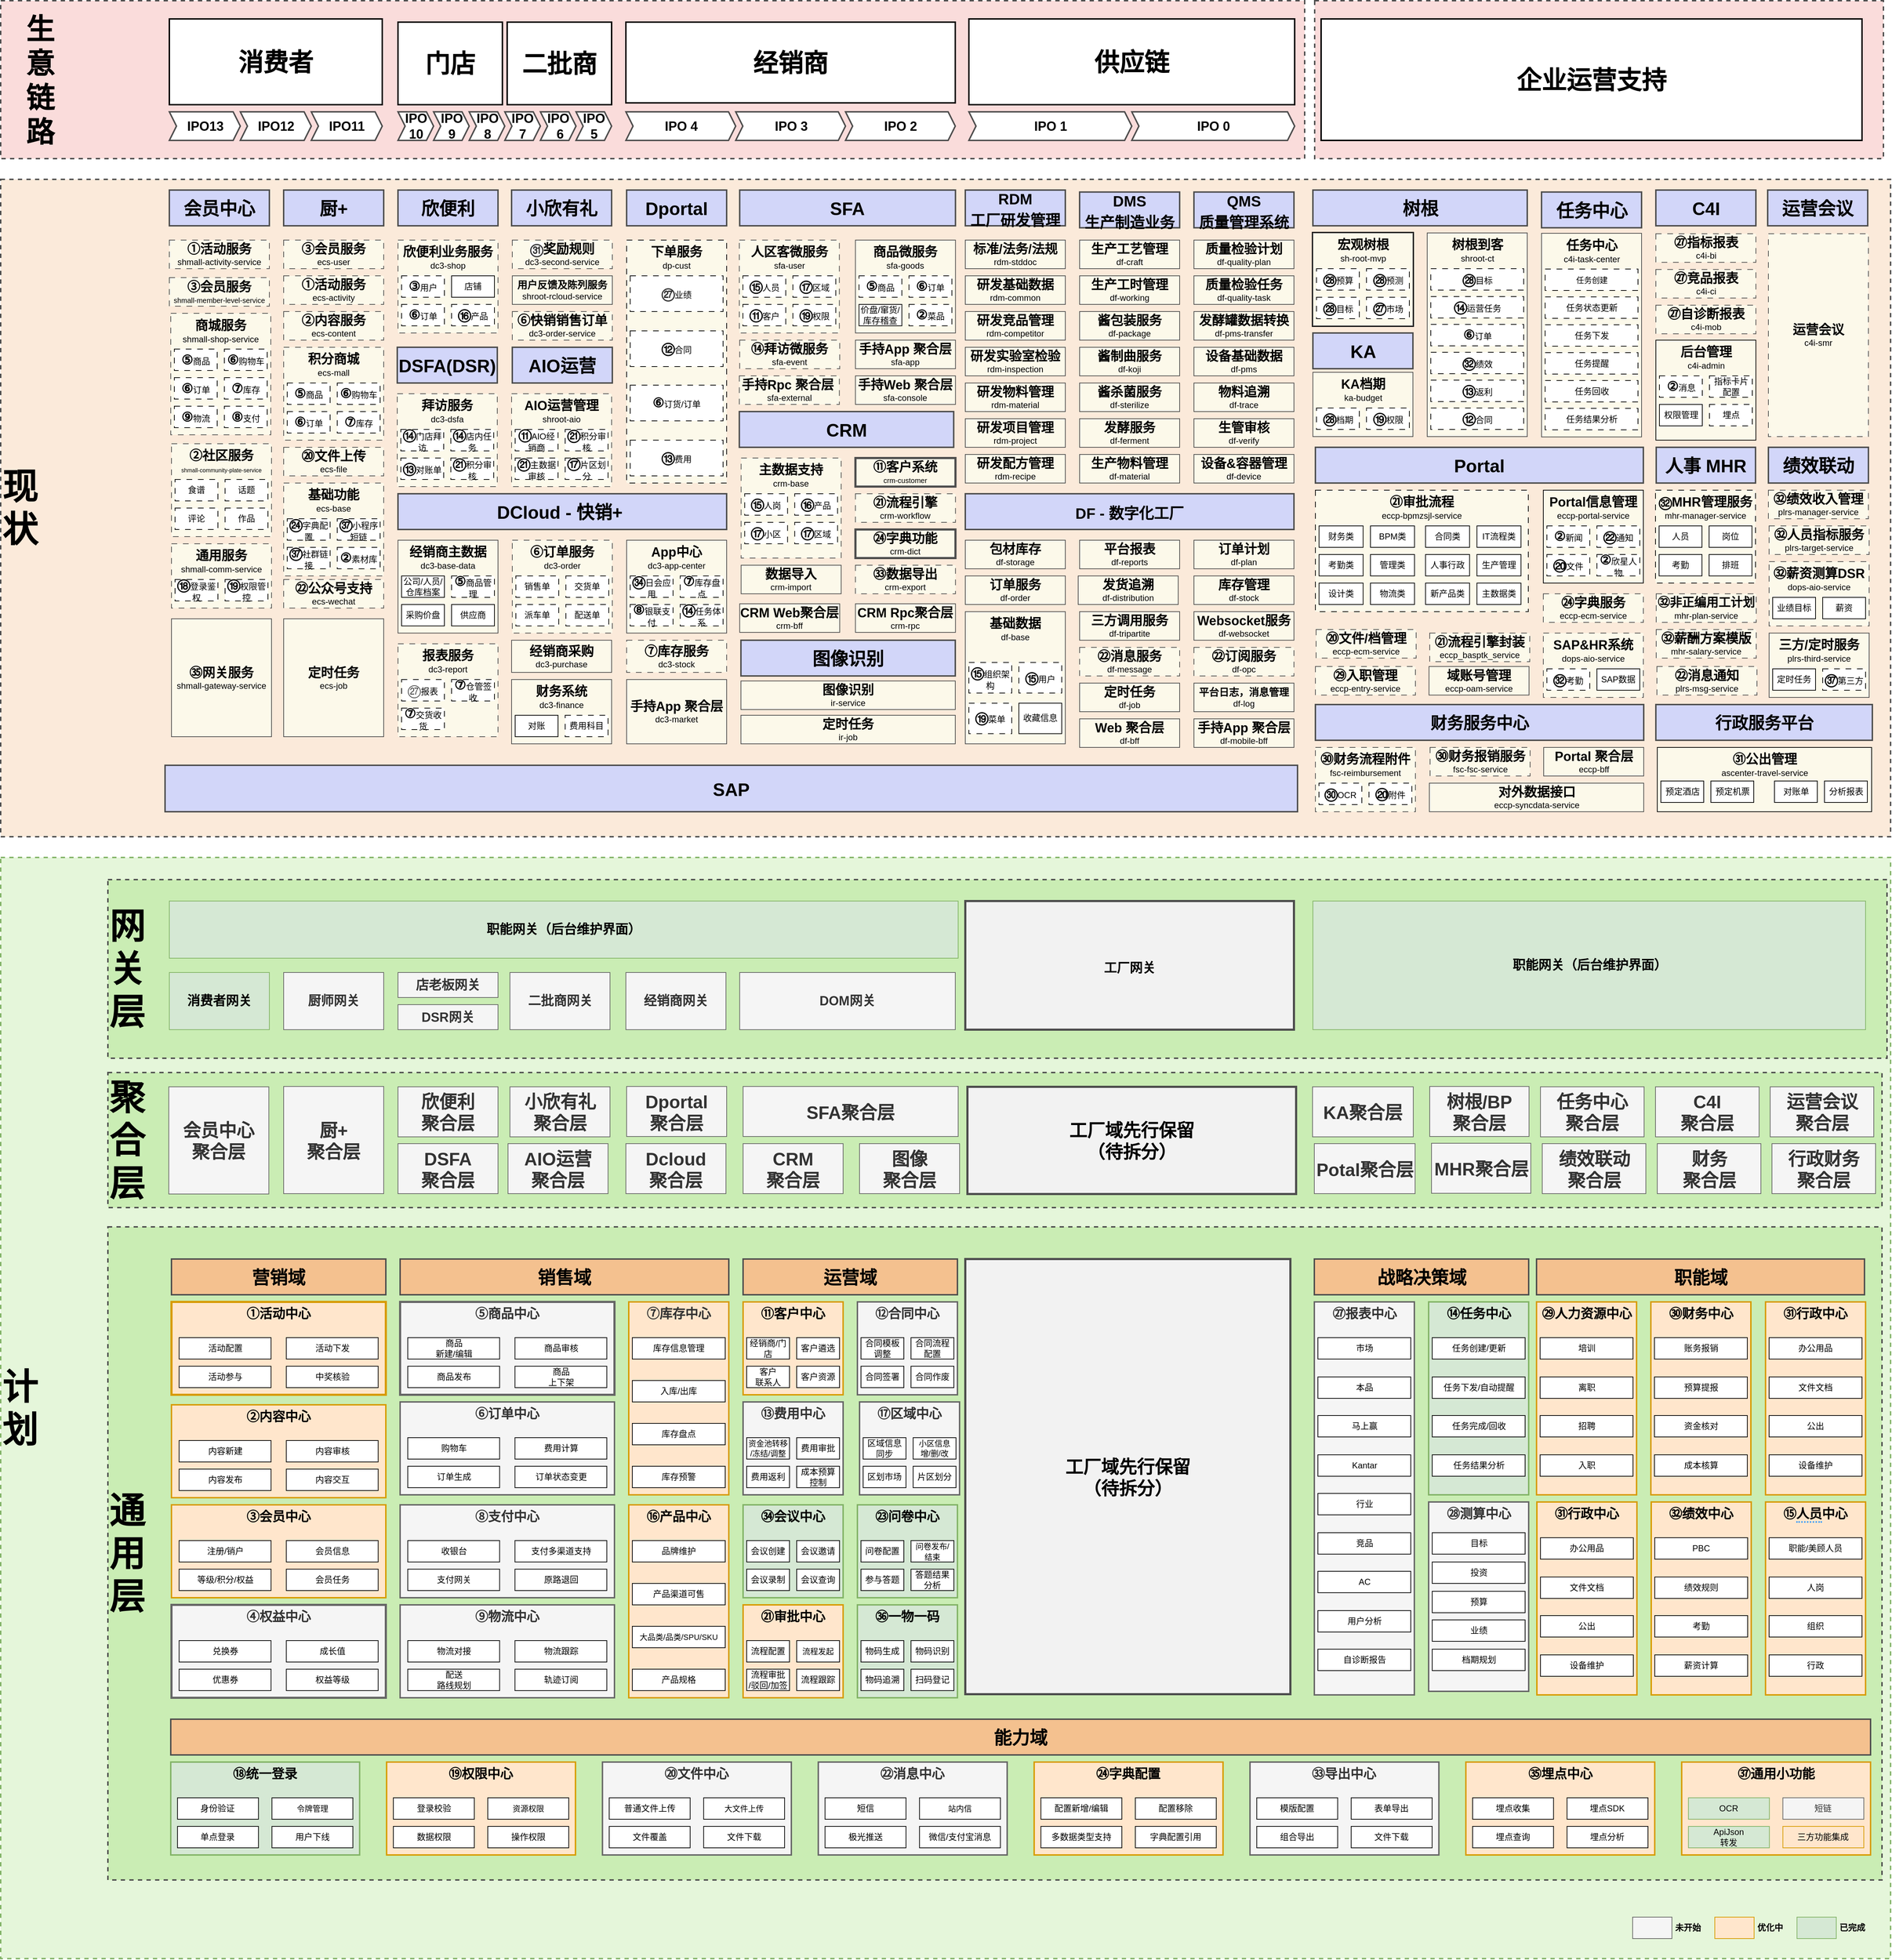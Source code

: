 <mxfile version="24.8.4">
  <diagram name="第 1 页" id="PUfyrWgMwDXHJgQhuHE2">
    <mxGraphModel dx="-3756" dy="6849" grid="1" gridSize="10" guides="1" tooltips="1" connect="1" arrows="1" fold="1" page="1" pageScale="1" pageWidth="827" pageHeight="1169" math="0" shadow="0">
      <root>
        <mxCell id="0" />
        <mxCell id="1" parent="0" />
        <mxCell id="qeEol8NOaaJIUj650dSy-1288" value="&lt;font style=&quot;font-size: 50px;&quot;&gt;&lt;b&gt;计&lt;br&gt;划&lt;/b&gt;&lt;/font&gt;" style="rounded=0;whiteSpace=wrap;html=1;dashed=1;glass=0;shadow=0;verticalAlign=middle;fillColor=#E5F6DA;strokeColor=#82b366;fillStyle=auto;strokeWidth=2;align=left;" vertex="1" parent="1">
          <mxGeometry x="6320" y="-4291" width="2645" height="1541" as="geometry" />
        </mxCell>
        <mxCell id="qeEol8NOaaJIUj650dSy-1158" value="&lt;span style=&quot;font-size: 50px;&quot;&gt;&lt;b&gt;现&lt;br&gt;状&lt;/b&gt;&lt;/span&gt;" style="rounded=0;whiteSpace=wrap;html=1;dashed=1;glass=0;shadow=0;verticalAlign=middle;fillColor=#fbeada;strokeColor=#4D4D4D;fillStyle=auto;strokeWidth=2;align=left;" vertex="1" parent="1">
          <mxGeometry x="6320" y="-5240" width="2645" height="920" as="geometry" />
        </mxCell>
        <mxCell id="qeEol8NOaaJIUj650dSy-1" value="&lt;b style=&quot;font-size: 18px;&quot;&gt;㉗&lt;/b&gt;&lt;span style=&quot;font-size: 18px;&quot;&gt;&lt;b&gt;指标报表&lt;/b&gt;&lt;/span&gt;&lt;br&gt;c4i-bi" style="rounded=0;whiteSpace=wrap;html=1;fillColor=#FCF9EA;strokeColor=#4D4D4D;align=center;verticalAlign=middle;fontFamily=Helvetica;fontSize=12;fontColor=default;dashed=1;dashPattern=8 8;" vertex="1" parent="1">
          <mxGeometry x="8636.5" y="-5163.88" width="140" height="40" as="geometry" />
        </mxCell>
        <mxCell id="qeEol8NOaaJIUj650dSy-2" value="&lt;b style=&quot;font-size: 18px;&quot;&gt;㉗&lt;/b&gt;&lt;span style=&quot;font-size: 18px;&quot;&gt;&lt;b&gt;竞品报表&lt;/b&gt;&lt;/span&gt;&lt;br&gt;c4i-ci" style="rounded=0;whiteSpace=wrap;html=1;fillColor=#FCF9EA;strokeColor=#4D4D4D;align=center;verticalAlign=middle;fontFamily=Helvetica;fontSize=12;fontColor=default;dashed=1;dashPattern=8 8;" vertex="1" parent="1">
          <mxGeometry x="8636.5" y="-5113.88" width="140" height="40" as="geometry" />
        </mxCell>
        <mxCell id="qeEol8NOaaJIUj650dSy-3" value="&lt;b style=&quot;font-size: 18px;&quot;&gt;㉗&lt;/b&gt;&lt;span style=&quot;font-size: 18px;&quot;&gt;&lt;b&gt;自诊断报表&lt;/b&gt;&lt;/span&gt;&lt;br&gt;c4i-mob" style="rounded=0;whiteSpace=wrap;html=1;fillColor=#FCF9EA;strokeColor=#4D4D4D;align=center;verticalAlign=middle;fontFamily=Helvetica;fontSize=12;fontColor=default;dashed=1;dashPattern=8 8;" vertex="1" parent="1">
          <mxGeometry x="8636.5" y="-5063.88" width="140" height="40" as="geometry" />
        </mxCell>
        <mxCell id="qeEol8NOaaJIUj650dSy-4" value="C4I" style="rounded=0;whiteSpace=wrap;html=1;fillColor=#d2d6f9;strokeColor=#4D4D4D;fontSize=25;fontStyle=1;strokeWidth=2;align=center;verticalAlign=middle;fontFamily=Helvetica;fontColor=default;" vertex="1" parent="1">
          <mxGeometry x="8636.5" y="-5225" width="140" height="50" as="geometry" />
        </mxCell>
        <mxCell id="qeEol8NOaaJIUj650dSy-5" value="树根" style="rounded=0;whiteSpace=wrap;html=1;fillColor=#d2d6f9;strokeColor=#4D4D4D;fontSize=25;fontStyle=1;strokeWidth=2;align=center;verticalAlign=middle;fontFamily=Helvetica;fontColor=default;" vertex="1" parent="1">
          <mxGeometry x="8156.5" y="-5225" width="300" height="50" as="geometry" />
        </mxCell>
        <mxCell id="qeEol8NOaaJIUj650dSy-6" value="" style="group;strokeColor=default;strokeWidth=3;" vertex="1" connectable="0" parent="1">
          <mxGeometry x="8156.5" y="-5165" width="140" height="130" as="geometry" />
        </mxCell>
        <mxCell id="qeEol8NOaaJIUj650dSy-7" value="&lt;span style=&quot;font-size: 18px;&quot;&gt;&lt;b&gt;宏观树根&lt;/b&gt;&lt;/span&gt;&lt;br&gt;&lt;div&gt;sh-root-mvp&lt;/div&gt;" style="rounded=0;whiteSpace=wrap;html=1;fillColor=#FCF9EA;strokeColor=#4D4D4D;verticalAlign=top;align=center;fontFamily=Helvetica;fontSize=12;fontColor=default;" vertex="1" parent="qeEol8NOaaJIUj650dSy-6">
          <mxGeometry width="140" height="130" as="geometry" />
        </mxCell>
        <mxCell id="qeEol8NOaaJIUj650dSy-8" value="" style="group" vertex="1" connectable="0" parent="qeEol8NOaaJIUj650dSy-6">
          <mxGeometry x="5" y="50" width="130" height="70" as="geometry" />
        </mxCell>
        <mxCell id="qeEol8NOaaJIUj650dSy-9" value="" style="group" vertex="1" connectable="0" parent="qeEol8NOaaJIUj650dSy-8">
          <mxGeometry width="130" height="30" as="geometry" />
        </mxCell>
        <mxCell id="qeEol8NOaaJIUj650dSy-10" value="&lt;b style=&quot;font-size: 18px;&quot;&gt;㉘&lt;/b&gt;预算" style="rounded=0;whiteSpace=wrap;html=1;dashed=1;dashPattern=8 8;strokeColor=default;align=center;verticalAlign=middle;fontFamily=Helvetica;fontSize=12;fontColor=default;fillColor=default;" vertex="1" parent="qeEol8NOaaJIUj650dSy-9">
          <mxGeometry width="60" height="30" as="geometry" />
        </mxCell>
        <mxCell id="qeEol8NOaaJIUj650dSy-11" value="&lt;b style=&quot;font-size: 18px;&quot;&gt;㉘&lt;/b&gt;预测" style="rounded=0;whiteSpace=wrap;html=1;dashed=1;dashPattern=8 8;strokeColor=default;align=center;verticalAlign=middle;fontFamily=Helvetica;fontSize=12;fontColor=default;fillColor=default;" vertex="1" parent="qeEol8NOaaJIUj650dSy-9">
          <mxGeometry x="70" width="60" height="30" as="geometry" />
        </mxCell>
        <mxCell id="qeEol8NOaaJIUj650dSy-12" value="" style="group" vertex="1" connectable="0" parent="qeEol8NOaaJIUj650dSy-8">
          <mxGeometry y="40" width="130" height="30" as="geometry" />
        </mxCell>
        <mxCell id="qeEol8NOaaJIUj650dSy-13" value="&lt;b style=&quot;font-size: 18px;&quot;&gt;㉘&lt;/b&gt;目标" style="rounded=0;whiteSpace=wrap;html=1;dashed=1;dashPattern=8 8;strokeColor=default;align=center;verticalAlign=middle;fontFamily=Helvetica;fontSize=12;fontColor=default;fillColor=default;" vertex="1" parent="qeEol8NOaaJIUj650dSy-12">
          <mxGeometry width="60" height="30" as="geometry" />
        </mxCell>
        <mxCell id="qeEol8NOaaJIUj650dSy-14" value="&lt;b style=&quot;font-size: 18px;&quot;&gt;㉗&lt;/b&gt;市场" style="rounded=0;whiteSpace=wrap;html=1;dashed=1;dashPattern=8 8;strokeColor=default;align=center;verticalAlign=middle;fontFamily=Helvetica;fontSize=12;fontColor=default;fillColor=default;" vertex="1" parent="qeEol8NOaaJIUj650dSy-12">
          <mxGeometry x="70" width="60" height="30" as="geometry" />
        </mxCell>
        <mxCell id="qeEol8NOaaJIUj650dSy-15" value="人事 MHR" style="rounded=0;whiteSpace=wrap;html=1;fillColor=#d2d6f9;strokeColor=#4D4D4D;fontSize=25;fontStyle=1;strokeWidth=2;align=center;verticalAlign=middle;fontFamily=Helvetica;fontColor=default;" vertex="1" parent="1">
          <mxGeometry x="8637" y="-4865" width="139" height="50" as="geometry" />
        </mxCell>
        <mxCell id="qeEol8NOaaJIUj650dSy-16" value="&lt;b style=&quot;font-size: 18px;&quot;&gt;㉜&lt;/b&gt;&lt;span style=&quot;font-size: 18px;&quot;&gt;&lt;b&gt;薪酬方案模版&lt;/b&gt;&lt;/span&gt;&lt;br&gt;mhr-salary-service" style="rounded=0;whiteSpace=wrap;html=1;fillColor=#FCF9EA;strokeColor=#4D4D4D;align=center;verticalAlign=middle;fontFamily=Helvetica;fontSize=12;fontColor=default;dashed=1;dashPattern=8 8;" vertex="1" parent="1">
          <mxGeometry x="8637" y="-4610" width="140" height="40" as="geometry" />
        </mxCell>
        <mxCell id="qeEol8NOaaJIUj650dSy-17" value="&lt;font style=&quot;font-size: 17px;&quot;&gt;&lt;b style=&quot;&quot;&gt;㉜&lt;/b&gt;&lt;b style=&quot;&quot;&gt;非正编用工计划&lt;/b&gt;&lt;/font&gt;&lt;br&gt;mhr-plan-service" style="rounded=0;whiteSpace=wrap;html=1;fillColor=#FCF9EA;strokeColor=#4D4D4D;align=center;verticalAlign=middle;fontFamily=Helvetica;fontSize=12;fontColor=default;dashed=1;dashPattern=8 8;" vertex="1" parent="1">
          <mxGeometry x="8637" y="-4660" width="140" height="40" as="geometry" />
        </mxCell>
        <mxCell id="qeEol8NOaaJIUj650dSy-18" value="Portal" style="rounded=0;whiteSpace=wrap;html=1;fillColor=#d2d6f9;strokeColor=#4D4D4D;fontSize=25;fontStyle=1;strokeWidth=2;align=center;verticalAlign=middle;fontFamily=Helvetica;fontColor=default;" vertex="1" parent="1">
          <mxGeometry x="8160" y="-4865" width="459" height="50" as="geometry" />
        </mxCell>
        <mxCell id="qeEol8NOaaJIUj650dSy-19" value="" style="group" vertex="1" connectable="0" parent="1">
          <mxGeometry x="8479" y="-4805" width="140" height="130" as="geometry" />
        </mxCell>
        <mxCell id="qeEol8NOaaJIUj650dSy-20" value="&lt;span style=&quot;font-size: 18px;&quot;&gt;&lt;b&gt;Portal信息管理&lt;/b&gt;&lt;/span&gt;&lt;br&gt;&lt;div&gt;eccp-portal-service&lt;/div&gt;" style="rounded=0;whiteSpace=wrap;html=1;fillColor=#FCF9EA;strokeColor=#000000;verticalAlign=top;align=center;fontFamily=Helvetica;fontSize=12;fontColor=default;" vertex="1" parent="qeEol8NOaaJIUj650dSy-19">
          <mxGeometry width="140" height="130" as="geometry" />
        </mxCell>
        <mxCell id="qeEol8NOaaJIUj650dSy-21" value="" style="group" vertex="1" connectable="0" parent="qeEol8NOaaJIUj650dSy-19">
          <mxGeometry x="5" y="50" width="130" height="70" as="geometry" />
        </mxCell>
        <mxCell id="qeEol8NOaaJIUj650dSy-22" value="" style="group" vertex="1" connectable="0" parent="qeEol8NOaaJIUj650dSy-21">
          <mxGeometry width="130" height="30" as="geometry" />
        </mxCell>
        <mxCell id="qeEol8NOaaJIUj650dSy-23" value="&lt;b style=&quot;font-size: 18px;&quot;&gt;②&lt;/b&gt;新闻" style="rounded=0;whiteSpace=wrap;html=1;dashed=1;dashPattern=8 8;strokeColor=default;align=center;verticalAlign=middle;fontFamily=Helvetica;fontSize=12;fontColor=default;fillColor=default;" vertex="1" parent="qeEol8NOaaJIUj650dSy-22">
          <mxGeometry width="60" height="30" as="geometry" />
        </mxCell>
        <mxCell id="qeEol8NOaaJIUj650dSy-24" value="&lt;b style=&quot;font-size: 18px;&quot;&gt;㉒&lt;/b&gt;通知" style="rounded=0;whiteSpace=wrap;html=1;dashed=1;dashPattern=8 8;" vertex="1" parent="qeEol8NOaaJIUj650dSy-22">
          <mxGeometry x="70" width="60" height="30" as="geometry" />
        </mxCell>
        <mxCell id="qeEol8NOaaJIUj650dSy-25" value="" style="group" vertex="1" connectable="0" parent="qeEol8NOaaJIUj650dSy-21">
          <mxGeometry y="40" width="130" height="30" as="geometry" />
        </mxCell>
        <mxCell id="qeEol8NOaaJIUj650dSy-26" value="&lt;b style=&quot;font-size: 18px;&quot;&gt;⑳&lt;/b&gt;文件" style="rounded=0;whiteSpace=wrap;html=1;dashed=1;dashPattern=8 8;strokeColor=default;align=center;verticalAlign=middle;fontFamily=Helvetica;fontSize=12;fontColor=default;fillColor=default;" vertex="1" parent="qeEol8NOaaJIUj650dSy-25">
          <mxGeometry width="60" height="30" as="geometry" />
        </mxCell>
        <mxCell id="qeEol8NOaaJIUj650dSy-27" value="&lt;b style=&quot;font-size: 18px;&quot;&gt;②&lt;/b&gt;欣星人物" style="rounded=0;whiteSpace=wrap;html=1;dashed=1;dashPattern=8 8;strokeColor=default;align=center;verticalAlign=middle;fontFamily=Helvetica;fontSize=12;fontColor=default;fillColor=default;" vertex="1" parent="qeEol8NOaaJIUj650dSy-25">
          <mxGeometry x="70" width="60" height="30" as="geometry" />
        </mxCell>
        <mxCell id="qeEol8NOaaJIUj650dSy-28" value="&lt;b style=&quot;font-size: 18px;&quot;&gt;㉔&lt;/b&gt;&lt;span style=&quot;font-size: 18px;&quot;&gt;&lt;b&gt;字典服务&lt;/b&gt;&lt;/span&gt;&lt;br&gt;&lt;div&gt;eccp-ecm-service&lt;/div&gt;" style="rounded=0;whiteSpace=wrap;html=1;fillColor=#FCF9EA;strokeColor=#4D4D4D;align=center;verticalAlign=middle;fontFamily=Helvetica;fontSize=12;fontColor=default;dashed=1;dashPattern=8 8;" vertex="1" parent="1">
          <mxGeometry x="8479" y="-4660" width="140" height="40" as="geometry" />
        </mxCell>
        <mxCell id="qeEol8NOaaJIUj650dSy-29" value="" style="group;fillColor=#FCF9EA;strokeColor=#4D4D4D;dashed=1;dashPattern=8 8;" vertex="1" connectable="0" parent="1">
          <mxGeometry x="8479" y="-4605" width="140" height="90" as="geometry" />
        </mxCell>
        <mxCell id="qeEol8NOaaJIUj650dSy-30" value="&lt;span style=&quot;font-size: 18px;&quot;&gt;&lt;b&gt;SAP&amp;amp;HR系统&lt;/b&gt;&lt;/span&gt;&lt;br&gt;dops-aio-service" style="rounded=0;whiteSpace=wrap;html=1;fillColor=#FCF9EA;strokeColor=#4D4D4D;verticalAlign=top;dashed=1;dashPattern=8 8;" vertex="1" parent="qeEol8NOaaJIUj650dSy-29">
          <mxGeometry width="140" height="90" as="geometry" />
        </mxCell>
        <mxCell id="qeEol8NOaaJIUj650dSy-31" value="" style="group;dashed=1;dashPattern=8 8;" vertex="1" connectable="0" parent="qeEol8NOaaJIUj650dSy-29">
          <mxGeometry x="5" y="50" width="130" height="30" as="geometry" />
        </mxCell>
        <mxCell id="qeEol8NOaaJIUj650dSy-32" value="&lt;b style=&quot;font-size: 18px;&quot;&gt;㉜&lt;/b&gt;考勤" style="rounded=0;whiteSpace=wrap;html=1;strokeColor=default;align=center;verticalAlign=middle;fontFamily=Helvetica;fontSize=12;fontColor=default;fillColor=default;dashed=1;dashPattern=8 8;" vertex="1" parent="qeEol8NOaaJIUj650dSy-31">
          <mxGeometry width="60" height="30" as="geometry" />
        </mxCell>
        <mxCell id="qeEol8NOaaJIUj650dSy-33" value="SAP数据" style="rounded=0;whiteSpace=wrap;html=1;" vertex="1" parent="qeEol8NOaaJIUj650dSy-31">
          <mxGeometry x="70" width="60" height="30" as="geometry" />
        </mxCell>
        <mxCell id="qeEol8NOaaJIUj650dSy-34" value="&lt;b style=&quot;font-size: 18px;&quot;&gt;㉑&lt;/b&gt;&lt;span style=&quot;font-size: 18px;&quot;&gt;&lt;b&gt;流程引擎封装&lt;/b&gt;&lt;/span&gt;&lt;br&gt;&lt;div&gt;eccp_basptk_service&lt;/div&gt;" style="rounded=0;whiteSpace=wrap;html=1;fillColor=#FCF9EA;strokeColor=#4D4D4D;align=center;verticalAlign=middle;fontFamily=Helvetica;fontSize=12;fontColor=default;dashed=1;dashPattern=8 8;" vertex="1" parent="1">
          <mxGeometry x="8320" y="-4605" width="140" height="40" as="geometry" />
        </mxCell>
        <mxCell id="qeEol8NOaaJIUj650dSy-56" value="&lt;b style=&quot;font-size: 18px;&quot;&gt;⑳&lt;/b&gt;&lt;span style=&quot;font-size: 18px;&quot;&gt;&lt;b&gt;文件/&lt;/b&gt;&lt;/span&gt;&lt;b style=&quot;font-size: 18px;&quot;&gt;档&lt;/b&gt;&lt;span style=&quot;font-size: 18px;&quot;&gt;&lt;b&gt;管理&lt;/b&gt;&lt;/span&gt;&lt;br&gt;&lt;div&gt;eccp-ecm-service&lt;/div&gt;" style="rounded=0;whiteSpace=wrap;html=1;fillColor=#FCF9EA;strokeColor=#4D4D4D;align=center;verticalAlign=middle;fontFamily=Helvetica;fontSize=12;fontColor=default;dashed=1;dashPattern=8 8;" vertex="1" parent="1">
          <mxGeometry x="8161" y="-4610" width="140" height="40" as="geometry" />
        </mxCell>
        <mxCell id="qeEol8NOaaJIUj650dSy-57" value="&lt;b style=&quot;font-size: 18px;&quot;&gt;㉙&lt;/b&gt;&lt;span style=&quot;font-size: 18px;&quot;&gt;&lt;b&gt;入职管理&lt;/b&gt;&lt;/span&gt;&lt;br&gt;&lt;div&gt;eccp-entry-service&lt;/div&gt;" style="rounded=0;whiteSpace=wrap;html=1;fillColor=#FCF9EA;strokeColor=#4D4D4D;align=center;verticalAlign=middle;fontFamily=Helvetica;fontSize=12;fontColor=default;dashed=1;dashPattern=8 8;" vertex="1" parent="1">
          <mxGeometry x="8160" y="-4558.25" width="140" height="40" as="geometry" />
        </mxCell>
        <mxCell id="qeEol8NOaaJIUj650dSy-58" value="&lt;span style=&quot;font-size: 18px;&quot;&gt;&lt;b&gt;域账号管理&lt;/b&gt;&lt;/span&gt;&lt;br&gt;&lt;div&gt;eccp-oam-service&lt;/div&gt;" style="rounded=0;whiteSpace=wrap;html=1;fillColor=#FCF9EA;strokeColor=#4D4D4D;align=center;verticalAlign=middle;fontFamily=Helvetica;fontSize=12;fontColor=default;" vertex="1" parent="1">
          <mxGeometry x="8319" y="-4558.25" width="140" height="40" as="geometry" />
        </mxCell>
        <mxCell id="qeEol8NOaaJIUj650dSy-70" value="" style="group" vertex="1" connectable="0" parent="1">
          <mxGeometry x="8636.5" y="-5015" width="140" height="140" as="geometry" />
        </mxCell>
        <mxCell id="qeEol8NOaaJIUj650dSy-71" value="&lt;span style=&quot;font-size: 18px;&quot;&gt;&lt;b&gt;后台管理&lt;/b&gt;&lt;/span&gt;&lt;br&gt;&lt;div&gt;c4i-admin&lt;/div&gt;" style="rounded=0;whiteSpace=wrap;html=1;fillColor=#FCF9EA;strokeColor=#000000;verticalAlign=top;align=center;fontFamily=Helvetica;fontSize=12;fontColor=default;" vertex="1" parent="qeEol8NOaaJIUj650dSy-70">
          <mxGeometry width="140" height="140" as="geometry" />
        </mxCell>
        <mxCell id="qeEol8NOaaJIUj650dSy-72" value="" style="group" vertex="1" connectable="0" parent="qeEol8NOaaJIUj650dSy-70">
          <mxGeometry x="5" y="50" width="130" height="70" as="geometry" />
        </mxCell>
        <mxCell id="qeEol8NOaaJIUj650dSy-73" value="" style="group" vertex="1" connectable="0" parent="qeEol8NOaaJIUj650dSy-72">
          <mxGeometry width="130" height="30" as="geometry" />
        </mxCell>
        <mxCell id="qeEol8NOaaJIUj650dSy-74" value="&lt;b style=&quot;font-size: 18px;&quot;&gt;②&lt;/b&gt;消息" style="rounded=0;whiteSpace=wrap;html=1;dashed=1;dashPattern=8 8;strokeColor=default;align=center;verticalAlign=middle;fontFamily=Helvetica;fontSize=12;fontColor=default;fillColor=default;" vertex="1" parent="qeEol8NOaaJIUj650dSy-73">
          <mxGeometry width="60" height="30" as="geometry" />
        </mxCell>
        <mxCell id="qeEol8NOaaJIUj650dSy-75" value="指标卡片配置" style="rounded=0;whiteSpace=wrap;html=1;dashed=1;dashPattern=8 8;" vertex="1" parent="qeEol8NOaaJIUj650dSy-73">
          <mxGeometry x="70" width="60" height="30" as="geometry" />
        </mxCell>
        <mxCell id="qeEol8NOaaJIUj650dSy-76" value="" style="group" vertex="1" connectable="0" parent="qeEol8NOaaJIUj650dSy-72">
          <mxGeometry y="40" width="130" height="30" as="geometry" />
        </mxCell>
        <mxCell id="qeEol8NOaaJIUj650dSy-77" value="权限管理" style="rounded=0;whiteSpace=wrap;html=1;" vertex="1" parent="qeEol8NOaaJIUj650dSy-76">
          <mxGeometry width="60" height="30" as="geometry" />
        </mxCell>
        <mxCell id="qeEol8NOaaJIUj650dSy-78" value="埋点" style="rounded=0;whiteSpace=wrap;html=1;dashed=1;dashPattern=8 8;strokeColor=default;align=center;verticalAlign=middle;fontFamily=Helvetica;fontSize=12;fontColor=default;fillColor=default;" vertex="1" parent="qeEol8NOaaJIUj650dSy-76">
          <mxGeometry x="70" width="60" height="30" as="geometry" />
        </mxCell>
        <mxCell id="qeEol8NOaaJIUj650dSy-79" value="任务中心" style="rounded=0;whiteSpace=wrap;html=1;fillColor=#d2d6f9;strokeColor=#4D4D4D;fontSize=25;fontStyle=1;strokeWidth=2;align=center;verticalAlign=middle;fontFamily=Helvetica;fontColor=default;" vertex="1" parent="1">
          <mxGeometry x="8476.5" y="-5222.25" width="140" height="50" as="geometry" />
        </mxCell>
        <mxCell id="qeEol8NOaaJIUj650dSy-91" value="绩效联动" style="rounded=0;whiteSpace=wrap;html=1;fillColor=#d2d6f9;strokeColor=#4D4D4D;fontSize=25;fontStyle=1;strokeWidth=2;align=center;verticalAlign=middle;fontFamily=Helvetica;fontColor=default;" vertex="1" parent="1">
          <mxGeometry x="8794" y="-4865" width="140" height="50" as="geometry" />
        </mxCell>
        <mxCell id="qeEol8NOaaJIUj650dSy-92" value="" style="group;fillColor=#FCF9EA;strokeColor=#4D4D4D;" vertex="1" connectable="0" parent="1">
          <mxGeometry x="8795" y="-4605" width="140" height="90" as="geometry" />
        </mxCell>
        <mxCell id="qeEol8NOaaJIUj650dSy-93" value="&lt;span style=&quot;font-size: 18px;&quot;&gt;&lt;b&gt;三方/定时服务&lt;/b&gt;&lt;/span&gt;&lt;br&gt;plrs-third-service" style="rounded=0;whiteSpace=wrap;html=1;fillColor=#FCF9EA;strokeColor=#4D4D4D;verticalAlign=top;" vertex="1" parent="qeEol8NOaaJIUj650dSy-92">
          <mxGeometry width="140" height="90" as="geometry" />
        </mxCell>
        <mxCell id="qeEol8NOaaJIUj650dSy-94" value="" style="group;dashed=1;dashPattern=8 8;" vertex="1" connectable="0" parent="qeEol8NOaaJIUj650dSy-92">
          <mxGeometry x="5" y="50" width="130" height="30" as="geometry" />
        </mxCell>
        <mxCell id="qeEol8NOaaJIUj650dSy-95" value="定时任务" style="rounded=0;whiteSpace=wrap;html=1;strokeColor=default;align=center;verticalAlign=middle;fontFamily=Helvetica;fontSize=12;fontColor=default;fillColor=default;" vertex="1" parent="qeEol8NOaaJIUj650dSy-94">
          <mxGeometry width="60" height="30" as="geometry" />
        </mxCell>
        <mxCell id="qeEol8NOaaJIUj650dSy-96" value="&lt;b style=&quot;font-size: 18px;&quot;&gt;㊲&lt;/b&gt;第三方" style="rounded=0;whiteSpace=wrap;html=1;dashed=1;dashPattern=8 8;" vertex="1" parent="qeEol8NOaaJIUj650dSy-94">
          <mxGeometry x="70" width="60" height="30" as="geometry" />
        </mxCell>
        <mxCell id="qeEol8NOaaJIUj650dSy-97" value="&lt;b style=&quot;font-size: 18px;&quot;&gt;㉒&lt;/b&gt;&lt;span style=&quot;font-size: 18px;&quot;&gt;&lt;b&gt;消息通知&lt;/b&gt;&lt;/span&gt;&lt;br&gt;plrs-msg-service" style="rounded=0;whiteSpace=wrap;html=1;fillColor=#FCF9EA;strokeColor=#4D4D4D;align=center;verticalAlign=middle;fontFamily=Helvetica;fontSize=12;fontColor=default;dashed=1;dashPattern=8 8;" vertex="1" parent="1">
          <mxGeometry x="8638" y="-4558.25" width="140" height="40" as="geometry" />
        </mxCell>
        <mxCell id="qeEol8NOaaJIUj650dSy-98" value="&lt;b style=&quot;font-size: 18px;&quot;&gt;㉜&lt;/b&gt;&lt;span style=&quot;font-size: 18px;&quot;&gt;&lt;b&gt;人员指标服务&lt;/b&gt;&lt;/span&gt;&lt;br&gt;plrs-target-service" style="rounded=0;whiteSpace=wrap;html=1;fillColor=#FCF9EA;strokeColor=#4D4D4D;align=center;verticalAlign=middle;fontFamily=Helvetica;fontSize=12;fontColor=default;dashed=1;dashPattern=8 8;" vertex="1" parent="1">
          <mxGeometry x="8795" y="-4755" width="140" height="40" as="geometry" />
        </mxCell>
        <mxCell id="qeEol8NOaaJIUj650dSy-99" value="" style="group;fillColor=#FCF9EA;strokeColor=#4D4D4D;dashed=1;dashPattern=8 8;" vertex="1" connectable="0" parent="1">
          <mxGeometry x="8795" y="-4705" width="140" height="90" as="geometry" />
        </mxCell>
        <mxCell id="qeEol8NOaaJIUj650dSy-100" value="&lt;b style=&quot;font-size: 18px;&quot;&gt;㉜&lt;/b&gt;&lt;span style=&quot;font-size: 18px;&quot;&gt;&lt;b&gt;薪资测算DSR&lt;/b&gt;&lt;/span&gt;&lt;br&gt;dops-aio-service" style="rounded=0;whiteSpace=wrap;html=1;fillColor=#FCF9EA;strokeColor=#4D4D4D;verticalAlign=top;dashed=1;dashPattern=8 8;" vertex="1" parent="qeEol8NOaaJIUj650dSy-99">
          <mxGeometry width="140" height="90" as="geometry" />
        </mxCell>
        <mxCell id="qeEol8NOaaJIUj650dSy-101" value="" style="group;dashed=1;dashPattern=8 8;" vertex="1" connectable="0" parent="qeEol8NOaaJIUj650dSy-99">
          <mxGeometry x="5" y="50" width="130" height="30" as="geometry" />
        </mxCell>
        <mxCell id="qeEol8NOaaJIUj650dSy-102" value="业绩目标" style="rounded=0;whiteSpace=wrap;html=1;strokeColor=default;align=center;verticalAlign=middle;fontFamily=Helvetica;fontSize=12;fontColor=default;fillColor=default;" vertex="1" parent="qeEol8NOaaJIUj650dSy-101">
          <mxGeometry width="60" height="30" as="geometry" />
        </mxCell>
        <mxCell id="qeEol8NOaaJIUj650dSy-103" value="薪资" style="rounded=0;whiteSpace=wrap;html=1;" vertex="1" parent="qeEol8NOaaJIUj650dSy-101">
          <mxGeometry x="70" width="60" height="30" as="geometry" />
        </mxCell>
        <mxCell id="qeEol8NOaaJIUj650dSy-104" value="&lt;span style=&quot;font-size: 18px;&quot;&gt;&lt;b&gt;Portal 聚合层&lt;/b&gt;&lt;/span&gt;&lt;br&gt;&lt;div&gt;eccp-bff&lt;/div&gt;" style="rounded=0;whiteSpace=wrap;html=1;fillColor=#FCF9EA;strokeColor=#4D4D4D;align=center;verticalAlign=middle;fontFamily=Helvetica;fontSize=12;fontColor=default;" vertex="1" parent="1">
          <mxGeometry x="8479.5" y="-4445" width="140" height="40" as="geometry" />
        </mxCell>
        <mxCell id="qeEol8NOaaJIUj650dSy-105" value="&lt;span style=&quot;font-size: 18px;&quot;&gt;&lt;b&gt;对外数据接口&lt;/b&gt;&lt;/span&gt;&lt;br&gt;&lt;div&gt;eccp-syncdata-service&lt;/div&gt;" style="rounded=0;whiteSpace=wrap;html=1;fillColor=#FCF9EA;strokeColor=#4D4D4D;align=center;verticalAlign=middle;fontFamily=Helvetica;fontSize=12;fontColor=default;" vertex="1" parent="1">
          <mxGeometry x="8319.5" y="-4395" width="300" height="40" as="geometry" />
        </mxCell>
        <mxCell id="qeEol8NOaaJIUj650dSy-106" value="&lt;font style=&quot;font-size: 23px;&quot;&gt;行政服务平台&lt;/font&gt;" style="rounded=0;whiteSpace=wrap;html=1;fillColor=#d2d6f9;strokeColor=#4D4D4D;fontSize=25;fontStyle=1;strokeWidth=2;align=center;verticalAlign=middle;fontFamily=Helvetica;fontColor=default;" vertex="1" parent="1">
          <mxGeometry x="8636.5" y="-4505" width="303" height="50" as="geometry" />
        </mxCell>
        <mxCell id="qeEol8NOaaJIUj650dSy-107" value="&lt;font style=&quot;font-size: 23px;&quot;&gt;财务服务中心&lt;/font&gt;" style="rounded=0;whiteSpace=wrap;html=1;fillColor=#d2d6f9;strokeColor=#4D4D4D;fontSize=25;fontStyle=1;strokeWidth=2;align=center;verticalAlign=middle;fontFamily=Helvetica;fontColor=default;" vertex="1" parent="1">
          <mxGeometry x="8160" y="-4505" width="459.5" height="50" as="geometry" />
        </mxCell>
        <mxCell id="qeEol8NOaaJIUj650dSy-108" value="" style="group;fillColor=#FCF9EA;strokeColor=#4D4D4D;dashed=1;dashPattern=8 8;" vertex="1" connectable="0" parent="1">
          <mxGeometry x="8160" y="-4445" width="140" height="90" as="geometry" />
        </mxCell>
        <mxCell id="qeEol8NOaaJIUj650dSy-109" value="&lt;b style=&quot;font-size: 18px;&quot;&gt;㉚&lt;/b&gt;&lt;span style=&quot;font-size: 18px;&quot;&gt;&lt;b&gt;财务流程附件&lt;/b&gt;&lt;/span&gt;&lt;br&gt;fsc-reimbursement" style="rounded=0;whiteSpace=wrap;html=1;fillColor=#FCF9EA;strokeColor=#4D4D4D;verticalAlign=top;dashed=1;dashPattern=8 8;" vertex="1" parent="qeEol8NOaaJIUj650dSy-108">
          <mxGeometry width="140" height="90" as="geometry" />
        </mxCell>
        <mxCell id="qeEol8NOaaJIUj650dSy-110" value="" style="group;dashed=1;dashPattern=8 8;" vertex="1" connectable="0" parent="qeEol8NOaaJIUj650dSy-108">
          <mxGeometry x="5" y="50" width="130" height="30" as="geometry" />
        </mxCell>
        <mxCell id="qeEol8NOaaJIUj650dSy-111" value="&lt;b style=&quot;font-size: 18px;&quot;&gt;㉚&lt;/b&gt;OCR" style="rounded=0;whiteSpace=wrap;html=1;strokeColor=default;align=center;verticalAlign=middle;fontFamily=Helvetica;fontSize=12;fontColor=default;fillColor=default;dashed=1;dashPattern=8 8;" vertex="1" parent="qeEol8NOaaJIUj650dSy-110">
          <mxGeometry width="60" height="30" as="geometry" />
        </mxCell>
        <mxCell id="qeEol8NOaaJIUj650dSy-112" value="&lt;b style=&quot;font-size: 18px;&quot;&gt;⑳&lt;/b&gt;附件" style="rounded=0;whiteSpace=wrap;html=1;dashed=1;dashPattern=8 8;" vertex="1" parent="qeEol8NOaaJIUj650dSy-110">
          <mxGeometry x="70" width="60" height="30" as="geometry" />
        </mxCell>
        <mxCell id="qeEol8NOaaJIUj650dSy-113" value="&lt;b style=&quot;font-size: 18px;&quot;&gt;㉚&lt;/b&gt;&lt;span style=&quot;font-size: 18px;&quot;&gt;&lt;b&gt;财务报销服务&lt;/b&gt;&lt;/span&gt;&lt;br&gt;&lt;div&gt;fsc-fsc-service&lt;/div&gt;" style="rounded=0;whiteSpace=wrap;html=1;fillColor=#FCF9EA;strokeColor=#4D4D4D;align=center;verticalAlign=middle;fontFamily=Helvetica;fontSize=12;fontColor=default;dashed=1;dashPattern=8 8;" vertex="1" parent="1">
          <mxGeometry x="8320.5" y="-4445" width="140" height="40" as="geometry" />
        </mxCell>
        <mxCell id="qeEol8NOaaJIUj650dSy-114" value="&lt;b style=&quot;font-size: 18px;&quot;&gt;㉜&lt;/b&gt;&lt;span style=&quot;font-size: 18px;&quot;&gt;&lt;b&gt;绩效收入管理&lt;/b&gt;&lt;/span&gt;&lt;br&gt;&lt;div&gt;plrs-manager-service&lt;/div&gt;" style="rounded=0;whiteSpace=wrap;html=1;fillColor=#FCF9EA;strokeColor=#4D4D4D;align=center;verticalAlign=middle;fontFamily=Helvetica;fontSize=12;fontColor=default;dashed=1;dashPattern=8 8;" vertex="1" parent="1">
          <mxGeometry x="8794" y="-4805" width="140" height="40" as="geometry" />
        </mxCell>
        <mxCell id="qeEol8NOaaJIUj650dSy-115" value="&lt;b style=&quot;font-size: 18px;&quot;&gt;㉛&lt;/b&gt;&lt;span style=&quot;font-size: 18px;&quot;&gt;&lt;b&gt;公出管理&lt;/b&gt;&lt;/span&gt;&lt;br&gt;&lt;div&gt;ascenter-travel-service&lt;/div&gt;" style="rounded=0;whiteSpace=wrap;html=1;fillColor=#FCF9EA;strokeColor=#000000;verticalAlign=top;align=center;fontFamily=Helvetica;fontSize=12;fontColor=default;" vertex="1" parent="1">
          <mxGeometry x="8638.5" y="-4445" width="300" height="90" as="geometry" />
        </mxCell>
        <mxCell id="qeEol8NOaaJIUj650dSy-116" value="" style="group" vertex="1" connectable="0" parent="1">
          <mxGeometry x="8795.5" y="-4398" width="130" height="30" as="geometry" />
        </mxCell>
        <mxCell id="qeEol8NOaaJIUj650dSy-117" value="对账单" style="rounded=0;whiteSpace=wrap;html=1;" vertex="1" parent="qeEol8NOaaJIUj650dSy-116">
          <mxGeometry x="7" width="60" height="30" as="geometry" />
        </mxCell>
        <mxCell id="qeEol8NOaaJIUj650dSy-118" value="分析报表" style="rounded=0;whiteSpace=wrap;html=1;" vertex="1" parent="qeEol8NOaaJIUj650dSy-116">
          <mxGeometry x="77" width="60" height="30" as="geometry" />
        </mxCell>
        <mxCell id="qeEol8NOaaJIUj650dSy-119" value="" style="group" vertex="1" connectable="0" parent="1">
          <mxGeometry x="8643.5" y="-4398" width="130" height="30" as="geometry" />
        </mxCell>
        <mxCell id="qeEol8NOaaJIUj650dSy-120" value="预定酒店" style="rounded=0;whiteSpace=wrap;html=1;" vertex="1" parent="qeEol8NOaaJIUj650dSy-119">
          <mxGeometry width="60" height="30" as="geometry" />
        </mxCell>
        <mxCell id="qeEol8NOaaJIUj650dSy-121" value="预定机票" style="rounded=0;whiteSpace=wrap;html=1;" vertex="1" parent="qeEol8NOaaJIUj650dSy-119">
          <mxGeometry x="70" width="60" height="30" as="geometry" />
        </mxCell>
        <mxCell id="qeEol8NOaaJIUj650dSy-122" value="&lt;span style=&quot;font-size: 40px; font-weight: 700;&quot;&gt;&amp;nbsp; &amp;nbsp;生&lt;br&gt;&amp;nbsp; &amp;nbsp;意&lt;br&gt;&amp;nbsp; &amp;nbsp;链&lt;br&gt;&amp;nbsp; &amp;nbsp;路&lt;/span&gt;" style="rounded=0;whiteSpace=wrap;html=1;dashed=1;glass=0;shadow=0;verticalAlign=middle;fillColor=#fadcdb;strokeColor=#4D4D4D;fillStyle=auto;strokeWidth=2;align=left;" vertex="1" parent="1">
          <mxGeometry x="6320" y="-5490" width="1825" height="221" as="geometry" />
        </mxCell>
        <mxCell id="qeEol8NOaaJIUj650dSy-123" value="&lt;font style=&quot;font-size: 35px;&quot;&gt;经销商&lt;/font&gt;" style="rounded=0;whiteSpace=wrap;html=1;fontStyle=1;strokeWidth=2;" vertex="1" parent="1">
          <mxGeometry x="7195" y="-5460" width="461" height="113" as="geometry" />
        </mxCell>
        <mxCell id="qeEol8NOaaJIUj650dSy-124" value="" style="group;strokeWidth=2;" vertex="1" connectable="0" parent="1">
          <mxGeometry x="6876" y="-5334.5" width="299" height="40" as="geometry" />
        </mxCell>
        <mxCell id="qeEol8NOaaJIUj650dSy-125" value="&lt;font size=&quot;1&quot; style=&quot;&quot;&gt;&lt;b style=&quot;font-size: 18px;&quot;&gt;IPO &lt;br&gt;10&lt;/b&gt;&lt;/font&gt;" style="html=1;shadow=0;dashed=0;align=center;verticalAlign=middle;shape=mxgraph.arrows2.arrow;dy=0;dx=10;notch=10;fillColor=#FFFFFF;strokeColor=#4D4D4D;strokeWidth=2;" vertex="1" parent="qeEol8NOaaJIUj650dSy-124">
          <mxGeometry width="49.833" height="40" as="geometry" />
        </mxCell>
        <mxCell id="qeEol8NOaaJIUj650dSy-126" value="&lt;font size=&quot;1&quot; style=&quot;&quot;&gt;&lt;b style=&quot;font-size: 18px;&quot;&gt;IPO &lt;br&gt;9&lt;/b&gt;&lt;/font&gt;" style="html=1;shadow=0;dashed=0;align=center;verticalAlign=middle;shape=mxgraph.arrows2.arrow;dy=0;dx=10;notch=10;fillColor=#FFFFFF;strokeColor=#4D4D4D;strokeWidth=2;" vertex="1" parent="qeEol8NOaaJIUj650dSy-124">
          <mxGeometry x="49.833" width="49.833" height="40" as="geometry" />
        </mxCell>
        <mxCell id="qeEol8NOaaJIUj650dSy-127" value="&lt;font size=&quot;1&quot; style=&quot;&quot;&gt;&lt;b style=&quot;font-size: 18px;&quot;&gt;IPO &lt;br&gt;8&lt;/b&gt;&lt;/font&gt;" style="html=1;shadow=0;dashed=0;align=center;verticalAlign=middle;shape=mxgraph.arrows2.arrow;dy=0;dx=10;notch=10;fillColor=#FFFFFF;strokeColor=#4D4D4D;strokeWidth=2;" vertex="1" parent="qeEol8NOaaJIUj650dSy-124">
          <mxGeometry x="99.667" width="49.833" height="40" as="geometry" />
        </mxCell>
        <mxCell id="qeEol8NOaaJIUj650dSy-128" value="&lt;font size=&quot;1&quot; style=&quot;&quot;&gt;&lt;b style=&quot;font-size: 18px;&quot;&gt;IPO &lt;br&gt;7&lt;/b&gt;&lt;/font&gt;" style="html=1;shadow=0;dashed=0;align=center;verticalAlign=middle;shape=mxgraph.arrows2.arrow;dy=0;dx=10;notch=10;fillColor=#FFFFFF;strokeColor=#4D4D4D;strokeWidth=2;" vertex="1" parent="qeEol8NOaaJIUj650dSy-124">
          <mxGeometry x="149.5" width="49.833" height="40" as="geometry" />
        </mxCell>
        <mxCell id="qeEol8NOaaJIUj650dSy-129" value="&lt;font size=&quot;1&quot; style=&quot;&quot;&gt;&lt;b style=&quot;font-size: 18px;&quot;&gt;IPO&lt;br&gt;&amp;nbsp;6&lt;/b&gt;&lt;/font&gt;" style="html=1;shadow=0;dashed=0;align=center;verticalAlign=middle;shape=mxgraph.arrows2.arrow;dy=0;dx=10;notch=10;fillColor=#FFFFFF;strokeColor=#4D4D4D;strokeWidth=2;" vertex="1" parent="qeEol8NOaaJIUj650dSy-124">
          <mxGeometry x="199.333" width="49.833" height="40" as="geometry" />
        </mxCell>
        <mxCell id="qeEol8NOaaJIUj650dSy-130" value="&lt;font size=&quot;1&quot; style=&quot;&quot;&gt;&lt;b style=&quot;font-size: 18px;&quot;&gt;IPO &lt;br&gt;5&lt;/b&gt;&lt;/font&gt;" style="html=1;shadow=0;dashed=0;align=center;verticalAlign=middle;shape=mxgraph.arrows2.arrow;dy=0;dx=10;notch=10;fillColor=#FFFFFF;strokeColor=#4D4D4D;strokeWidth=2;" vertex="1" parent="qeEol8NOaaJIUj650dSy-124">
          <mxGeometry x="249.167" width="49.833" height="40" as="geometry" />
        </mxCell>
        <mxCell id="qeEol8NOaaJIUj650dSy-131" value="图像识别" style="rounded=0;whiteSpace=wrap;html=1;fillColor=#d2d6f9;strokeColor=#4D4D4D;fontSize=25;fontStyle=1;strokeWidth=2;align=center;verticalAlign=middle;fontFamily=Helvetica;fontColor=default;" vertex="1" parent="1">
          <mxGeometry x="7356" y="-4595" width="300" height="50" as="geometry" />
        </mxCell>
        <mxCell id="qeEol8NOaaJIUj650dSy-132" value="&lt;span style=&quot;font-size: 18px;&quot;&gt;&lt;b&gt;图像识别&lt;/b&gt;&lt;/span&gt;&lt;br&gt;&lt;div&gt;ir-service&lt;/div&gt;" style="rounded=0;whiteSpace=wrap;html=1;fillColor=#FCF9EA;strokeColor=#4D4D4D;align=center;verticalAlign=middle;fontFamily=Helvetica;fontSize=12;fontColor=default;" vertex="1" parent="1">
          <mxGeometry x="7356" y="-4538" width="300" height="40" as="geometry" />
        </mxCell>
        <mxCell id="qeEol8NOaaJIUj650dSy-133" value="&lt;span style=&quot;font-size: 18px;&quot;&gt;&lt;b&gt;定时任务&lt;/b&gt;&lt;/span&gt;&lt;br&gt;&lt;div&gt;ir-job&lt;/div&gt;" style="rounded=0;whiteSpace=wrap;html=1;fillColor=#FCF9EA;strokeColor=#4D4D4D;align=center;verticalAlign=middle;fontFamily=Helvetica;fontSize=12;fontColor=default;" vertex="1" parent="1">
          <mxGeometry x="7356" y="-4490" width="300" height="40" as="geometry" />
        </mxCell>
        <mxCell id="qeEol8NOaaJIUj650dSy-134" value="CRM" style="rounded=0;whiteSpace=wrap;html=1;fillColor=#d2d6f9;strokeColor=#4D4D4D;fontSize=25;fontStyle=1;strokeWidth=2;align=center;verticalAlign=middle;fontFamily=Helvetica;fontColor=default;" vertex="1" parent="1">
          <mxGeometry x="7353.75" y="-4915" width="300" height="50" as="geometry" />
        </mxCell>
        <mxCell id="qeEol8NOaaJIUj650dSy-135" value="SFA" style="rounded=0;whiteSpace=wrap;html=1;fillColor=#d2d6f9;strokeColor=#4D4D4D;fontSize=25;fontStyle=1;strokeWidth=2;align=center;verticalAlign=middle;fontFamily=Helvetica;fontColor=default;" vertex="1" parent="1">
          <mxGeometry x="7354.25" y="-5225" width="302" height="50" as="geometry" />
        </mxCell>
        <mxCell id="qeEol8NOaaJIUj650dSy-136" value="DCloud - 快销+&amp;nbsp;" style="rounded=0;whiteSpace=wrap;html=1;fillColor=#d2d6f9;strokeColor=#4D4D4D;fontSize=25;fontStyle=1;strokeWidth=2;align=center;verticalAlign=middle;fontFamily=Helvetica;fontColor=default;" vertex="1" parent="1">
          <mxGeometry x="6876" y="-4800" width="460" height="50" as="geometry" />
        </mxCell>
        <mxCell id="qeEol8NOaaJIUj650dSy-137" value="&lt;font style=&quot;font-size: 21px;&quot;&gt;RDM&lt;br&gt;工厂研发管理&lt;/font&gt;" style="rounded=0;whiteSpace=wrap;html=1;fillColor=#d2d6f9;strokeColor=#4D4D4D;fontSize=25;fontStyle=1;strokeWidth=2;align=center;verticalAlign=middle;fontFamily=Helvetica;fontColor=default;" vertex="1" parent="1">
          <mxGeometry x="7670" y="-5225" width="140" height="50" as="geometry" />
        </mxCell>
        <mxCell id="qeEol8NOaaJIUj650dSy-138" value="&lt;font style=&quot;font-size: 18px;&quot;&gt;&lt;b&gt;①&lt;/b&gt;&lt;b&gt;活动服务&lt;/b&gt;&lt;/font&gt;&lt;br&gt;shmall-activity-service" style="rounded=0;whiteSpace=wrap;html=1;fillColor=#FCF9EA;strokeColor=#4D4D4D;align=center;verticalAlign=middle;fontFamily=Helvetica;fontSize=12;fontColor=default;dashed=1;dashPattern=8 8;" vertex="1" parent="1">
          <mxGeometry x="6556" y="-5155" width="140" height="40" as="geometry" />
        </mxCell>
        <mxCell id="qeEol8NOaaJIUj650dSy-140" value="" style="group;fillColor=#FCF9EA;strokeColor=#4D4D4D;dashed=1;dashPattern=8 8;" vertex="1" connectable="0" parent="1">
          <mxGeometry x="6559" y="-4730" width="140" height="90" as="geometry" />
        </mxCell>
        <mxCell id="qeEol8NOaaJIUj650dSy-141" value="&lt;span style=&quot;font-size: 18px;&quot;&gt;&lt;b&gt;通用服务&lt;/b&gt;&lt;/span&gt;&lt;br&gt;shmall-comm-service" style="rounded=0;whiteSpace=wrap;html=1;fillColor=#FCF9EA;strokeColor=#4D4D4D;verticalAlign=top;dashed=1;dashPattern=8 8;" vertex="1" parent="qeEol8NOaaJIUj650dSy-140">
          <mxGeometry width="140" height="90" as="geometry" />
        </mxCell>
        <mxCell id="qeEol8NOaaJIUj650dSy-142" value="" style="group;dashed=1;dashPattern=8 8;" vertex="1" connectable="0" parent="qeEol8NOaaJIUj650dSy-140">
          <mxGeometry x="5" y="50" width="130" height="30" as="geometry" />
        </mxCell>
        <mxCell id="qeEol8NOaaJIUj650dSy-143" value="&lt;b style=&quot;font-size: 18px;&quot;&gt;⑱&lt;/b&gt;登录鉴权" style="rounded=0;whiteSpace=wrap;html=1;dashed=1;dashPattern=8 8;strokeColor=default;align=center;verticalAlign=middle;fontFamily=Helvetica;fontSize=12;fontColor=default;fillColor=default;" vertex="1" parent="qeEol8NOaaJIUj650dSy-142">
          <mxGeometry width="60" height="30" as="geometry" />
        </mxCell>
        <mxCell id="qeEol8NOaaJIUj650dSy-144" value="&lt;b style=&quot;font-size: 18px;&quot;&gt;⑲&lt;/b&gt;权限管控" style="rounded=0;whiteSpace=wrap;html=1;dashed=1;dashPattern=8 8;" vertex="1" parent="qeEol8NOaaJIUj650dSy-142">
          <mxGeometry x="70" width="60" height="30" as="geometry" />
        </mxCell>
        <mxCell id="qeEol8NOaaJIUj650dSy-145" value="&lt;font style=&quot;font-size: 18px;&quot;&gt;&lt;b&gt;CRM Rpc聚合层&lt;/b&gt;&lt;/font&gt;&lt;br&gt;crm-rpc" style="rounded=0;whiteSpace=wrap;html=1;fillColor=#FCF9EA;strokeColor=#4D4D4D;" vertex="1" parent="1">
          <mxGeometry x="7516.25" y="-4646" width="140" height="40" as="geometry" />
        </mxCell>
        <mxCell id="qeEol8NOaaJIUj650dSy-146" value="&lt;span style=&quot;font-size: 18px;&quot;&gt;&lt;b&gt;CRM Web聚合层&lt;/b&gt;&lt;/span&gt;&lt;br&gt;crm-bff" style="rounded=0;whiteSpace=wrap;html=1;fillColor=#FCF9EA;strokeColor=#4D4D4D;" vertex="1" parent="1">
          <mxGeometry x="7354.25" y="-4646" width="140" height="40" as="geometry" />
        </mxCell>
        <mxCell id="qeEol8NOaaJIUj650dSy-147" value="&lt;span style=&quot;font-size: 18px;&quot;&gt;&lt;b&gt;数据导入&lt;/b&gt;&lt;/span&gt;&lt;br&gt;crm-import" style="rounded=0;whiteSpace=wrap;html=1;fillColor=#FCF9EA;strokeColor=#4D4D4D;" vertex="1" parent="1">
          <mxGeometry x="7356.25" y="-4700" width="140" height="40" as="geometry" />
        </mxCell>
        <mxCell id="qeEol8NOaaJIUj650dSy-148" value="&lt;b style=&quot;font-size: 18px;&quot;&gt;⑪&lt;/b&gt;&lt;span style=&quot;font-size: 18px;&quot;&gt;&lt;b&gt;客户系统&lt;/b&gt;&lt;/span&gt;&lt;br&gt;&lt;font style=&quot;font-size: 10px;&quot;&gt;crm-customer&lt;/font&gt;" style="rounded=0;whiteSpace=wrap;html=1;fillColor=#FCF9EA;strokeColor=#4D4D4D;strokeWidth=3;" vertex="1" parent="1">
          <mxGeometry x="7516.25" y="-4850" width="140" height="40" as="geometry" />
        </mxCell>
        <mxCell id="qeEol8NOaaJIUj650dSy-149" value="" style="group;dashed=1;dashPattern=8 8;" vertex="1" connectable="0" parent="1">
          <mxGeometry x="7356.25" y="-4850" width="213.75" height="140" as="geometry" />
        </mxCell>
        <mxCell id="qeEol8NOaaJIUj650dSy-150" value="&lt;span style=&quot;font-size: 18px;&quot;&gt;&lt;b&gt;主数据支持&lt;/b&gt;&lt;/span&gt;&lt;br&gt;crm-base" style="rounded=0;whiteSpace=wrap;html=1;fillColor=#FCF9EA;strokeColor=#4D4D4D;verticalAlign=top;dashed=1;dashPattern=8 8;" vertex="1" parent="qeEol8NOaaJIUj650dSy-149">
          <mxGeometry width="140" height="140" as="geometry" />
        </mxCell>
        <mxCell id="qeEol8NOaaJIUj650dSy-151" value="" style="group" vertex="1" connectable="0" parent="qeEol8NOaaJIUj650dSy-149">
          <mxGeometry x="5" y="50" width="130" height="70" as="geometry" />
        </mxCell>
        <mxCell id="qeEol8NOaaJIUj650dSy-152" value="" style="group" vertex="1" connectable="0" parent="qeEol8NOaaJIUj650dSy-151">
          <mxGeometry width="130" height="30" as="geometry" />
        </mxCell>
        <mxCell id="qeEol8NOaaJIUj650dSy-153" value="&lt;b style=&quot;font-size: 18px;&quot;&gt;⑮&lt;/b&gt;人岗" style="rounded=0;whiteSpace=wrap;html=1;dashed=1;dashPattern=8 8;strokeColor=default;align=center;verticalAlign=middle;fontFamily=Helvetica;fontSize=12;fontColor=default;fillColor=default;" vertex="1" parent="qeEol8NOaaJIUj650dSy-152">
          <mxGeometry width="60" height="30" as="geometry" />
        </mxCell>
        <mxCell id="qeEol8NOaaJIUj650dSy-154" value="&lt;b style=&quot;font-size: 18px;&quot;&gt;⑯&lt;/b&gt;产品" style="rounded=0;whiteSpace=wrap;html=1;dashed=1;dashPattern=8 8;strokeColor=default;align=center;verticalAlign=middle;fontFamily=Helvetica;fontSize=12;fontColor=default;fillColor=default;" vertex="1" parent="qeEol8NOaaJIUj650dSy-152">
          <mxGeometry x="70" width="60" height="30" as="geometry" />
        </mxCell>
        <mxCell id="qeEol8NOaaJIUj650dSy-155" value="" style="group" vertex="1" connectable="0" parent="qeEol8NOaaJIUj650dSy-151">
          <mxGeometry y="40" width="130" height="30" as="geometry" />
        </mxCell>
        <mxCell id="qeEol8NOaaJIUj650dSy-156" value="&lt;b style=&quot;font-size: 18px;&quot;&gt;⑰&lt;/b&gt;小区" style="rounded=0;whiteSpace=wrap;html=1;dashed=1;dashPattern=8 8;strokeColor=default;align=center;verticalAlign=middle;fontFamily=Helvetica;fontSize=12;fontColor=default;fillColor=default;" vertex="1" parent="qeEol8NOaaJIUj650dSy-155">
          <mxGeometry width="60" height="30" as="geometry" />
        </mxCell>
        <mxCell id="qeEol8NOaaJIUj650dSy-157" value="&lt;b style=&quot;font-size: 18px;&quot;&gt;⑰&lt;/b&gt;区域" style="rounded=0;whiteSpace=wrap;html=1;dashed=1;dashPattern=8 8;strokeColor=default;align=center;verticalAlign=middle;fontFamily=Helvetica;fontSize=12;fontColor=default;fillColor=default;" vertex="1" parent="qeEol8NOaaJIUj650dSy-155">
          <mxGeometry x="70" width="60" height="30" as="geometry" />
        </mxCell>
        <mxCell id="qeEol8NOaaJIUj650dSy-159" value="&lt;span style=&quot;font-size: 18px;&quot;&gt;&lt;b&gt;㉔&lt;/b&gt;&lt;/span&gt;&lt;b style=&quot;font-size: 18px;&quot;&gt;字典功能&lt;/b&gt;&lt;br&gt;crm-dict" style="rounded=0;whiteSpace=wrap;html=1;fillColor=#FCF9EA;strokeColor=#4D4D4D;strokeWidth=3;" vertex="1" parent="1">
          <mxGeometry x="7516.25" y="-4750" width="140" height="40" as="geometry" />
        </mxCell>
        <mxCell id="qeEol8NOaaJIUj650dSy-160" value="&lt;b style=&quot;font-size: 18px;&quot;&gt;㉑&lt;/b&gt;&lt;span style=&quot;font-size: 18px;&quot;&gt;&lt;b&gt;流程引擎&lt;/b&gt;&lt;/span&gt;&lt;br&gt;crm-workflow" style="rounded=0;whiteSpace=wrap;html=1;fillColor=#FCF9EA;strokeColor=#4D4D4D;dashed=1;dashPattern=8 8;" vertex="1" parent="1">
          <mxGeometry x="7516.25" y="-4800" width="140" height="40" as="geometry" />
        </mxCell>
        <mxCell id="qeEol8NOaaJIUj650dSy-161" value="&lt;b style=&quot;font-size: 18px;&quot;&gt;①&lt;/b&gt;&lt;span style=&quot;font-size: 18px;&quot;&gt;&lt;b&gt;活动服务&lt;/b&gt;&lt;/span&gt;&lt;br&gt;ecs-activity" style="rounded=0;whiteSpace=wrap;html=1;fillColor=#FCF9EA;strokeColor=#4D4D4D;align=center;verticalAlign=middle;fontFamily=Helvetica;fontSize=12;fontColor=default;dashed=1;dashPattern=8 8;" vertex="1" parent="1">
          <mxGeometry x="6716" y="-5105" width="140" height="40" as="geometry" />
        </mxCell>
        <mxCell id="qeEol8NOaaJIUj650dSy-163" value="" style="group;fillColor=#4D4D4D;dashed=1;dashPattern=8 8;" vertex="1" connectable="0" parent="1">
          <mxGeometry x="6716" y="-4815" width="140" height="130" as="geometry" />
        </mxCell>
        <mxCell id="qeEol8NOaaJIUj650dSy-164" value="&lt;span style=&quot;font-size: 18px;&quot;&gt;&lt;b&gt;基础功能&lt;/b&gt;&lt;/span&gt;&lt;br&gt;ecs-base" style="rounded=0;whiteSpace=wrap;html=1;fillColor=#FCF9EA;strokeColor=#4D4D4D;verticalAlign=top;dashed=1;dashPattern=8 8;" vertex="1" parent="qeEol8NOaaJIUj650dSy-163">
          <mxGeometry width="140" height="130" as="geometry" />
        </mxCell>
        <mxCell id="qeEol8NOaaJIUj650dSy-165" value="" style="group" vertex="1" connectable="0" parent="qeEol8NOaaJIUj650dSy-163">
          <mxGeometry x="5" y="50" width="130" height="70" as="geometry" />
        </mxCell>
        <mxCell id="qeEol8NOaaJIUj650dSy-166" value="" style="group" vertex="1" connectable="0" parent="qeEol8NOaaJIUj650dSy-165">
          <mxGeometry width="130" height="30" as="geometry" />
        </mxCell>
        <mxCell id="qeEol8NOaaJIUj650dSy-167" value="&lt;b style=&quot;font-size: 18px;&quot;&gt;㉔&lt;/b&gt;字典配置" style="rounded=0;whiteSpace=wrap;html=1;dashed=1;dashPattern=8 8;strokeColor=default;align=center;verticalAlign=middle;fontFamily=Helvetica;fontSize=12;fontColor=default;fillColor=default;" vertex="1" parent="qeEol8NOaaJIUj650dSy-166">
          <mxGeometry width="60" height="30" as="geometry" />
        </mxCell>
        <mxCell id="qeEol8NOaaJIUj650dSy-168" value="&lt;b style=&quot;font-size: 18px;&quot;&gt;㊲&lt;/b&gt;小程序&lt;br&gt;短链" style="rounded=0;whiteSpace=wrap;html=1;dashed=1;dashPattern=8 8;strokeColor=default;align=center;verticalAlign=middle;fontFamily=Helvetica;fontSize=12;fontColor=default;fillColor=default;" vertex="1" parent="qeEol8NOaaJIUj650dSy-166">
          <mxGeometry x="70" width="60" height="30" as="geometry" />
        </mxCell>
        <mxCell id="qeEol8NOaaJIUj650dSy-169" value="" style="group" vertex="1" connectable="0" parent="qeEol8NOaaJIUj650dSy-165">
          <mxGeometry y="40" width="130" height="30" as="geometry" />
        </mxCell>
        <mxCell id="qeEol8NOaaJIUj650dSy-170" value="&lt;b style=&quot;font-size: 18px;&quot;&gt;㊲&lt;/b&gt;社群链接" style="rounded=0;whiteSpace=wrap;html=1;dashed=1;dashPattern=8 8;strokeColor=default;align=center;verticalAlign=middle;fontFamily=Helvetica;fontSize=12;fontColor=default;fillColor=default;" vertex="1" parent="qeEol8NOaaJIUj650dSy-169">
          <mxGeometry width="60" height="30" as="geometry" />
        </mxCell>
        <mxCell id="qeEol8NOaaJIUj650dSy-171" value="&lt;b style=&quot;font-size: 18px;&quot;&gt;②&lt;/b&gt;素材库" style="rounded=0;whiteSpace=wrap;html=1;dashed=1;dashPattern=8 8;strokeColor=default;align=center;verticalAlign=middle;fontFamily=Helvetica;fontSize=12;fontColor=default;fillColor=default;" vertex="1" parent="qeEol8NOaaJIUj650dSy-169">
          <mxGeometry x="70" width="60" height="30" as="geometry" />
        </mxCell>
        <mxCell id="qeEol8NOaaJIUj650dSy-172" value="&lt;b style=&quot;font-size: 18px;&quot;&gt;⑳&lt;/b&gt;&lt;span style=&quot;font-size: 18px;&quot;&gt;&lt;b&gt;文件上传&lt;/b&gt;&lt;/span&gt;&lt;br&gt;ecs-file" style="rounded=0;whiteSpace=wrap;html=1;fillColor=#FCF9EA;strokeColor=#4D4D4D;dashed=1;dashPattern=8 8;" vertex="1" parent="1">
          <mxGeometry x="6716" y="-4865" width="140" height="40" as="geometry" />
        </mxCell>
        <mxCell id="qeEol8NOaaJIUj650dSy-173" value="" style="group;fillColor=#FCF9EA;dashed=1;dashPattern=8 8;" vertex="1" connectable="0" parent="1">
          <mxGeometry x="6716" y="-5005" width="140" height="130" as="geometry" />
        </mxCell>
        <mxCell id="qeEol8NOaaJIUj650dSy-174" value="&lt;span style=&quot;font-size: 18px;&quot;&gt;&lt;b&gt;积分商城&lt;/b&gt;&lt;/span&gt;&lt;br&gt;ecs-mall" style="rounded=0;whiteSpace=wrap;html=1;fillColor=#FCF9EA;strokeColor=#4D4D4D;verticalAlign=top;dashed=1;dashPattern=8 8;" vertex="1" parent="qeEol8NOaaJIUj650dSy-173">
          <mxGeometry width="140" height="130" as="geometry" />
        </mxCell>
        <mxCell id="qeEol8NOaaJIUj650dSy-175" value="" style="group" vertex="1" connectable="0" parent="qeEol8NOaaJIUj650dSy-173">
          <mxGeometry x="5" y="50" width="130" height="70" as="geometry" />
        </mxCell>
        <mxCell id="qeEol8NOaaJIUj650dSy-176" value="" style="group" vertex="1" connectable="0" parent="qeEol8NOaaJIUj650dSy-175">
          <mxGeometry width="130" height="30" as="geometry" />
        </mxCell>
        <mxCell id="qeEol8NOaaJIUj650dSy-177" value="&lt;b style=&quot;font-size: 18px;&quot;&gt;⑤&lt;/b&gt;商品" style="rounded=0;whiteSpace=wrap;html=1;dashed=1;dashPattern=8 8;strokeColor=default;align=center;verticalAlign=middle;fontFamily=Helvetica;fontSize=12;fontColor=default;fillColor=default;" vertex="1" parent="qeEol8NOaaJIUj650dSy-176">
          <mxGeometry width="60" height="30" as="geometry" />
        </mxCell>
        <mxCell id="qeEol8NOaaJIUj650dSy-178" value="&lt;b style=&quot;font-size: 18px;&quot;&gt;⑥&lt;/b&gt;购物车" style="rounded=0;whiteSpace=wrap;html=1;dashed=1;dashPattern=8 8;strokeColor=default;align=center;verticalAlign=middle;fontFamily=Helvetica;fontSize=12;fontColor=default;fillColor=default;" vertex="1" parent="qeEol8NOaaJIUj650dSy-176">
          <mxGeometry x="70" width="60" height="30" as="geometry" />
        </mxCell>
        <mxCell id="qeEol8NOaaJIUj650dSy-179" value="" style="group" vertex="1" connectable="0" parent="qeEol8NOaaJIUj650dSy-175">
          <mxGeometry y="40" width="130" height="30" as="geometry" />
        </mxCell>
        <mxCell id="qeEol8NOaaJIUj650dSy-180" value="&lt;b style=&quot;font-size: 18px;&quot;&gt;⑥&lt;/b&gt;订单" style="rounded=0;whiteSpace=wrap;html=1;dashed=1;dashPattern=8 8;strokeColor=default;align=center;verticalAlign=middle;fontFamily=Helvetica;fontSize=12;fontColor=default;fillColor=default;" vertex="1" parent="qeEol8NOaaJIUj650dSy-179">
          <mxGeometry width="60" height="30" as="geometry" />
        </mxCell>
        <mxCell id="qeEol8NOaaJIUj650dSy-181" value="&lt;b style=&quot;font-size: 18px;&quot;&gt;⑦&lt;/b&gt;库存" style="rounded=0;whiteSpace=wrap;html=1;dashed=1;dashPattern=8 8;strokeColor=default;align=center;verticalAlign=middle;fontFamily=Helvetica;fontSize=12;fontColor=default;fillColor=default;" vertex="1" parent="qeEol8NOaaJIUj650dSy-179">
          <mxGeometry x="70" width="60" height="30" as="geometry" />
        </mxCell>
        <mxCell id="qeEol8NOaaJIUj650dSy-182" value="&lt;b style=&quot;font-size: 18px;&quot;&gt;㉒&lt;/b&gt;&lt;span style=&quot;font-size: 18px;&quot;&gt;&lt;b&gt;公众号支持&lt;/b&gt;&lt;/span&gt;&lt;br&gt;ecs-wechat" style="rounded=0;whiteSpace=wrap;html=1;fillColor=#FCF9EA;strokeColor=#4D4D4D;dashed=1;dashPattern=8 8;" vertex="1" parent="1">
          <mxGeometry x="6716" y="-4680" width="140" height="40" as="geometry" />
        </mxCell>
        <mxCell id="qeEol8NOaaJIUj650dSy-183" value="&lt;b style=&quot;font-size: 18px;&quot;&gt;③&lt;/b&gt;&lt;span style=&quot;font-size: 18px;&quot;&gt;&lt;b&gt;会员服务&lt;/b&gt;&lt;/span&gt;&lt;br&gt;&lt;font style=&quot;font-size: 10px;&quot;&gt;shmall-member-level-service&lt;/font&gt;" style="rounded=0;whiteSpace=wrap;html=1;fillColor=#FCF9EA;strokeColor=#4D4D4D;strokeWidth=1;dashed=1;dashPattern=8 8;" vertex="1" parent="1">
          <mxGeometry x="6556" y="-5102.5" width="140" height="40" as="geometry" />
        </mxCell>
        <mxCell id="qeEol8NOaaJIUj650dSy-184" value="&lt;b style=&quot;font-size: 18px;&quot;&gt;②&lt;/b&gt;&lt;span style=&quot;font-size: 18px;&quot;&gt;&lt;b&gt;内容服务&lt;/b&gt;&lt;/span&gt;&lt;br&gt;ecs-content" style="rounded=0;whiteSpace=wrap;html=1;fillColor=#FCF9EA;strokeColor=#4D4D4D;perimeterSpacing=4;align=center;verticalAlign=middle;fontFamily=Helvetica;fontSize=12;fontColor=default;dashed=1;dashPattern=8 8;" vertex="1" parent="1">
          <mxGeometry x="6716" y="-5055" width="140" height="40" as="geometry" />
        </mxCell>
        <mxCell id="qeEol8NOaaJIUj650dSy-185" value="&lt;b style=&quot;font-size: 18px;&quot;&gt;③&lt;/b&gt;&lt;span style=&quot;font-size: 18px;&quot;&gt;&lt;b&gt;会员服务&lt;/b&gt;&lt;/span&gt;&lt;br&gt;ecs-user" style="rounded=0;whiteSpace=wrap;html=1;fillColor=#FCF9EA;strokeColor=#4D4D4D;dashed=1;dashPattern=8 8;align=center;verticalAlign=middle;fontFamily=Helvetica;fontSize=12;fontColor=default;" vertex="1" parent="1">
          <mxGeometry x="6716" y="-5155" width="140" height="40" as="geometry" />
        </mxCell>
        <mxCell id="qeEol8NOaaJIUj650dSy-186" value="&lt;span style=&quot;font-size: 18px;&quot;&gt;&lt;b&gt;手持App 聚合层&lt;/b&gt;&lt;/span&gt;&lt;br&gt;sfa-app" style="rounded=0;whiteSpace=wrap;html=1;fillColor=#FCF9EA;strokeColor=#4D4D4D;" vertex="1" parent="1">
          <mxGeometry x="7516.25" y="-5015" width="140" height="40" as="geometry" />
        </mxCell>
        <mxCell id="qeEol8NOaaJIUj650dSy-187" value="" style="group" vertex="1" connectable="0" parent="1">
          <mxGeometry x="7516.25" y="-5155" width="140" height="130" as="geometry" />
        </mxCell>
        <mxCell id="qeEol8NOaaJIUj650dSy-188" value="&lt;span style=&quot;font-size: 18px;&quot;&gt;&lt;b&gt;商品微服务&lt;/b&gt;&lt;/span&gt;&lt;br&gt;sfa-goods" style="rounded=0;whiteSpace=wrap;html=1;fillColor=#FCF9EA;strokeColor=#4D4D4D;verticalAlign=top;" vertex="1" parent="qeEol8NOaaJIUj650dSy-187">
          <mxGeometry width="140" height="130" as="geometry" />
        </mxCell>
        <mxCell id="qeEol8NOaaJIUj650dSy-189" value="" style="group" vertex="1" connectable="0" parent="qeEol8NOaaJIUj650dSy-187">
          <mxGeometry x="5" y="50" width="130" height="70" as="geometry" />
        </mxCell>
        <mxCell id="qeEol8NOaaJIUj650dSy-190" value="" style="group" vertex="1" connectable="0" parent="qeEol8NOaaJIUj650dSy-189">
          <mxGeometry width="130" height="30" as="geometry" />
        </mxCell>
        <mxCell id="qeEol8NOaaJIUj650dSy-191" value="&lt;b style=&quot;font-size: 18px;&quot;&gt;⑤&lt;/b&gt;商品" style="rounded=0;whiteSpace=wrap;html=1;dashed=1;dashPattern=8 8;strokeColor=default;align=center;verticalAlign=middle;fontFamily=Helvetica;fontSize=12;fontColor=default;fillColor=default;" vertex="1" parent="qeEol8NOaaJIUj650dSy-190">
          <mxGeometry width="60" height="30" as="geometry" />
        </mxCell>
        <mxCell id="qeEol8NOaaJIUj650dSy-192" value="&lt;b style=&quot;font-size: 18px;&quot;&gt;⑥&lt;/b&gt;订单" style="rounded=0;whiteSpace=wrap;html=1;dashed=1;dashPattern=8 8;strokeColor=default;align=center;verticalAlign=middle;fontFamily=Helvetica;fontSize=12;fontColor=default;fillColor=default;" vertex="1" parent="qeEol8NOaaJIUj650dSy-190">
          <mxGeometry x="70" width="60" height="30" as="geometry" />
        </mxCell>
        <mxCell id="qeEol8NOaaJIUj650dSy-193" value="" style="group" vertex="1" connectable="0" parent="qeEol8NOaaJIUj650dSy-189">
          <mxGeometry y="40" width="130" height="30" as="geometry" />
        </mxCell>
        <mxCell id="qeEol8NOaaJIUj650dSy-194" value="价盘/窜货/库存稽查" style="rounded=0;whiteSpace=wrap;html=1;" vertex="1" parent="qeEol8NOaaJIUj650dSy-193">
          <mxGeometry width="60" height="30" as="geometry" />
        </mxCell>
        <mxCell id="qeEol8NOaaJIUj650dSy-195" value="&lt;b style=&quot;font-size: 18px;&quot;&gt;②&lt;/b&gt;菜品" style="rounded=0;whiteSpace=wrap;html=1;dashed=1;dashPattern=8 8;strokeColor=default;align=center;verticalAlign=middle;fontFamily=Helvetica;fontSize=12;fontColor=default;fillColor=default;" vertex="1" parent="qeEol8NOaaJIUj650dSy-193">
          <mxGeometry x="70" width="60" height="30" as="geometry" />
        </mxCell>
        <mxCell id="qeEol8NOaaJIUj650dSy-196" value="&lt;b style=&quot;font-size: 18px;&quot;&gt;⑭&lt;/b&gt;&lt;span style=&quot;font-size: 18px;&quot;&gt;&lt;b&gt;拜访微服务&lt;/b&gt;&lt;/span&gt;&lt;br&gt;sfa-event" style="rounded=0;whiteSpace=wrap;html=1;fillColor=#FCF9EA;strokeColor=#4D4D4D;dashed=1;dashPattern=8 8;" vertex="1" parent="1">
          <mxGeometry x="7354.25" y="-5015" width="140" height="40" as="geometry" />
        </mxCell>
        <mxCell id="qeEol8NOaaJIUj650dSy-197" value="&lt;span style=&quot;font-size: 18px;&quot;&gt;&lt;b&gt;手持Rpc 聚合层&amp;nbsp;&lt;/b&gt;&lt;/span&gt;&lt;br&gt;sfa-external" style="rounded=0;whiteSpace=wrap;html=1;fillColor=#FCF9EA;strokeColor=#4D4D4D;dashed=1;dashPattern=8 8;" vertex="1" parent="1">
          <mxGeometry x="7353.75" y="-4965" width="140" height="40" as="geometry" />
        </mxCell>
        <mxCell id="qeEol8NOaaJIUj650dSy-198" value="&lt;span style=&quot;font-size: 18px;&quot;&gt;&lt;b&gt;手持Web 聚合层&lt;/b&gt;&lt;/span&gt;&lt;br&gt;sfa-console" style="rounded=0;whiteSpace=wrap;html=1;fillColor=#FCF9EA;strokeColor=#4D4D4D;" vertex="1" parent="1">
          <mxGeometry x="7516.25" y="-4965" width="140" height="40" as="geometry" />
        </mxCell>
        <mxCell id="qeEol8NOaaJIUj650dSy-199" value="" style="group" vertex="1" connectable="0" parent="1">
          <mxGeometry x="7036" y="-4735" width="140" height="130" as="geometry" />
        </mxCell>
        <mxCell id="qeEol8NOaaJIUj650dSy-200" value="&lt;b style=&quot;font-size: 18px;&quot;&gt;⑥&lt;/b&gt;&lt;span style=&quot;font-size: 18px;&quot;&gt;&lt;b&gt;订单服务&lt;/b&gt;&lt;/span&gt;&lt;br&gt;dc3-order" style="rounded=0;whiteSpace=wrap;html=1;fillColor=#FCF9EA;strokeColor=#4D4D4D;verticalAlign=top;align=center;fontFamily=Helvetica;fontSize=12;fontColor=default;dashed=1;dashPattern=8 8;" vertex="1" parent="qeEol8NOaaJIUj650dSy-199">
          <mxGeometry width="140" height="130" as="geometry" />
        </mxCell>
        <mxCell id="qeEol8NOaaJIUj650dSy-201" value="" style="group" vertex="1" connectable="0" parent="qeEol8NOaaJIUj650dSy-199">
          <mxGeometry x="5" y="50" width="130" height="70" as="geometry" />
        </mxCell>
        <mxCell id="qeEol8NOaaJIUj650dSy-202" value="" style="group" vertex="1" connectable="0" parent="qeEol8NOaaJIUj650dSy-201">
          <mxGeometry width="130" height="30" as="geometry" />
        </mxCell>
        <mxCell id="qeEol8NOaaJIUj650dSy-203" value="销售单" style="rounded=0;whiteSpace=wrap;html=1;dashed=1;dashPattern=8 8;strokeColor=default;align=center;verticalAlign=middle;fontFamily=Helvetica;fontSize=12;fontColor=default;fillColor=default;" vertex="1" parent="qeEol8NOaaJIUj650dSy-202">
          <mxGeometry width="60" height="30" as="geometry" />
        </mxCell>
        <mxCell id="qeEol8NOaaJIUj650dSy-204" value="交货单" style="rounded=0;whiteSpace=wrap;html=1;dashed=1;dashPattern=8 8;strokeColor=default;align=center;verticalAlign=middle;fontFamily=Helvetica;fontSize=12;fontColor=default;fillColor=default;" vertex="1" parent="qeEol8NOaaJIUj650dSy-202">
          <mxGeometry x="70" width="60" height="30" as="geometry" />
        </mxCell>
        <mxCell id="qeEol8NOaaJIUj650dSy-205" value="" style="group" vertex="1" connectable="0" parent="qeEol8NOaaJIUj650dSy-201">
          <mxGeometry y="40" width="130" height="30" as="geometry" />
        </mxCell>
        <mxCell id="qeEol8NOaaJIUj650dSy-206" value="派车单" style="rounded=0;whiteSpace=wrap;html=1;dashed=1;dashPattern=8 8;" vertex="1" parent="qeEol8NOaaJIUj650dSy-205">
          <mxGeometry width="60" height="30" as="geometry" />
        </mxCell>
        <mxCell id="qeEol8NOaaJIUj650dSy-207" value="配送单" style="rounded=0;whiteSpace=wrap;html=1;dashed=1;dashPattern=8 8;" vertex="1" parent="qeEol8NOaaJIUj650dSy-205">
          <mxGeometry x="70" width="60" height="30" as="geometry" />
        </mxCell>
        <mxCell id="qeEol8NOaaJIUj650dSy-208" value="" style="group" vertex="1" connectable="0" parent="1">
          <mxGeometry x="7196" y="-4735" width="140" height="130" as="geometry" />
        </mxCell>
        <mxCell id="qeEol8NOaaJIUj650dSy-209" value="&lt;span style=&quot;font-size: 18px;&quot;&gt;&lt;b&gt;App中心&lt;/b&gt;&lt;/span&gt;&lt;br&gt;dc3-app-center" style="rounded=0;whiteSpace=wrap;html=1;fillColor=#FCF9EA;strokeColor=#4D4D4D;verticalAlign=top;align=center;fontFamily=Helvetica;fontSize=12;fontColor=default;" vertex="1" parent="qeEol8NOaaJIUj650dSy-208">
          <mxGeometry width="140" height="130" as="geometry" />
        </mxCell>
        <mxCell id="qeEol8NOaaJIUj650dSy-210" value="" style="group" vertex="1" connectable="0" parent="qeEol8NOaaJIUj650dSy-208">
          <mxGeometry x="5" y="50" width="130" height="70" as="geometry" />
        </mxCell>
        <mxCell id="qeEol8NOaaJIUj650dSy-211" value="" style="group" vertex="1" connectable="0" parent="qeEol8NOaaJIUj650dSy-210">
          <mxGeometry width="130" height="30" as="geometry" />
        </mxCell>
        <mxCell id="qeEol8NOaaJIUj650dSy-212" value="&lt;b style=&quot;font-size: 18px;&quot;&gt;㉞&lt;/b&gt;日会应用" style="rounded=0;whiteSpace=wrap;html=1;dashed=1;dashPattern=8 8;strokeColor=default;align=center;verticalAlign=middle;fontFamily=Helvetica;fontSize=12;fontColor=default;fillColor=default;" vertex="1" parent="qeEol8NOaaJIUj650dSy-211">
          <mxGeometry width="60" height="30" as="geometry" />
        </mxCell>
        <mxCell id="qeEol8NOaaJIUj650dSy-213" value="&lt;b style=&quot;font-size: 18px;&quot;&gt;⑦&lt;/b&gt;库存盘点" style="rounded=0;whiteSpace=wrap;html=1;dashed=1;dashPattern=8 8;" vertex="1" parent="qeEol8NOaaJIUj650dSy-211">
          <mxGeometry x="70" width="60" height="30" as="geometry" />
        </mxCell>
        <mxCell id="qeEol8NOaaJIUj650dSy-214" value="" style="group" vertex="1" connectable="0" parent="qeEol8NOaaJIUj650dSy-210">
          <mxGeometry y="40" width="130" height="30" as="geometry" />
        </mxCell>
        <mxCell id="qeEol8NOaaJIUj650dSy-215" value="&lt;b style=&quot;font-size: 18px;&quot;&gt;⑧&lt;/b&gt;银联支付" style="rounded=0;whiteSpace=wrap;html=1;dashed=1;dashPattern=8 8;" vertex="1" parent="qeEol8NOaaJIUj650dSy-214">
          <mxGeometry width="60" height="30" as="geometry" />
        </mxCell>
        <mxCell id="qeEol8NOaaJIUj650dSy-216" value="&lt;b style=&quot;font-size: 18px;&quot;&gt;⑭&lt;/b&gt;任务体系" style="rounded=0;whiteSpace=wrap;html=1;dashed=1;dashPattern=8 8;" vertex="1" parent="qeEol8NOaaJIUj650dSy-214">
          <mxGeometry x="70" width="60" height="30" as="geometry" />
        </mxCell>
        <mxCell id="qeEol8NOaaJIUj650dSy-217" value="&lt;b style=&quot;font-size: 18px;&quot;&gt;⑦&lt;/b&gt;&lt;span style=&quot;font-size: 18px;&quot;&gt;&lt;b&gt;库存服务&lt;/b&gt;&lt;/span&gt;&lt;br&gt;dc3-stock" style="rounded=0;whiteSpace=wrap;html=1;fillColor=#FCF9EA;strokeColor=#4D4D4D;dashed=1;dashPattern=8 8;" vertex="1" parent="1">
          <mxGeometry x="7196" y="-4595" width="140" height="45" as="geometry" />
        </mxCell>
        <mxCell id="qeEol8NOaaJIUj650dSy-218" value="&lt;span style=&quot;font-size: 18px;&quot;&gt;&lt;b&gt;手持App 聚合层&lt;/b&gt;&lt;/span&gt;&lt;br&gt;dc3-market" style="rounded=0;whiteSpace=wrap;html=1;fillColor=#FCF9EA;strokeColor=#4D4D4D;" vertex="1" parent="1">
          <mxGeometry x="7196" y="-4540" width="140" height="90" as="geometry" />
        </mxCell>
        <mxCell id="qeEol8NOaaJIUj650dSy-219" value="&lt;span style=&quot;font-size: 18px;&quot;&gt;&lt;b&gt;经销商采购&lt;/b&gt;&lt;/span&gt;&lt;br&gt;dc3-purchase" style="rounded=0;whiteSpace=wrap;html=1;fillColor=#FCF9EA;strokeColor=#4D4D4D;" vertex="1" parent="1">
          <mxGeometry x="7035" y="-4595" width="140" height="45" as="geometry" />
        </mxCell>
        <mxCell id="qeEol8NOaaJIUj650dSy-220" value="Dportal" style="rounded=0;whiteSpace=wrap;html=1;fillColor=#d2d6f9;strokeColor=#4D4D4D;fontSize=25;fontStyle=1;strokeWidth=2;align=center;verticalAlign=middle;fontFamily=Helvetica;fontColor=default;" vertex="1" parent="1">
          <mxGeometry x="7196" y="-5225" width="140" height="50" as="geometry" />
        </mxCell>
        <mxCell id="qeEol8NOaaJIUj650dSy-221" value="" style="group;dashed=1;dashPattern=8 8;" vertex="1" connectable="0" parent="1">
          <mxGeometry x="7196" y="-5155" width="154" height="340" as="geometry" />
        </mxCell>
        <mxCell id="qeEol8NOaaJIUj650dSy-222" value="&lt;span style=&quot;font-size: 18px;&quot;&gt;&lt;b&gt;下单服务&lt;/b&gt;&lt;/span&gt;&lt;br&gt;&lt;div&gt;dp-cust&lt;/div&gt;" style="rounded=0;whiteSpace=wrap;html=1;fillColor=#FCF9EA;strokeColor=default;verticalAlign=top;dashed=1;dashPattern=8 8;" vertex="1" parent="qeEol8NOaaJIUj650dSy-221">
          <mxGeometry width="140" height="340" as="geometry" />
        </mxCell>
        <mxCell id="qeEol8NOaaJIUj650dSy-1292" value="" style="group" vertex="1" connectable="0" parent="qeEol8NOaaJIUj650dSy-221">
          <mxGeometry x="5" y="203" width="130" height="50" as="geometry" />
        </mxCell>
        <mxCell id="qeEol8NOaaJIUj650dSy-1293" value="&lt;b style=&quot;font-size: 18px;&quot;&gt;⑥&lt;/b&gt;订货/订单" style="rounded=0;whiteSpace=wrap;html=1;dashed=1;dashPattern=8 8;" vertex="1" parent="qeEol8NOaaJIUj650dSy-1292">
          <mxGeometry width="130" height="50" as="geometry" />
        </mxCell>
        <mxCell id="qeEol8NOaaJIUj650dSy-1295" value="" style="group" vertex="1" connectable="0" parent="qeEol8NOaaJIUj650dSy-221">
          <mxGeometry x="5" y="280" width="130" height="50" as="geometry" />
        </mxCell>
        <mxCell id="qeEol8NOaaJIUj650dSy-1296" value="&lt;b style=&quot;font-size: 18px;&quot;&gt;⑬&lt;/b&gt;费用" style="rounded=0;whiteSpace=wrap;html=1;dashed=1;dashPattern=8 8;" vertex="1" parent="qeEol8NOaaJIUj650dSy-1295">
          <mxGeometry width="130" height="50" as="geometry" />
        </mxCell>
        <mxCell id="qeEol8NOaaJIUj650dSy-229" value="&lt;b style=&quot;font-size: 18px;&quot;&gt;⑫&lt;/b&gt;合同" style="rounded=0;whiteSpace=wrap;html=1;dashed=1;dashPattern=8 8;" vertex="1" parent="qeEol8NOaaJIUj650dSy-221">
          <mxGeometry x="5" y="127" width="130" height="50" as="geometry" />
        </mxCell>
        <mxCell id="qeEol8NOaaJIUj650dSy-226" value="&lt;span style=&quot;color: rgb(51, 51, 51); font-size: 18px; text-align: start; background-color: rgb(255, 255, 255);&quot;&gt;&lt;font face=&quot;Helvetica&quot;&gt;&lt;b&gt;㉗&lt;/b&gt;&lt;/font&gt;&lt;/span&gt;业绩" style="rounded=0;whiteSpace=wrap;html=1;dashed=1;dashPattern=8 8;strokeColor=default;align=center;verticalAlign=middle;fontFamily=Helvetica;fontSize=12;fontColor=default;fillColor=default;" vertex="1" parent="qeEol8NOaaJIUj650dSy-221">
          <mxGeometry x="5" y="50" width="130" height="50" as="geometry" />
        </mxCell>
        <mxCell id="qeEol8NOaaJIUj650dSy-231" value="&lt;font style=&quot;font-size: 25px;&quot;&gt;欣便利&lt;/font&gt;" style="rounded=0;whiteSpace=wrap;html=1;fillColor=#d2d6f9;strokeColor=#4D4D4D;fontSize=25;fontStyle=1;strokeWidth=2;align=center;verticalAlign=middle;fontFamily=Helvetica;fontColor=default;" vertex="1" parent="1">
          <mxGeometry x="6876" y="-5225" width="140" height="50" as="geometry" />
        </mxCell>
        <mxCell id="qeEol8NOaaJIUj650dSy-232" value="" style="group;dashed=1;dashPattern=8 8;" vertex="1" connectable="0" parent="1">
          <mxGeometry x="6876" y="-5155" width="140" height="130" as="geometry" />
        </mxCell>
        <mxCell id="qeEol8NOaaJIUj650dSy-233" value="&lt;span style=&quot;font-size: 18px;&quot;&gt;&lt;b&gt;欣便利业务服务&lt;/b&gt;&lt;/span&gt;&lt;br&gt;&lt;div&gt;dc3-shop&lt;/div&gt;" style="rounded=0;whiteSpace=wrap;html=1;fillColor=#FCF9EA;strokeColor=#4D4D4D;verticalAlign=top;dashed=1;dashPattern=8 8;" vertex="1" parent="qeEol8NOaaJIUj650dSy-232">
          <mxGeometry width="140" height="130" as="geometry" />
        </mxCell>
        <mxCell id="qeEol8NOaaJIUj650dSy-234" value="" style="group" vertex="1" connectable="0" parent="qeEol8NOaaJIUj650dSy-232">
          <mxGeometry x="5" y="50" width="130" height="30" as="geometry" />
        </mxCell>
        <mxCell id="qeEol8NOaaJIUj650dSy-235" value="&lt;b style=&quot;font-size: 18px;&quot;&gt;③&lt;/b&gt;用户" style="rounded=0;whiteSpace=wrap;html=1;dashed=1;dashPattern=8 8;strokeColor=default;align=center;verticalAlign=middle;fontFamily=Helvetica;fontSize=12;fontColor=default;fillColor=default;" vertex="1" parent="qeEol8NOaaJIUj650dSy-234">
          <mxGeometry width="60" height="30" as="geometry" />
        </mxCell>
        <mxCell id="qeEol8NOaaJIUj650dSy-236" value="店铺" style="rounded=0;whiteSpace=wrap;html=1;" vertex="1" parent="qeEol8NOaaJIUj650dSy-234">
          <mxGeometry x="70" width="60" height="30" as="geometry" />
        </mxCell>
        <mxCell id="qeEol8NOaaJIUj650dSy-237" value="&lt;b style=&quot;font-size: 18px;&quot;&gt;⑥&lt;/b&gt;订单" style="rounded=0;whiteSpace=wrap;html=1;dashed=1;dashPattern=8 8;strokeColor=default;align=center;verticalAlign=middle;fontFamily=Helvetica;fontSize=12;fontColor=default;fillColor=default;" vertex="1" parent="qeEol8NOaaJIUj650dSy-232">
          <mxGeometry x="5" y="90" width="60" height="30" as="geometry" />
        </mxCell>
        <mxCell id="qeEol8NOaaJIUj650dSy-238" value="&lt;b style=&quot;font-size: 18px;&quot;&gt;⑯&lt;/b&gt;产品" style="rounded=0;whiteSpace=wrap;html=1;dashed=1;dashPattern=8 8;strokeColor=default;align=center;verticalAlign=middle;fontFamily=Helvetica;fontSize=12;fontColor=default;fillColor=default;" vertex="1" parent="qeEol8NOaaJIUj650dSy-232">
          <mxGeometry x="75" y="90" width="60" height="30" as="geometry" />
        </mxCell>
        <mxCell id="qeEol8NOaaJIUj650dSy-239" value="&lt;span style=&quot;font-size: 18px;&quot;&gt;&lt;b&gt;标准/法务/法规&lt;/b&gt;&lt;/span&gt;&lt;br&gt;rdm-stddoc" style="rounded=0;whiteSpace=wrap;html=1;fillColor=#FCF9EA;strokeColor=#4D4D4D;" vertex="1" parent="1">
          <mxGeometry x="7670" y="-5155" width="140" height="40" as="geometry" />
        </mxCell>
        <mxCell id="qeEol8NOaaJIUj650dSy-240" value="&lt;span style=&quot;font-size: 18px;&quot;&gt;&lt;b&gt;研发基础数据&lt;/b&gt;&lt;/span&gt;&lt;br&gt;rdm-common" style="rounded=0;whiteSpace=wrap;html=1;fillColor=#FCF9EA;strokeColor=#4D4D4D;" vertex="1" parent="1">
          <mxGeometry x="7670" y="-5105" width="140" height="40" as="geometry" />
        </mxCell>
        <mxCell id="qeEol8NOaaJIUj650dSy-241" value="&lt;span style=&quot;font-size: 18px;&quot;&gt;&lt;b&gt;研发竞品管理&lt;/b&gt;&lt;/span&gt;&lt;br&gt;rdm-competitor" style="rounded=0;whiteSpace=wrap;html=1;fillColor=#FCF9EA;strokeColor=#4D4D4D;" vertex="1" parent="1">
          <mxGeometry x="7670" y="-5055" width="140" height="40" as="geometry" />
        </mxCell>
        <mxCell id="qeEol8NOaaJIUj650dSy-242" value="&lt;span style=&quot;font-size: 18px;&quot;&gt;&lt;b&gt;研发实验室检验&lt;/b&gt;&lt;/span&gt;&lt;br&gt;rdm-inspection" style="rounded=0;whiteSpace=wrap;html=1;fillColor=#FCF9EA;strokeColor=#4D4D4D;" vertex="1" parent="1">
          <mxGeometry x="7670" y="-5005" width="140" height="40" as="geometry" />
        </mxCell>
        <mxCell id="qeEol8NOaaJIUj650dSy-243" value="&lt;span style=&quot;font-size: 18px;&quot;&gt;&lt;b&gt;研发物料管理&lt;/b&gt;&lt;/span&gt;&lt;br&gt;rdm-material" style="rounded=0;whiteSpace=wrap;html=1;fillColor=#FCF9EA;strokeColor=#4D4D4D;" vertex="1" parent="1">
          <mxGeometry x="7670" y="-4955" width="140" height="40" as="geometry" />
        </mxCell>
        <mxCell id="qeEol8NOaaJIUj650dSy-244" value="&lt;span style=&quot;font-size: 18px;&quot;&gt;&lt;b&gt;研发项目管理&lt;/b&gt;&lt;/span&gt;&lt;br&gt;rdm-project" style="rounded=0;whiteSpace=wrap;html=1;fillColor=#FCF9EA;strokeColor=#4D4D4D;" vertex="1" parent="1">
          <mxGeometry x="7670" y="-4905" width="140" height="40" as="geometry" />
        </mxCell>
        <mxCell id="qeEol8NOaaJIUj650dSy-245" value="&lt;span style=&quot;font-size: 18px;&quot;&gt;&lt;b&gt;研发配方管理&lt;/b&gt;&lt;/span&gt;&lt;br&gt;rdm-recipe" style="rounded=0;whiteSpace=wrap;html=1;fillColor=#FCF9EA;strokeColor=#4D4D4D;" vertex="1" parent="1">
          <mxGeometry x="7670" y="-4855" width="140" height="40" as="geometry" />
        </mxCell>
        <mxCell id="qeEol8NOaaJIUj650dSy-246" value="&lt;font style=&quot;font-size: 21px;&quot;&gt;DF - 数字化工厂&lt;/font&gt;" style="rounded=0;whiteSpace=wrap;html=1;fillColor=#d2d6f9;strokeColor=#4D4D4D;fontSize=25;fontStyle=1;verticalAlign=middle;strokeWidth=2;align=center;fontFamily=Helvetica;fontColor=default;container=0;" vertex="1" parent="1">
          <mxGeometry x="7670" y="-4800" width="460" height="50" as="geometry" />
        </mxCell>
        <mxCell id="qeEol8NOaaJIUj650dSy-256" value="&lt;span style=&quot;font-size: 18px;&quot;&gt;&lt;b&gt;订单计划&lt;/b&gt;&lt;/span&gt;&lt;br&gt;df-plan" style="rounded=0;whiteSpace=wrap;html=1;fillColor=#FCF9EA;strokeColor=#4D4D4D;align=center;verticalAlign=middle;fontFamily=Helvetica;fontSize=12;fontColor=default;" vertex="1" parent="1">
          <mxGeometry x="7990" y="-4735" width="140" height="40" as="geometry" />
        </mxCell>
        <mxCell id="qeEol8NOaaJIUj650dSy-257" value="&lt;span style=&quot;font-size: 18px;&quot;&gt;&lt;b&gt;生产物料管理&lt;/b&gt;&lt;/span&gt;&lt;br&gt;df-material" style="rounded=0;whiteSpace=wrap;html=1;fillColor=#FCF9EA;strokeColor=#4D4D4D;" vertex="1" parent="1">
          <mxGeometry x="7830" y="-4855" width="140" height="40" as="geometry" />
        </mxCell>
        <mxCell id="qeEol8NOaaJIUj650dSy-258" value="&lt;span style=&quot;font-size: 18px;&quot;&gt;&lt;b&gt;库存管理&lt;/b&gt;&lt;/span&gt;&lt;br&gt;df-stock" style="rounded=0;whiteSpace=wrap;html=1;fillColor=#FCF9EA;strokeColor=#4D4D4D;align=center;verticalAlign=middle;fontFamily=Helvetica;fontSize=12;fontColor=default;" vertex="1" parent="1">
          <mxGeometry x="7990" y="-4685" width="140" height="40" as="geometry" />
        </mxCell>
        <mxCell id="qeEol8NOaaJIUj650dSy-259" value="&lt;span style=&quot;font-size: 18px;&quot;&gt;&lt;b&gt;设备&amp;amp;容器管理&lt;/b&gt;&lt;/span&gt;&lt;br&gt;df-device" style="rounded=0;whiteSpace=wrap;html=1;fillColor=#FCF9EA;strokeColor=#4D4D4D;" vertex="1" parent="1">
          <mxGeometry x="7990" y="-4855" width="140" height="40" as="geometry" />
        </mxCell>
        <mxCell id="qeEol8NOaaJIUj650dSy-260" value="&lt;span style=&quot;font-size: 18px;&quot;&gt;&lt;b&gt;生产工艺管理&lt;/b&gt;&lt;/span&gt;&lt;br&gt;df-craft" style="rounded=0;whiteSpace=wrap;html=1;fillColor=#FCF9EA;strokeColor=#4D4D4D;" vertex="1" parent="1">
          <mxGeometry x="7830" y="-5155" width="140" height="40" as="geometry" />
        </mxCell>
        <mxCell id="qeEol8NOaaJIUj650dSy-261" value="&lt;span style=&quot;font-size: 18px;&quot;&gt;&lt;b&gt;生产工时管理&lt;/b&gt;&lt;/span&gt;&lt;br&gt;df-working" style="rounded=0;whiteSpace=wrap;html=1;fillColor=#FCF9EA;strokeColor=#4D4D4D;" vertex="1" parent="1">
          <mxGeometry x="7830" y="-5105" width="140" height="40" as="geometry" />
        </mxCell>
        <mxCell id="qeEol8NOaaJIUj650dSy-262" value="&lt;b style=&quot;&quot;&gt;&lt;font style=&quot;font-size: 14px;&quot;&gt;平台日志，消息管理&lt;/font&gt;&lt;/b&gt;&lt;br&gt;df-log" style="rounded=0;whiteSpace=wrap;html=1;fillColor=#FCF9EA;strokeColor=#4D4D4D;align=center;verticalAlign=middle;fontFamily=Helvetica;fontSize=12;fontColor=default;" vertex="1" parent="1">
          <mxGeometry x="7990" y="-4535" width="140" height="40" as="geometry" />
        </mxCell>
        <mxCell id="qeEol8NOaaJIUj650dSy-263" value="&lt;b style=&quot;&quot;&gt;&lt;font style=&quot;font-size: 18px;&quot;&gt;平台报表&lt;/font&gt;&lt;/b&gt;&lt;br&gt;df-reports" style="rounded=0;whiteSpace=wrap;html=1;fillColor=#FCF9EA;strokeColor=#4D4D4D;align=center;verticalAlign=middle;fontFamily=Helvetica;fontSize=12;fontColor=default;" vertex="1" parent="1">
          <mxGeometry x="7830" y="-4735" width="140" height="40" as="geometry" />
        </mxCell>
        <mxCell id="qeEol8NOaaJIUj650dSy-264" value="&lt;b style=&quot;&quot;&gt;&lt;font style=&quot;font-size: 18px;&quot;&gt;发货追溯&lt;/font&gt;&lt;/b&gt;&lt;br&gt;df-distribution" style="rounded=0;whiteSpace=wrap;html=1;fillColor=#FCF9EA;strokeColor=#4D4D4D;align=center;verticalAlign=middle;fontFamily=Helvetica;fontSize=12;fontColor=default;" vertex="1" parent="1">
          <mxGeometry x="7828" y="-4685" width="140" height="40" as="geometry" />
        </mxCell>
        <mxCell id="qeEol8NOaaJIUj650dSy-265" value="&lt;b style=&quot;&quot;&gt;&lt;font style=&quot;font-size: 18px;&quot;&gt;定时任务&lt;/font&gt;&lt;/b&gt;&lt;br&gt;df-job" style="rounded=0;whiteSpace=wrap;html=1;fillColor=#FCF9EA;strokeColor=#4D4D4D;align=center;verticalAlign=middle;fontFamily=Helvetica;fontSize=12;fontColor=default;" vertex="1" parent="1">
          <mxGeometry x="7830" y="-4535" width="140" height="40" as="geometry" />
        </mxCell>
        <mxCell id="qeEol8NOaaJIUj650dSy-266" value="&lt;span style=&quot;font-size: 18px;&quot;&gt;&lt;b&gt;酱包装服务&lt;/b&gt;&lt;/span&gt;&lt;br&gt;df-package" style="rounded=0;whiteSpace=wrap;html=1;fillColor=#FCF9EA;strokeColor=#4D4D4D;" vertex="1" parent="1">
          <mxGeometry x="7830" y="-5055" width="140" height="40" as="geometry" />
        </mxCell>
        <mxCell id="qeEol8NOaaJIUj650dSy-267" value="&lt;span style=&quot;font-size: 18px;&quot;&gt;&lt;b&gt;酱制曲服务&lt;/b&gt;&lt;/span&gt;&lt;br&gt;df-koji" style="rounded=0;whiteSpace=wrap;html=1;fillColor=#FCF9EA;strokeColor=#4D4D4D;" vertex="1" parent="1">
          <mxGeometry x="7830" y="-5005" width="140" height="40" as="geometry" />
        </mxCell>
        <mxCell id="qeEol8NOaaJIUj650dSy-268" value="&lt;span style=&quot;font-size: 18px;&quot;&gt;&lt;b&gt;酱杀菌服务&lt;/b&gt;&lt;/span&gt;&lt;br&gt;df-sterilize" style="rounded=0;whiteSpace=wrap;html=1;fillColor=#FCF9EA;strokeColor=#4D4D4D;" vertex="1" parent="1">
          <mxGeometry x="7830" y="-4955" width="140" height="40" as="geometry" />
        </mxCell>
        <mxCell id="qeEol8NOaaJIUj650dSy-269" value="&lt;span style=&quot;font-size: 18px;&quot;&gt;&lt;b&gt;发酵服务&lt;/b&gt;&lt;/span&gt;&lt;br&gt;df-ferment" style="rounded=0;whiteSpace=wrap;html=1;fillColor=#FCF9EA;strokeColor=#4D4D4D;" vertex="1" parent="1">
          <mxGeometry x="7830" y="-4905" width="140" height="40" as="geometry" />
        </mxCell>
        <mxCell id="qeEol8NOaaJIUj650dSy-270" value="&lt;span style=&quot;font-size: 18px;&quot;&gt;&lt;b&gt;三方调用服务&lt;/b&gt;&lt;/span&gt;&lt;br&gt;df-tripartite" style="rounded=0;whiteSpace=wrap;html=1;fillColor=#FCF9EA;strokeColor=#4D4D4D;align=center;verticalAlign=middle;fontFamily=Helvetica;fontSize=12;fontColor=default;" vertex="1" parent="1">
          <mxGeometry x="7830" y="-4635" width="140" height="40" as="geometry" />
        </mxCell>
        <mxCell id="qeEol8NOaaJIUj650dSy-271" value="&lt;span style=&quot;font-size: 18px;&quot;&gt;&lt;b&gt;Web 聚合层&lt;/b&gt;&lt;/span&gt;&lt;br&gt;df-bff" style="rounded=0;whiteSpace=wrap;html=1;fillColor=#FCF9EA;strokeColor=#4D4D4D;align=center;verticalAlign=middle;fontFamily=Helvetica;fontSize=12;fontColor=default;" vertex="1" parent="1">
          <mxGeometry x="7830" y="-4485" width="140" height="40" as="geometry" />
        </mxCell>
        <mxCell id="qeEol8NOaaJIUj650dSy-272" value="&lt;span style=&quot;font-size: 18px;&quot;&gt;&lt;b&gt;手持App 聚合层&lt;/b&gt;&lt;/span&gt;&lt;br&gt;df-mobile-bff" style="rounded=0;whiteSpace=wrap;html=1;fillColor=#FCF9EA;strokeColor=#4D4D4D;align=center;verticalAlign=middle;fontFamily=Helvetica;fontSize=12;fontColor=default;" vertex="1" parent="1">
          <mxGeometry x="7990" y="-4485" width="140" height="40" as="geometry" />
        </mxCell>
        <mxCell id="qeEol8NOaaJIUj650dSy-273" value="&lt;span style=&quot;font-size: 18px;&quot;&gt;&lt;b&gt;生管审核&lt;/b&gt;&lt;/span&gt;&lt;br&gt;df-verify" style="rounded=0;whiteSpace=wrap;html=1;fillColor=#FCF9EA;strokeColor=#4D4D4D;" vertex="1" parent="1">
          <mxGeometry x="7990" y="-4905" width="140" height="40" as="geometry" />
        </mxCell>
        <mxCell id="qeEol8NOaaJIUj650dSy-274" value="&lt;span style=&quot;font-size: 18px;&quot;&gt;&lt;b&gt;物料追溯&lt;/b&gt;&lt;/span&gt;&lt;br&gt;df-trace" style="rounded=0;whiteSpace=wrap;html=1;fillColor=#FCF9EA;strokeColor=#4D4D4D;" vertex="1" parent="1">
          <mxGeometry x="7990" y="-4955" width="140" height="40" as="geometry" />
        </mxCell>
        <mxCell id="qeEol8NOaaJIUj650dSy-275" value="&lt;span style=&quot;font-size: 18px;&quot;&gt;&lt;b&gt;包材库存&lt;/b&gt;&lt;/span&gt;&lt;br&gt;df-storage" style="rounded=0;whiteSpace=wrap;html=1;fillColor=#FCF9EA;strokeColor=#4D4D4D;align=center;verticalAlign=middle;fontFamily=Helvetica;fontSize=12;fontColor=default;" vertex="1" parent="1">
          <mxGeometry x="7670" y="-4735" width="140" height="40" as="geometry" />
        </mxCell>
        <mxCell id="qeEol8NOaaJIUj650dSy-276" value="&lt;span style=&quot;font-size: 18px;&quot;&gt;&lt;b&gt;订单服务&lt;/b&gt;&lt;/span&gt;&lt;br&gt;df-order" style="rounded=0;whiteSpace=wrap;html=1;fillColor=#FCF9EA;strokeColor=#4D4D4D;align=center;verticalAlign=middle;fontFamily=Helvetica;fontSize=12;fontColor=default;" vertex="1" parent="1">
          <mxGeometry x="7670" y="-4685" width="140" height="40" as="geometry" />
        </mxCell>
        <mxCell id="qeEol8NOaaJIUj650dSy-277" value="&lt;b style=&quot;font-size: 18px;&quot;&gt;㉒&lt;/b&gt;&lt;span style=&quot;font-size: 18px;&quot;&gt;&lt;b&gt;消息服务&lt;/b&gt;&lt;/span&gt;&lt;br&gt;df-message" style="rounded=0;whiteSpace=wrap;html=1;fillColor=#FCF9EA;strokeColor=#4D4D4D;align=center;verticalAlign=middle;fontFamily=Helvetica;fontSize=12;fontColor=default;dashed=1;dashPattern=8 8;" vertex="1" parent="1">
          <mxGeometry x="7830" y="-4585" width="140" height="40" as="geometry" />
        </mxCell>
        <mxCell id="qeEol8NOaaJIUj650dSy-278" value="&lt;span style=&quot;font-size: 18px;&quot;&gt;&lt;b&gt;质量检验计划&lt;/b&gt;&lt;/span&gt;&lt;br&gt;df-quality-plan" style="rounded=0;whiteSpace=wrap;html=1;fillColor=#FCF9EA;strokeColor=#4D4D4D;" vertex="1" parent="1">
          <mxGeometry x="7990" y="-5155" width="140" height="40" as="geometry" />
        </mxCell>
        <mxCell id="qeEol8NOaaJIUj650dSy-279" value="&lt;span style=&quot;font-size: 18px;&quot;&gt;&lt;b&gt;质量检验任务&lt;/b&gt;&lt;/span&gt;&lt;br&gt;df-quality-task" style="rounded=0;whiteSpace=wrap;html=1;fillColor=#FCF9EA;strokeColor=#4D4D4D;" vertex="1" parent="1">
          <mxGeometry x="7990" y="-5105" width="140" height="40" as="geometry" />
        </mxCell>
        <mxCell id="qeEol8NOaaJIUj650dSy-280" value="&lt;span style=&quot;font-size: 18px;&quot;&gt;&lt;b&gt;发酵罐数据转换&lt;/b&gt;&lt;/span&gt;&lt;br&gt;df-pms-transfer" style="rounded=0;whiteSpace=wrap;html=1;fillColor=#FCF9EA;strokeColor=#4D4D4D;" vertex="1" parent="1">
          <mxGeometry x="7990" y="-5055" width="140" height="40" as="geometry" />
        </mxCell>
        <mxCell id="qeEol8NOaaJIUj650dSy-281" value="&lt;span style=&quot;font-size: 18px;&quot;&gt;&lt;b&gt;Websocket服务&lt;/b&gt;&lt;/span&gt;&lt;br&gt;df-websocket" style="rounded=0;whiteSpace=wrap;html=1;fillColor=#FCF9EA;strokeColor=#4D4D4D;align=center;verticalAlign=middle;fontFamily=Helvetica;fontSize=12;fontColor=default;" vertex="1" parent="1">
          <mxGeometry x="7990" y="-4635" width="140" height="40" as="geometry" />
        </mxCell>
        <mxCell id="qeEol8NOaaJIUj650dSy-282" value="&lt;b style=&quot;font-size: 18px;&quot;&gt;㉒&lt;/b&gt;&lt;span style=&quot;font-size: 18px;&quot;&gt;&lt;b&gt;订阅服务&lt;/b&gt;&lt;/span&gt;&lt;br&gt;df-opc" style="rounded=0;whiteSpace=wrap;html=1;fillColor=#FCF9EA;strokeColor=#4D4D4D;align=center;verticalAlign=middle;fontFamily=Helvetica;fontSize=12;fontColor=default;dashed=1;dashPattern=8 8;" vertex="1" parent="1">
          <mxGeometry x="7990" y="-4585" width="140" height="40" as="geometry" />
        </mxCell>
        <mxCell id="qeEol8NOaaJIUj650dSy-283" value="&lt;span style=&quot;font-size: 18px;&quot;&gt;&lt;b&gt;设备基础数据&lt;/b&gt;&lt;/span&gt;&lt;br&gt;df-pms" style="rounded=0;whiteSpace=wrap;html=1;fillColor=#FCF9EA;strokeColor=#4D4D4D;" vertex="1" parent="1">
          <mxGeometry x="7990" y="-5005" width="140" height="40" as="geometry" />
        </mxCell>
        <mxCell id="qeEol8NOaaJIUj650dSy-284" value="&lt;span style=&quot;font-size: 21px;&quot;&gt;DMS&lt;br&gt;生产制造业务&lt;/span&gt;" style="rounded=0;whiteSpace=wrap;html=1;fillColor=#d2d6f9;strokeColor=#4D4D4D;fontSize=25;fontStyle=1;verticalAlign=middle;strokeWidth=2;align=center;fontFamily=Helvetica;fontColor=default;" vertex="1" parent="1">
          <mxGeometry x="7830" y="-5222.25" width="140" height="50" as="geometry" />
        </mxCell>
        <mxCell id="qeEol8NOaaJIUj650dSy-285" value="&lt;span style=&quot;font-size: 21px;&quot;&gt;QMS&lt;br&gt;质量管理系统&lt;/span&gt;" style="rounded=0;whiteSpace=wrap;html=1;fillColor=#d2d6f9;strokeColor=#4D4D4D;fontSize=25;fontStyle=1;verticalAlign=middle;strokeWidth=2;align=center;fontFamily=Helvetica;fontColor=default;" vertex="1" parent="1">
          <mxGeometry x="7990" y="-5222.25" width="140" height="50" as="geometry" />
        </mxCell>
        <mxCell id="qeEol8NOaaJIUj650dSy-286" value="AIO运营" style="rounded=0;whiteSpace=wrap;html=1;fillColor=#d2d6f9;strokeColor=#4D4D4D;fontSize=25;fontStyle=1;strokeWidth=2;align=center;verticalAlign=middle;fontFamily=Helvetica;fontColor=default;" vertex="1" parent="1">
          <mxGeometry x="7036" y="-5005" width="140" height="50" as="geometry" />
        </mxCell>
        <mxCell id="qeEol8NOaaJIUj650dSy-287" value="&lt;font style=&quot;font-size: 25px;&quot;&gt;会员中心&lt;/font&gt;" style="rounded=0;whiteSpace=wrap;html=1;fillColor=#d2d6f9;strokeColor=#4D4D4D;fontSize=25;fontStyle=1;strokeWidth=2;" vertex="1" parent="1">
          <mxGeometry x="6556" y="-5225" width="140" height="50" as="geometry" />
        </mxCell>
        <mxCell id="qeEol8NOaaJIUj650dSy-288" value="" style="group" vertex="1" connectable="0" parent="1">
          <mxGeometry x="7353.75" y="-5155" width="140" height="130" as="geometry" />
        </mxCell>
        <mxCell id="qeEol8NOaaJIUj650dSy-289" value="&lt;span style=&quot;font-size: 18px;&quot;&gt;&lt;b&gt;人区客微服务&lt;/b&gt;&lt;/span&gt;&lt;br&gt;sfa-user" style="rounded=0;whiteSpace=wrap;html=1;fillColor=#FCF9EA;strokeColor=#4D4D4D;verticalAlign=top;dashed=1;dashPattern=8 8;" vertex="1" parent="qeEol8NOaaJIUj650dSy-288">
          <mxGeometry width="140" height="130" as="geometry" />
        </mxCell>
        <mxCell id="qeEol8NOaaJIUj650dSy-290" value="" style="group" vertex="1" connectable="0" parent="qeEol8NOaaJIUj650dSy-288">
          <mxGeometry x="5" y="50" width="130" height="70" as="geometry" />
        </mxCell>
        <mxCell id="qeEol8NOaaJIUj650dSy-291" value="" style="group" vertex="1" connectable="0" parent="qeEol8NOaaJIUj650dSy-290">
          <mxGeometry width="130" height="30" as="geometry" />
        </mxCell>
        <mxCell id="qeEol8NOaaJIUj650dSy-292" value="&lt;b style=&quot;font-size: 18px;&quot;&gt;⑮&lt;/b&gt;人员" style="rounded=0;whiteSpace=wrap;html=1;dashed=1;dashPattern=8 8;" vertex="1" parent="qeEol8NOaaJIUj650dSy-291">
          <mxGeometry width="60" height="30" as="geometry" />
        </mxCell>
        <mxCell id="qeEol8NOaaJIUj650dSy-293" value="&lt;b style=&quot;font-size: 18px;&quot;&gt;⑰&lt;/b&gt;区域" style="rounded=0;whiteSpace=wrap;html=1;dashed=1;dashPattern=8 8;strokeColor=default;align=center;verticalAlign=middle;fontFamily=Helvetica;fontSize=12;fontColor=default;fillColor=default;" vertex="1" parent="qeEol8NOaaJIUj650dSy-291">
          <mxGeometry x="70" width="60" height="30" as="geometry" />
        </mxCell>
        <mxCell id="qeEol8NOaaJIUj650dSy-294" value="" style="group" vertex="1" connectable="0" parent="qeEol8NOaaJIUj650dSy-290">
          <mxGeometry y="40" width="130" height="30" as="geometry" />
        </mxCell>
        <mxCell id="qeEol8NOaaJIUj650dSy-295" value="&lt;b style=&quot;font-size: 18px;&quot;&gt;⑪&lt;/b&gt;客户" style="rounded=0;whiteSpace=wrap;html=1;dashed=1;dashPattern=8 8;strokeColor=default;align=center;verticalAlign=middle;fontFamily=Helvetica;fontSize=12;fontColor=default;fillColor=default;" vertex="1" parent="qeEol8NOaaJIUj650dSy-294">
          <mxGeometry width="60" height="30" as="geometry" />
        </mxCell>
        <mxCell id="qeEol8NOaaJIUj650dSy-296" value="&lt;b style=&quot;font-size: 18px;&quot;&gt;⑲&lt;/b&gt;权限" style="rounded=0;whiteSpace=wrap;html=1;dashed=1;dashPattern=8 8;strokeColor=default;align=center;verticalAlign=middle;fontFamily=Helvetica;fontSize=12;fontColor=default;fillColor=default;" vertex="1" parent="qeEol8NOaaJIUj650dSy-294">
          <mxGeometry x="70" width="60" height="30" as="geometry" />
        </mxCell>
        <mxCell id="qeEol8NOaaJIUj650dSy-297" value="" style="group" vertex="1" connectable="0" parent="1">
          <mxGeometry x="6558" y="-5052.5" width="140" height="170" as="geometry" />
        </mxCell>
        <mxCell id="qeEol8NOaaJIUj650dSy-298" value="&lt;span style=&quot;font-size: 18px;&quot;&gt;&lt;b&gt;商城服务&lt;/b&gt;&lt;/span&gt;&lt;br&gt;shmall-shop-service" style="rounded=0;whiteSpace=wrap;html=1;fillColor=#FCF9EA;strokeColor=#4D4D4D;verticalAlign=top;dashed=1;dashPattern=8 8;" vertex="1" parent="qeEol8NOaaJIUj650dSy-297">
          <mxGeometry width="140" height="170" as="geometry" />
        </mxCell>
        <mxCell id="qeEol8NOaaJIUj650dSy-299" value="" style="group" vertex="1" connectable="0" parent="qeEol8NOaaJIUj650dSy-297">
          <mxGeometry x="5" y="50" width="130" height="70" as="geometry" />
        </mxCell>
        <mxCell id="qeEol8NOaaJIUj650dSy-300" value="" style="group" vertex="1" connectable="0" parent="qeEol8NOaaJIUj650dSy-299">
          <mxGeometry width="130" height="30" as="geometry" />
        </mxCell>
        <mxCell id="qeEol8NOaaJIUj650dSy-301" value="&lt;b style=&quot;font-size: 18px;&quot;&gt;⑤&lt;/b&gt;商品" style="rounded=0;whiteSpace=wrap;html=1;dashed=1;dashPattern=8 8;strokeColor=default;align=center;verticalAlign=middle;fontFamily=Helvetica;fontSize=12;fontColor=default;fillColor=default;" vertex="1" parent="qeEol8NOaaJIUj650dSy-300">
          <mxGeometry width="60" height="30" as="geometry" />
        </mxCell>
        <mxCell id="qeEol8NOaaJIUj650dSy-302" value="&lt;b style=&quot;font-size: 18px;&quot;&gt;⑥&lt;/b&gt;购物车" style="rounded=0;whiteSpace=wrap;html=1;dashed=1;dashPattern=8 8;strokeColor=default;align=center;verticalAlign=middle;fontFamily=Helvetica;fontSize=12;fontColor=default;fillColor=default;" vertex="1" parent="qeEol8NOaaJIUj650dSy-300">
          <mxGeometry x="70" width="60" height="30" as="geometry" />
        </mxCell>
        <mxCell id="qeEol8NOaaJIUj650dSy-303" value="" style="group" vertex="1" connectable="0" parent="qeEol8NOaaJIUj650dSy-299">
          <mxGeometry y="40" width="130" height="30" as="geometry" />
        </mxCell>
        <mxCell id="qeEol8NOaaJIUj650dSy-304" value="&lt;b style=&quot;font-size: 18px;&quot;&gt;⑥&lt;/b&gt;订单" style="rounded=0;whiteSpace=wrap;html=1;dashed=1;dashPattern=8 8;strokeColor=default;align=center;verticalAlign=middle;fontFamily=Helvetica;fontSize=12;fontColor=default;fillColor=default;" vertex="1" parent="qeEol8NOaaJIUj650dSy-303">
          <mxGeometry width="60" height="30" as="geometry" />
        </mxCell>
        <mxCell id="qeEol8NOaaJIUj650dSy-305" value="&lt;b style=&quot;font-size: 18px;&quot;&gt;⑦&lt;/b&gt;库存" style="rounded=0;whiteSpace=wrap;html=1;dashed=1;dashPattern=8 8;strokeColor=default;align=center;verticalAlign=middle;fontFamily=Helvetica;fontSize=12;fontColor=default;fillColor=default;" vertex="1" parent="qeEol8NOaaJIUj650dSy-303">
          <mxGeometry x="70" width="60" height="30" as="geometry" />
        </mxCell>
        <mxCell id="qeEol8NOaaJIUj650dSy-306" value="" style="group" vertex="1" connectable="0" parent="qeEol8NOaaJIUj650dSy-297">
          <mxGeometry x="5" y="130" width="130" height="30" as="geometry" />
        </mxCell>
        <mxCell id="qeEol8NOaaJIUj650dSy-307" value="&lt;b style=&quot;font-size: 18px;&quot;&gt;⑨&lt;/b&gt;物流" style="rounded=0;whiteSpace=wrap;html=1;dashed=1;dashPattern=8 8;strokeColor=default;align=center;verticalAlign=middle;fontFamily=Helvetica;fontSize=12;fontColor=default;fillColor=default;" vertex="1" parent="qeEol8NOaaJIUj650dSy-306">
          <mxGeometry width="60" height="30" as="geometry" />
        </mxCell>
        <mxCell id="qeEol8NOaaJIUj650dSy-308" value="&lt;b style=&quot;font-size: 18px;&quot;&gt;⑧&lt;/b&gt;支付" style="rounded=0;whiteSpace=wrap;html=1;dashed=1;dashPattern=8 8;strokeColor=default;align=center;verticalAlign=middle;fontFamily=Helvetica;fontSize=12;fontColor=default;fillColor=default;" vertex="1" parent="qeEol8NOaaJIUj650dSy-306">
          <mxGeometry x="70" width="60" height="30" as="geometry" />
        </mxCell>
        <mxCell id="qeEol8NOaaJIUj650dSy-309" value="&lt;b style=&quot;font-size: 18px;&quot;&gt;㉝&lt;/b&gt;&lt;span style=&quot;font-size: 18px;&quot;&gt;&lt;b&gt;数据导出&lt;/b&gt;&lt;/span&gt;&lt;br&gt;crm-export" style="rounded=0;whiteSpace=wrap;html=1;fillColor=#FCF9EA;strokeColor=#4D4D4D;dashed=1;dashPattern=8 8;align=center;verticalAlign=middle;fontFamily=Helvetica;fontSize=12;fontColor=default;" vertex="1" parent="1">
          <mxGeometry x="7516.25" y="-4700" width="140" height="40" as="geometry" />
        </mxCell>
        <mxCell id="qeEol8NOaaJIUj650dSy-310" value="" style="group" vertex="1" connectable="0" parent="1">
          <mxGeometry x="7675" y="-5464.5" width="456" height="170" as="geometry" />
        </mxCell>
        <mxCell id="qeEol8NOaaJIUj650dSy-311" value="&lt;font style=&quot;font-size: 35px;&quot;&gt;供应链&lt;/font&gt;" style="rounded=0;whiteSpace=wrap;html=1;fontStyle=1;strokeWidth=2;" vertex="1" parent="qeEol8NOaaJIUj650dSy-310">
          <mxGeometry width="456" height="120" as="geometry" />
        </mxCell>
        <mxCell id="qeEol8NOaaJIUj650dSy-312" value="" style="group;strokeWidth=2;" vertex="1" connectable="0" parent="qeEol8NOaaJIUj650dSy-310">
          <mxGeometry y="130" width="456" height="40" as="geometry" />
        </mxCell>
        <mxCell id="qeEol8NOaaJIUj650dSy-313" value="&lt;font size=&quot;1&quot; style=&quot;&quot;&gt;&lt;b style=&quot;font-size: 18px;&quot;&gt;IPO 1&lt;/b&gt;&lt;/font&gt;" style="html=1;shadow=0;dashed=0;align=center;verticalAlign=middle;shape=mxgraph.arrows2.arrow;dy=0;dx=10;notch=10;fillColor=#FFFFFF;strokeColor=#4D4D4D;strokeWidth=2;" vertex="1" parent="qeEol8NOaaJIUj650dSy-312">
          <mxGeometry width="228.0" height="40" as="geometry" />
        </mxCell>
        <mxCell id="qeEol8NOaaJIUj650dSy-314" value="&lt;font size=&quot;1&quot; style=&quot;&quot;&gt;&lt;b style=&quot;font-size: 18px;&quot;&gt;IPO 0&lt;/b&gt;&lt;/font&gt;" style="html=1;shadow=0;dashed=0;align=center;verticalAlign=middle;shape=mxgraph.arrows2.arrow;dy=0;dx=10;notch=10;fillColor=#FFFFFF;strokeColor=#4D4D4D;strokeWidth=2;" vertex="1" parent="qeEol8NOaaJIUj650dSy-312">
          <mxGeometry x="228.0" width="228.0" height="40" as="geometry" />
        </mxCell>
        <mxCell id="qeEol8NOaaJIUj650dSy-315" value="" style="group" vertex="1" connectable="0" parent="1">
          <mxGeometry x="6556" y="-5464.5" width="298" height="170" as="geometry" />
        </mxCell>
        <mxCell id="qeEol8NOaaJIUj650dSy-316" value="&lt;font style=&quot;font-size: 35px;&quot;&gt;消费者&lt;/font&gt;" style="rounded=0;whiteSpace=wrap;html=1;fontStyle=1;strokeWidth=2;fontSize=35;" vertex="1" parent="qeEol8NOaaJIUj650dSy-315">
          <mxGeometry width="298" height="120" as="geometry" />
        </mxCell>
        <mxCell id="qeEol8NOaaJIUj650dSy-317" value="&lt;font size=&quot;1&quot; style=&quot;&quot;&gt;&lt;b style=&quot;font-size: 18px;&quot;&gt;IPO13&lt;/b&gt;&lt;/font&gt;" style="html=1;shadow=0;dashed=0;align=center;verticalAlign=middle;shape=mxgraph.arrows2.arrow;dy=0;dx=10;notch=10;fillColor=#FFFFFF;strokeColor=#4D4D4D;strokeWidth=2;" vertex="1" parent="qeEol8NOaaJIUj650dSy-315">
          <mxGeometry y="130" width="99.333" height="40" as="geometry" />
        </mxCell>
        <mxCell id="qeEol8NOaaJIUj650dSy-318" value="&lt;font size=&quot;1&quot; style=&quot;&quot;&gt;&lt;b style=&quot;font-size: 18px;&quot;&gt;IPO12&lt;/b&gt;&lt;/font&gt;" style="html=1;shadow=0;dashed=0;align=center;verticalAlign=middle;shape=mxgraph.arrows2.arrow;dy=0;dx=10;notch=10;fillColor=#FFFFFF;strokeColor=#4D4D4D;strokeWidth=2;" vertex="1" parent="qeEol8NOaaJIUj650dSy-315">
          <mxGeometry x="99.333" y="130" width="99.333" height="40" as="geometry" />
        </mxCell>
        <mxCell id="qeEol8NOaaJIUj650dSy-319" value="&lt;font size=&quot;1&quot; style=&quot;&quot;&gt;&lt;b style=&quot;font-size: 18px;&quot;&gt;IPO11&lt;/b&gt;&lt;/font&gt;" style="html=1;shadow=0;dashed=0;align=center;verticalAlign=middle;shape=mxgraph.arrows2.arrow;dy=0;dx=10;notch=10;fillColor=#FFFFFF;strokeColor=#4D4D4D;strokeWidth=2;" vertex="1" parent="qeEol8NOaaJIUj650dSy-315">
          <mxGeometry x="198.667" y="130" width="99.333" height="40" as="geometry" />
        </mxCell>
        <mxCell id="qeEol8NOaaJIUj650dSy-320" value="" style="rounded=0;whiteSpace=wrap;html=1;dashed=1;glass=0;shadow=0;verticalAlign=middle;fillColor=#fadcdb;strokeColor=#4D4D4D;fillStyle=auto;strokeWidth=2;align=right;" vertex="1" parent="1">
          <mxGeometry x="8159" y="-5490" width="796" height="221" as="geometry" />
        </mxCell>
        <mxCell id="qeEol8NOaaJIUj650dSy-321" value="&lt;font style=&quot;font-size: 35px;&quot;&gt;企业运营支持&lt;/font&gt;" style="rounded=0;whiteSpace=wrap;html=1;fontStyle=1;strokeWidth=2;" vertex="1" parent="1">
          <mxGeometry x="8168" y="-5464.5" width="757" height="170" as="geometry" />
        </mxCell>
        <mxCell id="qeEol8NOaaJIUj650dSy-322" value="厨+" style="rounded=0;whiteSpace=wrap;html=1;fillColor=#d2d6f9;strokeColor=#4D4D4D;fontSize=25;fontStyle=1;strokeWidth=2;align=center;verticalAlign=middle;fontFamily=Helvetica;fontColor=default;" vertex="1" parent="1">
          <mxGeometry x="6716" y="-5225" width="140" height="50" as="geometry" />
        </mxCell>
        <mxCell id="qeEol8NOaaJIUj650dSy-323" value="" style="group" vertex="1" connectable="0" parent="1">
          <mxGeometry x="6876" y="-5460" width="299" height="115.5" as="geometry" />
        </mxCell>
        <mxCell id="qeEol8NOaaJIUj650dSy-324" value="&lt;font style=&quot;font-size: 35px;&quot;&gt;门店&lt;/font&gt;" style="rounded=0;whiteSpace=wrap;html=1;fontStyle=1;strokeWidth=2;" vertex="1" parent="qeEol8NOaaJIUj650dSy-323">
          <mxGeometry width="146.163" height="115.5" as="geometry" />
        </mxCell>
        <mxCell id="qeEol8NOaaJIUj650dSy-325" value="&lt;font style=&quot;font-size: 35px;&quot;&gt;二批商&lt;/font&gt;" style="rounded=0;whiteSpace=wrap;html=1;fontStyle=1;strokeWidth=2;" vertex="1" parent="qeEol8NOaaJIUj650dSy-323">
          <mxGeometry x="152.837" width="146.163" height="115.5" as="geometry" />
        </mxCell>
        <mxCell id="qeEol8NOaaJIUj650dSy-326" value="小欣有礼" style="rounded=0;whiteSpace=wrap;html=1;fillColor=#d2d6f9;strokeColor=#4D4D4D;fontSize=25;fontStyle=1;strokeWidth=2;align=center;verticalAlign=middle;fontFamily=Helvetica;fontColor=default;" vertex="1" parent="1">
          <mxGeometry x="7035" y="-5225" width="140" height="50" as="geometry" />
        </mxCell>
        <mxCell id="qeEol8NOaaJIUj650dSy-327" value="&lt;span style=&quot;color: rgb(51, 51, 51); font-family: &amp;quot;PingFang SC&amp;quot;, &amp;quot;Lantinghei SC&amp;quot;, &amp;quot;Microsoft YaHei&amp;quot;, arial, 宋体, sans-serif, tahoma; font-size: 18px; text-align: start; background-color: rgb(255, 255, 255);&quot;&gt;&lt;b&gt;㉛&lt;/b&gt;&lt;/span&gt;&lt;span style=&quot;font-size: 18px;&quot;&gt;&lt;b&gt;奖励规则&lt;/b&gt;&lt;/span&gt;&lt;br&gt;dc3-second-service" style="rounded=0;whiteSpace=wrap;html=1;fillColor=#FCF9EA;strokeColor=#4D4D4D;dashed=1;dashPattern=8 8;align=center;verticalAlign=middle;fontFamily=Helvetica;fontSize=12;fontColor=default;" vertex="1" parent="1">
          <mxGeometry x="7036" y="-5155" width="140" height="40" as="geometry" />
        </mxCell>
        <mxCell id="qeEol8NOaaJIUj650dSy-328" value="&lt;b style=&quot;&quot;&gt;&lt;font style=&quot;font-size: 14px;&quot;&gt;用户反馈及陈列服务&lt;/font&gt;&lt;/b&gt;&lt;br&gt;shroot-rcloud-service" style="rounded=0;whiteSpace=wrap;html=1;fillColor=#FCF9EA;strokeColor=#4D4D4D;" vertex="1" parent="1">
          <mxGeometry x="7036" y="-5105" width="140" height="40" as="geometry" />
        </mxCell>
        <mxCell id="qeEol8NOaaJIUj650dSy-329" value="&lt;b style=&quot;font-size: 18px;&quot;&gt;⑥&lt;/b&gt;&lt;b&gt;&lt;font style=&quot;font-size: 18px;&quot;&gt;快销销售订单&lt;/font&gt;&lt;/b&gt;&lt;br&gt;dc3-order-service" style="rounded=0;whiteSpace=wrap;html=1;fillColor=#FCF9EA;strokeColor=#4D4D4D;dashed=1;dashPattern=8 8;" vertex="1" parent="1">
          <mxGeometry x="7036" y="-5055" width="140" height="40" as="geometry" />
        </mxCell>
        <mxCell id="qeEol8NOaaJIUj650dSy-330" value="DSFA(DSR)" style="rounded=0;whiteSpace=wrap;html=1;fillColor=#d2d6f9;strokeColor=#4D4D4D;fontSize=25;fontStyle=1;strokeWidth=2;align=center;verticalAlign=middle;fontFamily=Helvetica;fontColor=default;" vertex="1" parent="1">
          <mxGeometry x="6875" y="-5005" width="140" height="50" as="geometry" />
        </mxCell>
        <mxCell id="qeEol8NOaaJIUj650dSy-331" value="" style="group" vertex="1" connectable="0" parent="1">
          <mxGeometry x="6875" y="-4940" width="140" height="130" as="geometry" />
        </mxCell>
        <mxCell id="qeEol8NOaaJIUj650dSy-332" value="&lt;span style=&quot;font-size: 18px;&quot;&gt;&lt;b&gt;拜访服务&lt;/b&gt;&lt;/span&gt;&lt;br&gt;dc3-dsfa" style="rounded=0;whiteSpace=wrap;html=1;fillColor=#FCF9EA;strokeColor=#4D4D4D;verticalAlign=top;dashed=1;dashPattern=8 8;" vertex="1" parent="qeEol8NOaaJIUj650dSy-331">
          <mxGeometry width="140" height="130" as="geometry" />
        </mxCell>
        <mxCell id="qeEol8NOaaJIUj650dSy-333" value="" style="group" vertex="1" connectable="0" parent="qeEol8NOaaJIUj650dSy-331">
          <mxGeometry x="5" y="50" width="130" height="70" as="geometry" />
        </mxCell>
        <mxCell id="qeEol8NOaaJIUj650dSy-334" value="" style="group" vertex="1" connectable="0" parent="qeEol8NOaaJIUj650dSy-333">
          <mxGeometry width="130" height="30" as="geometry" />
        </mxCell>
        <mxCell id="qeEol8NOaaJIUj650dSy-335" value="&lt;b style=&quot;font-size: 18px;&quot;&gt;⑭&lt;/b&gt;门店拜访" style="rounded=0;whiteSpace=wrap;html=1;dashed=1;dashPattern=8 8;" vertex="1" parent="qeEol8NOaaJIUj650dSy-334">
          <mxGeometry width="60" height="30" as="geometry" />
        </mxCell>
        <mxCell id="qeEol8NOaaJIUj650dSy-336" value="&lt;b style=&quot;font-size: 18px;&quot;&gt;⑭&lt;/b&gt;店内任务" style="rounded=0;whiteSpace=wrap;html=1;dashed=1;dashPattern=8 8;" vertex="1" parent="qeEol8NOaaJIUj650dSy-334">
          <mxGeometry x="70" width="60" height="30" as="geometry" />
        </mxCell>
        <mxCell id="qeEol8NOaaJIUj650dSy-337" value="" style="group" vertex="1" connectable="0" parent="qeEol8NOaaJIUj650dSy-333">
          <mxGeometry y="40" width="130" height="30" as="geometry" />
        </mxCell>
        <mxCell id="qeEol8NOaaJIUj650dSy-338" value="&lt;b style=&quot;font-size: 18px;&quot;&gt;⑬&lt;/b&gt;对账单" style="rounded=0;whiteSpace=wrap;html=1;dashed=1;dashPattern=8 8;strokeColor=default;align=center;verticalAlign=middle;fontFamily=Helvetica;fontSize=12;fontColor=default;fillColor=default;" vertex="1" parent="qeEol8NOaaJIUj650dSy-337">
          <mxGeometry width="60" height="30" as="geometry" />
        </mxCell>
        <mxCell id="qeEol8NOaaJIUj650dSy-339" value="&lt;b style=&quot;font-size: 18px;&quot;&gt;㉑&lt;/b&gt;积分审核" style="rounded=0;whiteSpace=wrap;html=1;dashed=1;dashPattern=8 8;" vertex="1" parent="qeEol8NOaaJIUj650dSy-337">
          <mxGeometry x="70" width="60" height="30" as="geometry" />
        </mxCell>
        <mxCell id="qeEol8NOaaJIUj650dSy-349" value="" style="group" vertex="1" connectable="0" parent="1">
          <mxGeometry x="7195" y="-5334.5" width="461" height="40" as="geometry" />
        </mxCell>
        <mxCell id="qeEol8NOaaJIUj650dSy-350" value="&lt;font size=&quot;1&quot; style=&quot;&quot;&gt;&lt;b style=&quot;font-size: 18px;&quot;&gt;IPO 4&lt;/b&gt;&lt;/font&gt;" style="html=1;shadow=0;dashed=0;align=center;verticalAlign=middle;shape=mxgraph.arrows2.arrow;dy=0;dx=10;notch=10;fillColor=#FFFFFF;strokeColor=#4D4D4D;strokeWidth=2;" vertex="1" parent="qeEol8NOaaJIUj650dSy-349">
          <mxGeometry width="153.667" height="40" as="geometry" />
        </mxCell>
        <mxCell id="qeEol8NOaaJIUj650dSy-351" value="&lt;font size=&quot;1&quot; style=&quot;&quot;&gt;&lt;b style=&quot;font-size: 18px;&quot;&gt;IPO 3&lt;/b&gt;&lt;/font&gt;" style="html=1;shadow=0;dashed=0;align=center;verticalAlign=middle;shape=mxgraph.arrows2.arrow;dy=0;dx=10;notch=10;fillColor=#FFFFFF;strokeColor=#4D4D4D;strokeWidth=2;" vertex="1" parent="qeEol8NOaaJIUj650dSy-349">
          <mxGeometry x="153.667" width="153.667" height="40" as="geometry" />
        </mxCell>
        <mxCell id="qeEol8NOaaJIUj650dSy-352" value="&lt;font size=&quot;1&quot; style=&quot;&quot;&gt;&lt;b style=&quot;font-size: 18px;&quot;&gt;IPO 2&lt;/b&gt;&lt;/font&gt;" style="html=1;shadow=0;dashed=0;align=center;verticalAlign=middle;shape=mxgraph.arrows2.arrow;dy=0;dx=10;notch=10;fillColor=#FFFFFF;strokeColor=#4D4D4D;strokeWidth=2;" vertex="1" parent="qeEol8NOaaJIUj650dSy-349">
          <mxGeometry x="307.333" width="153.667" height="40" as="geometry" />
        </mxCell>
        <mxCell id="qeEol8NOaaJIUj650dSy-353" value="" style="group" vertex="1" connectable="0" parent="1">
          <mxGeometry x="8636" y="-4805" width="140" height="130" as="geometry" />
        </mxCell>
        <mxCell id="qeEol8NOaaJIUj650dSy-354" value="&lt;b style=&quot;font-size: 18px;&quot;&gt;㉜&lt;/b&gt;&lt;span style=&quot;font-size: 18px;&quot;&gt;&lt;b&gt;MHR管理服务&lt;/b&gt;&lt;/span&gt;&lt;br&gt;&lt;div&gt;mhr-manager-service&lt;/div&gt;" style="rounded=0;whiteSpace=wrap;html=1;fillColor=#FCF9EA;strokeColor=#000000;verticalAlign=top;align=center;fontFamily=Helvetica;fontSize=12;fontColor=default;dashed=1;dashPattern=8 8;" vertex="1" parent="qeEol8NOaaJIUj650dSy-353">
          <mxGeometry width="140" height="130" as="geometry" />
        </mxCell>
        <mxCell id="qeEol8NOaaJIUj650dSy-355" value="" style="group" vertex="1" connectable="0" parent="qeEol8NOaaJIUj650dSy-353">
          <mxGeometry x="5" y="50" width="130" height="70" as="geometry" />
        </mxCell>
        <mxCell id="qeEol8NOaaJIUj650dSy-356" value="" style="group" vertex="1" connectable="0" parent="qeEol8NOaaJIUj650dSy-355">
          <mxGeometry width="130" height="30" as="geometry" />
        </mxCell>
        <mxCell id="qeEol8NOaaJIUj650dSy-357" value="人员" style="rounded=0;whiteSpace=wrap;html=1;" vertex="1" parent="qeEol8NOaaJIUj650dSy-356">
          <mxGeometry width="60" height="30" as="geometry" />
        </mxCell>
        <mxCell id="qeEol8NOaaJIUj650dSy-358" value="岗位" style="rounded=0;whiteSpace=wrap;html=1;" vertex="1" parent="qeEol8NOaaJIUj650dSy-356">
          <mxGeometry x="70" width="60" height="30" as="geometry" />
        </mxCell>
        <mxCell id="qeEol8NOaaJIUj650dSy-359" value="" style="group" vertex="1" connectable="0" parent="qeEol8NOaaJIUj650dSy-355">
          <mxGeometry y="40" width="130" height="30" as="geometry" />
        </mxCell>
        <mxCell id="qeEol8NOaaJIUj650dSy-360" value="考勤" style="rounded=0;whiteSpace=wrap;html=1;" vertex="1" parent="qeEol8NOaaJIUj650dSy-359">
          <mxGeometry width="60" height="30" as="geometry" />
        </mxCell>
        <mxCell id="qeEol8NOaaJIUj650dSy-361" value="排班" style="rounded=0;whiteSpace=wrap;html=1;" vertex="1" parent="qeEol8NOaaJIUj650dSy-359">
          <mxGeometry x="70" width="60" height="30" as="geometry" />
        </mxCell>
        <mxCell id="qeEol8NOaaJIUj650dSy-362" value="KA" style="rounded=0;whiteSpace=wrap;html=1;fillColor=#d2d6f9;strokeColor=#4D4D4D;fontSize=25;fontStyle=1;strokeWidth=2;align=center;verticalAlign=middle;fontFamily=Helvetica;fontColor=default;" vertex="1" parent="1">
          <mxGeometry x="8156.5" y="-5025" width="140" height="50" as="geometry" />
        </mxCell>
        <mxCell id="qeEol8NOaaJIUj650dSy-363" value="" style="group" vertex="1" connectable="0" parent="1">
          <mxGeometry x="8156.5" y="-4970" width="140" height="90" as="geometry" />
        </mxCell>
        <mxCell id="qeEol8NOaaJIUj650dSy-364" value="&lt;span style=&quot;font-size: 18px;&quot;&gt;&lt;b&gt;KA档期&lt;/b&gt;&lt;/span&gt;&lt;br&gt;&lt;div&gt;ka-budget&lt;/div&gt;" style="rounded=0;whiteSpace=wrap;html=1;fillColor=#FCF9EA;strokeColor=#4D4D4D;verticalAlign=top;align=center;fontFamily=Helvetica;fontSize=12;fontColor=default;movable=1;resizable=1;rotatable=1;deletable=1;editable=1;locked=0;connectable=1;container=0;" vertex="1" parent="qeEol8NOaaJIUj650dSy-363">
          <mxGeometry width="140" height="90" as="geometry" />
        </mxCell>
        <mxCell id="qeEol8NOaaJIUj650dSy-365" value="&lt;b style=&quot;font-size: 18px;&quot;&gt;㉘&lt;/b&gt;档期" style="rounded=0;whiteSpace=wrap;html=1;dashed=1;dashPattern=8 8;strokeColor=default;align=center;verticalAlign=middle;fontFamily=Helvetica;fontSize=12;fontColor=default;fillColor=default;movable=1;resizable=1;rotatable=1;deletable=1;editable=1;locked=0;connectable=1;container=0;" vertex="1" parent="qeEol8NOaaJIUj650dSy-363">
          <mxGeometry x="5" y="50" width="60" height="30" as="geometry" />
        </mxCell>
        <mxCell id="qeEol8NOaaJIUj650dSy-366" value="&lt;b style=&quot;font-size: 18px;&quot;&gt;⑲&lt;/b&gt;权限" style="rounded=0;whiteSpace=wrap;html=1;dashed=1;dashPattern=8 8;strokeColor=default;align=center;verticalAlign=middle;fontFamily=Helvetica;fontSize=12;fontColor=default;fillColor=default;movable=1;resizable=1;rotatable=1;deletable=1;editable=1;locked=0;connectable=1;container=0;" vertex="1" parent="qeEol8NOaaJIUj650dSy-363">
          <mxGeometry x="75" y="50" width="60" height="30" as="geometry" />
        </mxCell>
        <mxCell id="qeEol8NOaaJIUj650dSy-367" value="SAP" style="rounded=0;whiteSpace=wrap;html=1;fillColor=#d2d6f9;strokeColor=#4D4D4D;fontSize=25;fontStyle=1;strokeWidth=2;align=center;verticalAlign=middle;fontFamily=Helvetica;fontColor=default;" vertex="1" parent="1">
          <mxGeometry x="6550" y="-4420" width="1585" height="65" as="geometry" />
        </mxCell>
        <mxCell id="qeEol8NOaaJIUj650dSy-368" value="" style="group" vertex="1" connectable="0" parent="1">
          <mxGeometry x="6559" y="-4870" width="140" height="130" as="geometry" />
        </mxCell>
        <mxCell id="qeEol8NOaaJIUj650dSy-369" value="&lt;font style=&quot;font-size: 18px;&quot;&gt;&lt;b&gt;②&lt;/b&gt;&lt;b&gt;社区服务&lt;/b&gt;&lt;/font&gt;&lt;br&gt;&lt;font style=&quot;font-size: 8px;&quot;&gt;shmall-community-plate-service&lt;/font&gt;" style="rounded=0;whiteSpace=wrap;html=1;fillColor=#FCF9EA;strokeColor=#4D4D4D;verticalAlign=top;container=0;dashed=1;dashPattern=8 8;" vertex="1" parent="qeEol8NOaaJIUj650dSy-368">
          <mxGeometry width="140" height="130" as="geometry" />
        </mxCell>
        <mxCell id="qeEol8NOaaJIUj650dSy-370" value="食谱" style="rounded=0;whiteSpace=wrap;html=1;dashed=1;dashPattern=8 8;strokeColor=default;align=center;verticalAlign=middle;fontFamily=Helvetica;fontSize=12;fontColor=default;fillColor=default;container=0;" vertex="1" parent="qeEol8NOaaJIUj650dSy-368">
          <mxGeometry x="5" y="50" width="60" height="30" as="geometry" />
        </mxCell>
        <mxCell id="qeEol8NOaaJIUj650dSy-371" value="话题" style="rounded=0;whiteSpace=wrap;html=1;dashed=1;dashPattern=8 8;strokeColor=default;align=center;verticalAlign=middle;fontFamily=Helvetica;fontSize=12;fontColor=default;fillColor=default;container=0;" vertex="1" parent="qeEol8NOaaJIUj650dSy-368">
          <mxGeometry x="75" y="50" width="60" height="30" as="geometry" />
        </mxCell>
        <mxCell id="qeEol8NOaaJIUj650dSy-372" value="评论" style="rounded=0;whiteSpace=wrap;html=1;dashed=1;dashPattern=8 8;strokeColor=default;align=center;verticalAlign=middle;fontFamily=Helvetica;fontSize=12;fontColor=default;fillColor=default;container=0;" vertex="1" parent="qeEol8NOaaJIUj650dSy-368">
          <mxGeometry x="5" y="90" width="60" height="30" as="geometry" />
        </mxCell>
        <mxCell id="qeEol8NOaaJIUj650dSy-373" value="作品" style="rounded=0;whiteSpace=wrap;html=1;dashed=1;dashPattern=8 8;strokeColor=default;align=center;verticalAlign=middle;fontFamily=Helvetica;fontSize=12;fontColor=default;fillColor=default;container=0;" vertex="1" parent="qeEol8NOaaJIUj650dSy-368">
          <mxGeometry x="75" y="90" width="60" height="30" as="geometry" />
        </mxCell>
        <mxCell id="qeEol8NOaaJIUj650dSy-375" value="&lt;font style=&quot;font-size: 50px;&quot;&gt;通&lt;/font&gt;&lt;div&gt;&lt;font style=&quot;font-size: 50px;&quot;&gt;用&lt;/font&gt;&lt;/div&gt;&lt;div&gt;&lt;font style=&quot;font-size: 50px;&quot;&gt;层&lt;/font&gt;&lt;/div&gt;" style="rounded=0;whiteSpace=wrap;html=1;dashed=1;glass=0;shadow=0;verticalAlign=middle;fontStyle=1;fillStyle=auto;strokeColor=#4D4D4D;strokeWidth=2;align=left;fontFamily=Helvetica;fontSize=12;fontColor=default;fillColor=#CAEDB4;" vertex="1" parent="1">
          <mxGeometry x="6470" y="-3774" width="2483" height="914" as="geometry" />
        </mxCell>
        <mxCell id="qeEol8NOaaJIUj650dSy-399" value="" style="group" vertex="1" connectable="0" parent="1">
          <mxGeometry x="8834" y="-2808" width="100" height="30" as="geometry" />
        </mxCell>
        <mxCell id="qeEol8NOaaJIUj650dSy-400" value="" style="rounded=0;whiteSpace=wrap;html=1;fillColor=#d5e8d4;strokeColor=#82b366;" vertex="1" parent="qeEol8NOaaJIUj650dSy-399">
          <mxGeometry width="55" height="30" as="geometry" />
        </mxCell>
        <mxCell id="qeEol8NOaaJIUj650dSy-401" value="已完成" style="text;html=1;align=center;verticalAlign=middle;whiteSpace=wrap;rounded=0;fontStyle=1" vertex="1" parent="qeEol8NOaaJIUj650dSy-399">
          <mxGeometry x="55" width="45" height="30" as="geometry" />
        </mxCell>
        <mxCell id="qeEol8NOaaJIUj650dSy-402" value="" style="group" vertex="1" connectable="0" parent="1">
          <mxGeometry x="8719" y="-2808" width="100" height="30" as="geometry" />
        </mxCell>
        <mxCell id="qeEol8NOaaJIUj650dSy-403" value="" style="rounded=0;whiteSpace=wrap;html=1;fillColor=#ffe6cc;strokeColor=#d79b00;" vertex="1" parent="qeEol8NOaaJIUj650dSy-402">
          <mxGeometry width="55" height="30" as="geometry" />
        </mxCell>
        <mxCell id="qeEol8NOaaJIUj650dSy-404" value="优化中" style="text;html=1;align=center;verticalAlign=middle;whiteSpace=wrap;rounded=0;fontStyle=1" vertex="1" parent="qeEol8NOaaJIUj650dSy-402">
          <mxGeometry x="55" width="45" height="30" as="geometry" />
        </mxCell>
        <mxCell id="qeEol8NOaaJIUj650dSy-405" value="" style="group" vertex="1" connectable="0" parent="1">
          <mxGeometry x="8604" y="-2808" width="100" height="30" as="geometry" />
        </mxCell>
        <mxCell id="qeEol8NOaaJIUj650dSy-406" value="" style="rounded=0;whiteSpace=wrap;html=1;fillColor=#f5f5f5;fontColor=#333333;strokeColor=#666666;" vertex="1" parent="qeEol8NOaaJIUj650dSy-405">
          <mxGeometry width="55" height="30" as="geometry" />
        </mxCell>
        <mxCell id="qeEol8NOaaJIUj650dSy-407" value="未开始" style="text;html=1;align=center;verticalAlign=middle;whiteSpace=wrap;rounded=0;fontStyle=1" vertex="1" parent="qeEol8NOaaJIUj650dSy-405">
          <mxGeometry x="55" width="45" height="30" as="geometry" />
        </mxCell>
        <mxCell id="qeEol8NOaaJIUj650dSy-408" value="能力域" style="rounded=0;whiteSpace=wrap;html=1;fillColor=#f4c18f;strokeColor=#4D4D4D;fontSize=25;fontStyle=1;strokeWidth=2;align=center;verticalAlign=middle;fontFamily=Helvetica;fontColor=default;" vertex="1" parent="1">
          <mxGeometry x="6558" y="-3085" width="2379" height="50" as="geometry" />
        </mxCell>
        <mxCell id="qeEol8NOaaJIUj650dSy-409" value="" style="group" vertex="1" connectable="0" parent="1">
          <mxGeometry x="6558" y="-3025" width="2379" height="130" as="geometry" />
        </mxCell>
        <mxCell id="qeEol8NOaaJIUj650dSy-410" value="" style="group;fillColor=#ffe6cc;strokeColor=#d79b00;" vertex="1" connectable="0" parent="qeEol8NOaaJIUj650dSy-409">
          <mxGeometry x="302.095" width="264.333" height="130" as="geometry" />
        </mxCell>
        <mxCell id="qeEol8NOaaJIUj650dSy-411" value="&lt;span style=&quot;font-size: 18px;&quot;&gt;&lt;b&gt;⑲&lt;/b&gt;&lt;/span&gt;&lt;b style=&quot;font-size: 18px;&quot;&gt;权限中心&lt;/b&gt;" style="rounded=0;whiteSpace=wrap;html=1;fillColor=#ffe6cc;strokeColor=#d79b00;verticalAlign=top;align=center;fontFamily=Helvetica;fontSize=12;strokeWidth=2;" vertex="1" parent="qeEol8NOaaJIUj650dSy-410">
          <mxGeometry width="264.333" height="130" as="geometry" />
        </mxCell>
        <mxCell id="qeEol8NOaaJIUj650dSy-412" value="" style="group" vertex="1" connectable="0" parent="qeEol8NOaaJIUj650dSy-410">
          <mxGeometry x="9.44" y="50" width="245.452" height="70" as="geometry" />
        </mxCell>
        <mxCell id="qeEol8NOaaJIUj650dSy-413" value="" style="group" vertex="1" connectable="0" parent="qeEol8NOaaJIUj650dSy-412">
          <mxGeometry width="245.452" height="30" as="geometry" />
        </mxCell>
        <mxCell id="qeEol8NOaaJIUj650dSy-414" value="登录校验" style="rounded=0;whiteSpace=wrap;html=1;" vertex="1" parent="qeEol8NOaaJIUj650dSy-413">
          <mxGeometry width="113.286" height="30" as="geometry" />
        </mxCell>
        <mxCell id="qeEol8NOaaJIUj650dSy-415" value="&lt;div style=&quot;font-size: 11px;&quot;&gt;资源权限&lt;/div&gt;" style="rounded=0;whiteSpace=wrap;html=1;" vertex="1" parent="qeEol8NOaaJIUj650dSy-413">
          <mxGeometry x="132.167" width="113.286" height="30" as="geometry" />
        </mxCell>
        <mxCell id="qeEol8NOaaJIUj650dSy-416" value="" style="group" vertex="1" connectable="0" parent="qeEol8NOaaJIUj650dSy-412">
          <mxGeometry y="40" width="245.452" height="30" as="geometry" />
        </mxCell>
        <mxCell id="qeEol8NOaaJIUj650dSy-417" value="数据权限" style="rounded=0;whiteSpace=wrap;html=1;" vertex="1" parent="qeEol8NOaaJIUj650dSy-416">
          <mxGeometry width="113.286" height="30" as="geometry" />
        </mxCell>
        <mxCell id="qeEol8NOaaJIUj650dSy-418" value="操作权限" style="rounded=0;whiteSpace=wrap;html=1;" vertex="1" parent="qeEol8NOaaJIUj650dSy-416">
          <mxGeometry x="132.167" width="113.286" height="30" as="geometry" />
        </mxCell>
        <mxCell id="qeEol8NOaaJIUj650dSy-419" value="" style="group;fillColor=#f5f5f5;fontColor=#333333;strokeColor=#666666;" vertex="1" connectable="0" parent="qeEol8NOaaJIUj650dSy-409">
          <mxGeometry x="604.19" width="264.333" height="130" as="geometry" />
        </mxCell>
        <mxCell id="qeEol8NOaaJIUj650dSy-420" value="&lt;span style=&quot;font-size: 18px;&quot;&gt;&lt;b&gt;⑳&lt;/b&gt;&lt;/span&gt;&lt;b style=&quot;font-size: 18px;&quot;&gt;文件中心&lt;/b&gt;" style="rounded=0;whiteSpace=wrap;html=1;fillColor=#f5f5f5;strokeColor=#666666;verticalAlign=top;align=center;fontFamily=Helvetica;fontSize=12;fontColor=#333333;strokeWidth=2;" vertex="1" parent="qeEol8NOaaJIUj650dSy-419">
          <mxGeometry width="264.333" height="130" as="geometry" />
        </mxCell>
        <mxCell id="qeEol8NOaaJIUj650dSy-421" value="" style="group" vertex="1" connectable="0" parent="qeEol8NOaaJIUj650dSy-419">
          <mxGeometry x="9.44" y="50" width="245.452" height="70" as="geometry" />
        </mxCell>
        <mxCell id="qeEol8NOaaJIUj650dSy-422" value="" style="group" vertex="1" connectable="0" parent="qeEol8NOaaJIUj650dSy-421">
          <mxGeometry width="245.452" height="30" as="geometry" />
        </mxCell>
        <mxCell id="qeEol8NOaaJIUj650dSy-423" value="普通文件上传" style="rounded=0;whiteSpace=wrap;html=1;" vertex="1" parent="qeEol8NOaaJIUj650dSy-422">
          <mxGeometry width="113.286" height="30" as="geometry" />
        </mxCell>
        <mxCell id="qeEol8NOaaJIUj650dSy-424" value="&lt;div style=&quot;font-size: 11px;&quot;&gt;大文件上传&lt;/div&gt;" style="rounded=0;whiteSpace=wrap;html=1;" vertex="1" parent="qeEol8NOaaJIUj650dSy-422">
          <mxGeometry x="132.167" width="113.286" height="30" as="geometry" />
        </mxCell>
        <mxCell id="qeEol8NOaaJIUj650dSy-425" value="" style="group" vertex="1" connectable="0" parent="qeEol8NOaaJIUj650dSy-421">
          <mxGeometry y="40" width="245.452" height="30" as="geometry" />
        </mxCell>
        <mxCell id="qeEol8NOaaJIUj650dSy-426" value="文件覆盖" style="rounded=0;whiteSpace=wrap;html=1;" vertex="1" parent="qeEol8NOaaJIUj650dSy-425">
          <mxGeometry width="113.286" height="30" as="geometry" />
        </mxCell>
        <mxCell id="qeEol8NOaaJIUj650dSy-427" value="文件下载" style="rounded=0;whiteSpace=wrap;html=1;" vertex="1" parent="qeEol8NOaaJIUj650dSy-425">
          <mxGeometry x="132.167" width="113.286" height="30" as="geometry" />
        </mxCell>
        <mxCell id="qeEol8NOaaJIUj650dSy-428" value="" style="group;fillColor=#f5f5f5;fontColor=#333333;strokeColor=#666666;" vertex="1" connectable="0" parent="qeEol8NOaaJIUj650dSy-409">
          <mxGeometry x="906.286" width="264.333" height="130" as="geometry" />
        </mxCell>
        <mxCell id="qeEol8NOaaJIUj650dSy-429" value="&lt;span style=&quot;font-size: 18px;&quot;&gt;&lt;b&gt;㉒&lt;/b&gt;&lt;/span&gt;&lt;b style=&quot;font-size: 18px;&quot;&gt;消息中心&lt;/b&gt;" style="rounded=0;whiteSpace=wrap;html=1;fillColor=#f5f5f5;strokeColor=#666666;verticalAlign=top;align=center;fontFamily=Helvetica;fontSize=12;fontColor=#333333;strokeWidth=2;" vertex="1" parent="qeEol8NOaaJIUj650dSy-428">
          <mxGeometry width="264.333" height="130" as="geometry" />
        </mxCell>
        <mxCell id="qeEol8NOaaJIUj650dSy-430" value="" style="group" vertex="1" connectable="0" parent="qeEol8NOaaJIUj650dSy-428">
          <mxGeometry x="9.44" y="50" width="245.452" height="70" as="geometry" />
        </mxCell>
        <mxCell id="qeEol8NOaaJIUj650dSy-431" value="" style="group" vertex="1" connectable="0" parent="qeEol8NOaaJIUj650dSy-430">
          <mxGeometry width="245.452" height="30" as="geometry" />
        </mxCell>
        <mxCell id="qeEol8NOaaJIUj650dSy-432" value="短信" style="rounded=0;whiteSpace=wrap;html=1;" vertex="1" parent="qeEol8NOaaJIUj650dSy-431">
          <mxGeometry width="113.286" height="30" as="geometry" />
        </mxCell>
        <mxCell id="qeEol8NOaaJIUj650dSy-433" value="&lt;div style=&quot;&quot;&gt;&lt;span style=&quot;font-size: 11px;&quot;&gt;站内信&lt;/span&gt;&lt;/div&gt;" style="rounded=0;whiteSpace=wrap;html=1;" vertex="1" parent="qeEol8NOaaJIUj650dSy-431">
          <mxGeometry x="132.167" width="113.286" height="30" as="geometry" />
        </mxCell>
        <mxCell id="qeEol8NOaaJIUj650dSy-434" value="" style="group" vertex="1" connectable="0" parent="qeEol8NOaaJIUj650dSy-430">
          <mxGeometry y="40" width="245.452" height="30" as="geometry" />
        </mxCell>
        <mxCell id="qeEol8NOaaJIUj650dSy-435" value="极光推送" style="rounded=0;whiteSpace=wrap;html=1;" vertex="1" parent="qeEol8NOaaJIUj650dSy-434">
          <mxGeometry width="113.286" height="30" as="geometry" />
        </mxCell>
        <mxCell id="qeEol8NOaaJIUj650dSy-436" value="微信/支付宝消息" style="rounded=0;whiteSpace=wrap;html=1;" vertex="1" parent="qeEol8NOaaJIUj650dSy-434">
          <mxGeometry x="132.167" width="113.286" height="30" as="geometry" />
        </mxCell>
        <mxCell id="qeEol8NOaaJIUj650dSy-437" value="" style="group" vertex="1" connectable="0" parent="qeEol8NOaaJIUj650dSy-409">
          <mxGeometry width="264.333" height="130" as="geometry" />
        </mxCell>
        <mxCell id="qeEol8NOaaJIUj650dSy-438" value="&lt;span style=&quot;font-size: 18px;&quot;&gt;&lt;b&gt;⑱&lt;/b&gt;&lt;/span&gt;&lt;b style=&quot;font-size: 18px;&quot;&gt;统一登录&lt;/b&gt;" style="rounded=0;whiteSpace=wrap;html=1;fillColor=#d5e8d4;strokeColor=#82b366;verticalAlign=top;align=center;fontFamily=Helvetica;fontSize=12;strokeWidth=2;" vertex="1" parent="qeEol8NOaaJIUj650dSy-437">
          <mxGeometry width="264.333" height="130" as="geometry" />
        </mxCell>
        <mxCell id="qeEol8NOaaJIUj650dSy-439" value="" style="group" vertex="1" connectable="0" parent="qeEol8NOaaJIUj650dSy-437">
          <mxGeometry x="9.44" y="50" width="245.452" height="70" as="geometry" />
        </mxCell>
        <mxCell id="qeEol8NOaaJIUj650dSy-440" value="" style="group" vertex="1" connectable="0" parent="qeEol8NOaaJIUj650dSy-439">
          <mxGeometry width="245.452" height="30" as="geometry" />
        </mxCell>
        <mxCell id="qeEol8NOaaJIUj650dSy-441" value="身份验证" style="rounded=0;whiteSpace=wrap;html=1;" vertex="1" parent="qeEol8NOaaJIUj650dSy-440">
          <mxGeometry width="113.286" height="30" as="geometry" />
        </mxCell>
        <mxCell id="qeEol8NOaaJIUj650dSy-442" value="&lt;div style=&quot;&quot;&gt;&lt;span style=&quot;font-size: 11px;&quot;&gt;令牌管理&lt;/span&gt;&lt;/div&gt;" style="rounded=0;whiteSpace=wrap;html=1;" vertex="1" parent="qeEol8NOaaJIUj650dSy-440">
          <mxGeometry x="132.167" width="113.286" height="30" as="geometry" />
        </mxCell>
        <mxCell id="qeEol8NOaaJIUj650dSy-443" value="" style="group" vertex="1" connectable="0" parent="qeEol8NOaaJIUj650dSy-439">
          <mxGeometry y="40" width="245.452" height="30" as="geometry" />
        </mxCell>
        <mxCell id="qeEol8NOaaJIUj650dSy-444" value="单点登录" style="rounded=0;whiteSpace=wrap;html=1;" vertex="1" parent="qeEol8NOaaJIUj650dSy-443">
          <mxGeometry width="113.286" height="30" as="geometry" />
        </mxCell>
        <mxCell id="qeEol8NOaaJIUj650dSy-445" value="用户下线" style="rounded=0;whiteSpace=wrap;html=1;" vertex="1" parent="qeEol8NOaaJIUj650dSy-443">
          <mxGeometry x="132.167" width="113.286" height="30" as="geometry" />
        </mxCell>
        <mxCell id="qeEol8NOaaJIUj650dSy-446" value="" style="group" vertex="1" connectable="0" parent="qeEol8NOaaJIUj650dSy-409">
          <mxGeometry x="1208.381" width="264.333" height="130" as="geometry" />
        </mxCell>
        <mxCell id="qeEol8NOaaJIUj650dSy-447" value="&lt;span style=&quot;font-size: 18px;&quot;&gt;&lt;b&gt;㉔&lt;/b&gt;&lt;/span&gt;&lt;b style=&quot;font-size: 18px;&quot;&gt;字典配置&lt;/b&gt;" style="rounded=0;whiteSpace=wrap;html=1;fillColor=#ffe6cc;strokeColor=#d79b00;verticalAlign=top;align=center;fontFamily=Helvetica;fontSize=12;strokeWidth=2;" vertex="1" parent="qeEol8NOaaJIUj650dSy-446">
          <mxGeometry width="264.333" height="130" as="geometry" />
        </mxCell>
        <mxCell id="qeEol8NOaaJIUj650dSy-448" value="" style="group" vertex="1" connectable="0" parent="qeEol8NOaaJIUj650dSy-446">
          <mxGeometry x="9.44" y="50" width="245.452" height="70" as="geometry" />
        </mxCell>
        <mxCell id="qeEol8NOaaJIUj650dSy-449" value="" style="group" vertex="1" connectable="0" parent="qeEol8NOaaJIUj650dSy-448">
          <mxGeometry width="245.452" height="30" as="geometry" />
        </mxCell>
        <mxCell id="qeEol8NOaaJIUj650dSy-450" value="配置新增/编辑" style="rounded=0;whiteSpace=wrap;html=1;" vertex="1" parent="qeEol8NOaaJIUj650dSy-449">
          <mxGeometry width="113.286" height="30" as="geometry" />
        </mxCell>
        <mxCell id="qeEol8NOaaJIUj650dSy-451" value="&lt;div style=&quot;&quot;&gt;配置移除&lt;/div&gt;" style="rounded=0;whiteSpace=wrap;html=1;" vertex="1" parent="qeEol8NOaaJIUj650dSy-449">
          <mxGeometry x="132.167" width="113.286" height="30" as="geometry" />
        </mxCell>
        <mxCell id="qeEol8NOaaJIUj650dSy-452" value="" style="group" vertex="1" connectable="0" parent="qeEol8NOaaJIUj650dSy-448">
          <mxGeometry y="40" width="245.452" height="30" as="geometry" />
        </mxCell>
        <mxCell id="qeEol8NOaaJIUj650dSy-453" value="多数据类型支持" style="rounded=0;whiteSpace=wrap;html=1;" vertex="1" parent="qeEol8NOaaJIUj650dSy-452">
          <mxGeometry width="113.286" height="30" as="geometry" />
        </mxCell>
        <mxCell id="qeEol8NOaaJIUj650dSy-454" value="字典配置引用" style="rounded=0;whiteSpace=wrap;html=1;" vertex="1" parent="qeEol8NOaaJIUj650dSy-452">
          <mxGeometry x="132.167" width="113.286" height="30" as="geometry" />
        </mxCell>
        <mxCell id="qeEol8NOaaJIUj650dSy-455" value="" style="group;fillColor=#f5f5f5;fontColor=#333333;strokeColor=#666666;" vertex="1" connectable="0" parent="qeEol8NOaaJIUj650dSy-409">
          <mxGeometry x="1510.476" width="264.333" height="130" as="geometry" />
        </mxCell>
        <mxCell id="qeEol8NOaaJIUj650dSy-456" value="&lt;b style=&quot;font-size: 18px;&quot;&gt;㉝&lt;/b&gt;&lt;font face=&quot;Helvetica&quot;&gt;&lt;span style=&quot;font-size: 18px;&quot;&gt;&lt;b&gt;导出中心&lt;/b&gt;&lt;/span&gt;&lt;/font&gt;" style="rounded=0;whiteSpace=wrap;html=1;fillColor=#f5f5f5;strokeColor=#666666;verticalAlign=top;align=center;fontFamily=Helvetica;fontSize=12;fontColor=#333333;strokeWidth=2;" vertex="1" parent="qeEol8NOaaJIUj650dSy-455">
          <mxGeometry width="264.333" height="130" as="geometry" />
        </mxCell>
        <mxCell id="qeEol8NOaaJIUj650dSy-457" value="" style="group" vertex="1" connectable="0" parent="qeEol8NOaaJIUj650dSy-455">
          <mxGeometry x="9.44" y="50" width="245.452" height="70" as="geometry" />
        </mxCell>
        <mxCell id="qeEol8NOaaJIUj650dSy-458" value="" style="group" vertex="1" connectable="0" parent="qeEol8NOaaJIUj650dSy-457">
          <mxGeometry width="245.452" height="30" as="geometry" />
        </mxCell>
        <mxCell id="qeEol8NOaaJIUj650dSy-459" value="模版配置" style="rounded=0;whiteSpace=wrap;html=1;" vertex="1" parent="qeEol8NOaaJIUj650dSy-458">
          <mxGeometry width="113.286" height="30" as="geometry" />
        </mxCell>
        <mxCell id="qeEol8NOaaJIUj650dSy-460" value="&lt;div style=&quot;&quot;&gt;表单导出&lt;/div&gt;" style="rounded=0;whiteSpace=wrap;html=1;" vertex="1" parent="qeEol8NOaaJIUj650dSy-458">
          <mxGeometry x="132.167" width="113.286" height="30" as="geometry" />
        </mxCell>
        <mxCell id="qeEol8NOaaJIUj650dSy-461" value="" style="group" vertex="1" connectable="0" parent="qeEol8NOaaJIUj650dSy-457">
          <mxGeometry y="40" width="245.452" height="30" as="geometry" />
        </mxCell>
        <mxCell id="qeEol8NOaaJIUj650dSy-462" value="组合导出" style="rounded=0;whiteSpace=wrap;html=1;" vertex="1" parent="qeEol8NOaaJIUj650dSy-461">
          <mxGeometry width="113.286" height="30" as="geometry" />
        </mxCell>
        <mxCell id="qeEol8NOaaJIUj650dSy-463" value="文件下载" style="rounded=0;whiteSpace=wrap;html=1;" vertex="1" parent="qeEol8NOaaJIUj650dSy-461">
          <mxGeometry x="132.167" width="113.286" height="30" as="geometry" />
        </mxCell>
        <mxCell id="qeEol8NOaaJIUj650dSy-464" value="" style="group" vertex="1" connectable="0" parent="qeEol8NOaaJIUj650dSy-409">
          <mxGeometry x="1812.571" width="264.333" height="130" as="geometry" />
        </mxCell>
        <mxCell id="qeEol8NOaaJIUj650dSy-465" value="&lt;b style=&quot;font-size: 18px;&quot;&gt;㉟&lt;/b&gt;&lt;span style=&quot;font-size: 18px;&quot;&gt;&lt;b&gt;埋点中心&lt;/b&gt;&lt;/span&gt;" style="rounded=0;whiteSpace=wrap;html=1;fillColor=#ffe6cc;strokeColor=#d79b00;verticalAlign=top;align=center;fontFamily=Helvetica;fontSize=12;strokeWidth=2;" vertex="1" parent="qeEol8NOaaJIUj650dSy-464">
          <mxGeometry width="264.333" height="130" as="geometry" />
        </mxCell>
        <mxCell id="qeEol8NOaaJIUj650dSy-466" value="" style="group" vertex="1" connectable="0" parent="qeEol8NOaaJIUj650dSy-464">
          <mxGeometry x="9.44" y="50" width="245.452" height="70" as="geometry" />
        </mxCell>
        <mxCell id="qeEol8NOaaJIUj650dSy-467" value="" style="group" vertex="1" connectable="0" parent="qeEol8NOaaJIUj650dSy-466">
          <mxGeometry width="245.452" height="30" as="geometry" />
        </mxCell>
        <mxCell id="qeEol8NOaaJIUj650dSy-468" value="埋点收集" style="rounded=0;whiteSpace=wrap;html=1;" vertex="1" parent="qeEol8NOaaJIUj650dSy-467">
          <mxGeometry width="113.286" height="30" as="geometry" />
        </mxCell>
        <mxCell id="qeEol8NOaaJIUj650dSy-469" value="&lt;div style=&quot;&quot;&gt;埋点SDK&lt;/div&gt;" style="rounded=0;whiteSpace=wrap;html=1;" vertex="1" parent="qeEol8NOaaJIUj650dSy-467">
          <mxGeometry x="132.167" width="113.286" height="30" as="geometry" />
        </mxCell>
        <mxCell id="qeEol8NOaaJIUj650dSy-470" value="" style="group" vertex="1" connectable="0" parent="qeEol8NOaaJIUj650dSy-466">
          <mxGeometry y="40" width="245.452" height="30" as="geometry" />
        </mxCell>
        <mxCell id="qeEol8NOaaJIUj650dSy-471" value="埋点查询" style="rounded=0;whiteSpace=wrap;html=1;" vertex="1" parent="qeEol8NOaaJIUj650dSy-470">
          <mxGeometry width="113.286" height="30" as="geometry" />
        </mxCell>
        <mxCell id="qeEol8NOaaJIUj650dSy-472" value="埋点分析" style="rounded=0;whiteSpace=wrap;html=1;" vertex="1" parent="qeEol8NOaaJIUj650dSy-470">
          <mxGeometry x="132.167" width="113.286" height="30" as="geometry" />
        </mxCell>
        <mxCell id="qeEol8NOaaJIUj650dSy-473" value="" style="group;fillColor=#ffe6cc;strokeColor=#d79b00;" vertex="1" connectable="0" parent="qeEol8NOaaJIUj650dSy-409">
          <mxGeometry x="2114.667" width="264.333" height="130" as="geometry" />
        </mxCell>
        <mxCell id="qeEol8NOaaJIUj650dSy-474" value="&lt;b style=&quot;font-size: 18px;&quot;&gt;㊲&lt;/b&gt;&lt;span style=&quot;font-size: 18px;&quot;&gt;&lt;b&gt;通用小功能&lt;/b&gt;&lt;/span&gt;" style="rounded=0;whiteSpace=wrap;html=1;fillColor=#ffe6cc;strokeColor=#d79b00;verticalAlign=top;align=center;fontFamily=Helvetica;fontSize=12;strokeWidth=2;" vertex="1" parent="qeEol8NOaaJIUj650dSy-473">
          <mxGeometry width="264.333" height="130" as="geometry" />
        </mxCell>
        <mxCell id="qeEol8NOaaJIUj650dSy-475" value="" style="group" vertex="1" connectable="0" parent="qeEol8NOaaJIUj650dSy-473">
          <mxGeometry x="9.44" y="50" width="245.452" height="70" as="geometry" />
        </mxCell>
        <mxCell id="qeEol8NOaaJIUj650dSy-476" value="" style="group" vertex="1" connectable="0" parent="qeEol8NOaaJIUj650dSy-475">
          <mxGeometry width="245.452" height="30" as="geometry" />
        </mxCell>
        <mxCell id="qeEol8NOaaJIUj650dSy-477" value="OCR" style="rounded=0;whiteSpace=wrap;html=1;fillColor=#d5e8d4;strokeColor=#82b366;" vertex="1" parent="qeEol8NOaaJIUj650dSy-476">
          <mxGeometry width="113.286" height="30" as="geometry" />
        </mxCell>
        <mxCell id="qeEol8NOaaJIUj650dSy-478" value="&lt;div style=&quot;&quot;&gt;短链&lt;/div&gt;" style="rounded=0;whiteSpace=wrap;html=1;fillColor=#f5f5f5;fontColor=#333333;strokeColor=#666666;" vertex="1" parent="qeEol8NOaaJIUj650dSy-476">
          <mxGeometry x="132.167" width="113.286" height="30" as="geometry" />
        </mxCell>
        <mxCell id="qeEol8NOaaJIUj650dSy-479" value="" style="group" vertex="1" connectable="0" parent="qeEol8NOaaJIUj650dSy-475">
          <mxGeometry y="40" width="245.452" height="30" as="geometry" />
        </mxCell>
        <mxCell id="qeEol8NOaaJIUj650dSy-480" value="ApiJson&lt;br&gt;转发" style="rounded=0;whiteSpace=wrap;html=1;fillColor=#d5e8d4;strokeColor=#82b366;" vertex="1" parent="qeEol8NOaaJIUj650dSy-479">
          <mxGeometry width="113.286" height="30" as="geometry" />
        </mxCell>
        <mxCell id="qeEol8NOaaJIUj650dSy-481" value="三方功能集成" style="rounded=0;whiteSpace=wrap;html=1;fillColor=#ffe6cc;strokeColor=#d79b00;" vertex="1" parent="qeEol8NOaaJIUj650dSy-479">
          <mxGeometry x="132.167" width="113.286" height="30" as="geometry" />
        </mxCell>
        <mxCell id="qeEol8NOaaJIUj650dSy-738" value="&lt;span style=&quot;font-size: 18px;&quot;&gt;&lt;b&gt;运营会议&lt;/b&gt;&lt;/span&gt;&lt;br&gt;c4i-smr" style="rounded=0;whiteSpace=wrap;html=1;fillColor=#FCF9EA;strokeColor=#4D4D4D;align=center;verticalAlign=middle;fontFamily=Helvetica;fontSize=12;fontColor=default;dashed=1;dashPattern=8 8;" vertex="1" parent="1">
          <mxGeometry x="8794" y="-5163.88" width="140" height="283.88" as="geometry" />
        </mxCell>
        <mxCell id="qeEol8NOaaJIUj650dSy-739" value="运营会议" style="rounded=0;whiteSpace=wrap;html=1;fillColor=#d2d6f9;strokeColor=#4D4D4D;fontSize=25;fontStyle=1;strokeWidth=2;align=center;verticalAlign=middle;fontFamily=Helvetica;fontColor=default;" vertex="1" parent="1">
          <mxGeometry x="8793" y="-5225" width="140" height="50" as="geometry" />
        </mxCell>
        <mxCell id="qeEol8NOaaJIUj650dSy-761" value="" style="group;dashed=1;dashPattern=8 8;" vertex="1" connectable="0" parent="1">
          <mxGeometry x="6876" y="-4735" width="140" height="130" as="geometry" />
        </mxCell>
        <mxCell id="qeEol8NOaaJIUj650dSy-748" value="&lt;span style=&quot;font-size: 18px;&quot;&gt;&lt;b&gt;经销商主数据&lt;/b&gt;&lt;/span&gt;&lt;br&gt;dc3-base-data" style="rounded=0;whiteSpace=wrap;html=1;fillColor=#FCF9EA;strokeColor=#4D4D4D;verticalAlign=top;" vertex="1" parent="qeEol8NOaaJIUj650dSy-761">
          <mxGeometry width="140" height="130" as="geometry" />
        </mxCell>
        <mxCell id="qeEol8NOaaJIUj650dSy-749" value="" style="group" vertex="1" connectable="0" parent="qeEol8NOaaJIUj650dSy-761">
          <mxGeometry x="5" y="50" width="130" height="30" as="geometry" />
        </mxCell>
        <mxCell id="qeEol8NOaaJIUj650dSy-750" value="公司/人员/仓库档案" style="rounded=0;whiteSpace=wrap;html=1;" vertex="1" parent="qeEol8NOaaJIUj650dSy-749">
          <mxGeometry width="60" height="30" as="geometry" />
        </mxCell>
        <mxCell id="qeEol8NOaaJIUj650dSy-751" value="&lt;b style=&quot;font-size: 18px;&quot;&gt;⑤&lt;/b&gt;商品管理" style="rounded=0;whiteSpace=wrap;html=1;dashed=1;dashPattern=8 8;" vertex="1" parent="qeEol8NOaaJIUj650dSy-749">
          <mxGeometry x="70" width="60" height="30" as="geometry" />
        </mxCell>
        <mxCell id="qeEol8NOaaJIUj650dSy-753" value="采购价盘" style="rounded=0;whiteSpace=wrap;html=1;" vertex="1" parent="qeEol8NOaaJIUj650dSy-761">
          <mxGeometry x="5" y="90" width="60" height="30" as="geometry" />
        </mxCell>
        <mxCell id="qeEol8NOaaJIUj650dSy-754" value="供应商" style="rounded=0;whiteSpace=wrap;html=1;" vertex="1" parent="qeEol8NOaaJIUj650dSy-761">
          <mxGeometry x="75" y="90" width="60" height="30" as="geometry" />
        </mxCell>
        <mxCell id="qeEol8NOaaJIUj650dSy-771" value="" style="group" vertex="1" connectable="0" parent="1">
          <mxGeometry x="7035" y="-4540" width="140" height="90" as="geometry" />
        </mxCell>
        <mxCell id="qeEol8NOaaJIUj650dSy-764" value="&lt;span style=&quot;font-size: 18px;&quot;&gt;&lt;b&gt;财务系统&lt;/b&gt;&lt;/span&gt;&lt;br&gt;dc3-finance" style="rounded=0;whiteSpace=wrap;html=1;fillColor=#FCF9EA;strokeColor=#4D4D4D;verticalAlign=top;container=0;" vertex="1" parent="qeEol8NOaaJIUj650dSy-771">
          <mxGeometry width="140" height="90" as="geometry" />
        </mxCell>
        <mxCell id="qeEol8NOaaJIUj650dSy-766" value="对账" style="rounded=0;whiteSpace=wrap;html=1;container=0;" vertex="1" parent="qeEol8NOaaJIUj650dSy-771">
          <mxGeometry x="5" y="50" width="60" height="30" as="geometry" />
        </mxCell>
        <mxCell id="qeEol8NOaaJIUj650dSy-767" value="费用科目" style="rounded=0;whiteSpace=wrap;html=1;dashed=1;dashPattern=8 8;container=0;" vertex="1" parent="qeEol8NOaaJIUj650dSy-771">
          <mxGeometry x="75" y="50" width="60" height="30" as="geometry" />
        </mxCell>
        <mxCell id="qeEol8NOaaJIUj650dSy-772" value="" style="group" vertex="1" connectable="0" parent="1">
          <mxGeometry x="6876" y="-4590" width="140" height="130" as="geometry" />
        </mxCell>
        <mxCell id="qeEol8NOaaJIUj650dSy-773" value="&lt;span style=&quot;font-size: 18px;&quot;&gt;&lt;b&gt;报表服务&lt;/b&gt;&lt;/span&gt;&lt;br&gt;&lt;div&gt;dc3-report&lt;/div&gt;" style="rounded=0;whiteSpace=wrap;html=1;fillColor=#FCF9EA;strokeColor=#4D4D4D;verticalAlign=top;dashed=1;dashPattern=8 8;" vertex="1" parent="qeEol8NOaaJIUj650dSy-772">
          <mxGeometry width="140" height="130" as="geometry" />
        </mxCell>
        <mxCell id="qeEol8NOaaJIUj650dSy-774" value="" style="group" vertex="1" connectable="0" parent="qeEol8NOaaJIUj650dSy-772">
          <mxGeometry x="5" y="50" width="130" height="30" as="geometry" />
        </mxCell>
        <mxCell id="qeEol8NOaaJIUj650dSy-775" value="&lt;span style=&quot;color: rgb(51, 51, 51); font-size: 18px; text-align: start; background-color: rgb(255, 255, 255);&quot;&gt;㉗&lt;/span&gt;报表" style="rounded=0;whiteSpace=wrap;html=1;dashed=1;dashPattern=8 8;strokeColor=default;align=center;verticalAlign=middle;fontFamily=Helvetica;fontSize=12;fontColor=default;fillColor=default;" vertex="1" parent="qeEol8NOaaJIUj650dSy-774">
          <mxGeometry width="60" height="30" as="geometry" />
        </mxCell>
        <mxCell id="qeEol8NOaaJIUj650dSy-776" value="&lt;b style=&quot;font-size: 18px;&quot;&gt;⑦&lt;/b&gt;仓管签收" style="rounded=0;whiteSpace=wrap;html=1;dashed=1;dashPattern=8 8;" vertex="1" parent="qeEol8NOaaJIUj650dSy-774">
          <mxGeometry x="70" width="60" height="30" as="geometry" />
        </mxCell>
        <mxCell id="qeEol8NOaaJIUj650dSy-777" value="&lt;b style=&quot;font-size: 18px;&quot;&gt;⑦&lt;/b&gt;交货收货" style="rounded=0;whiteSpace=wrap;html=1;dashed=1;dashPattern=8 8;strokeColor=default;align=center;verticalAlign=middle;fontFamily=Helvetica;fontSize=12;fontColor=default;fillColor=default;" vertex="1" parent="qeEol8NOaaJIUj650dSy-772">
          <mxGeometry x="5" y="90" width="60" height="30" as="geometry" />
        </mxCell>
        <mxCell id="qeEol8NOaaJIUj650dSy-801" value="" style="group;fillColor=#ffe6cc;strokeColor=#d79b00;" vertex="1" connectable="0" parent="1">
          <mxGeometry x="6559" y="-3525" width="300" height="130" as="geometry" />
        </mxCell>
        <mxCell id="qeEol8NOaaJIUj650dSy-802" value="&lt;span style=&quot;font-size: 18px;&quot;&gt;&lt;b&gt;②内容中心&lt;/b&gt;&lt;/span&gt;" style="rounded=0;whiteSpace=wrap;html=1;fillColor=#ffe6cc;strokeColor=#d79b00;verticalAlign=top;align=center;fontFamily=Helvetica;fontSize=12;strokeWidth=2;" vertex="1" parent="qeEol8NOaaJIUj650dSy-801">
          <mxGeometry width="300" height="130" as="geometry" />
        </mxCell>
        <mxCell id="qeEol8NOaaJIUj650dSy-803" value="" style="group" vertex="1" connectable="0" parent="qeEol8NOaaJIUj650dSy-801">
          <mxGeometry x="10.714" y="50" width="278.571" height="70" as="geometry" />
        </mxCell>
        <mxCell id="qeEol8NOaaJIUj650dSy-804" value="" style="group" vertex="1" connectable="0" parent="qeEol8NOaaJIUj650dSy-803">
          <mxGeometry width="278.571" height="30" as="geometry" />
        </mxCell>
        <mxCell id="qeEol8NOaaJIUj650dSy-805" value="内容新建" style="rounded=0;whiteSpace=wrap;html=1;" vertex="1" parent="qeEol8NOaaJIUj650dSy-804">
          <mxGeometry width="128.571" height="30" as="geometry" />
        </mxCell>
        <mxCell id="qeEol8NOaaJIUj650dSy-806" value="内容审核" style="rounded=0;whiteSpace=wrap;html=1;" vertex="1" parent="qeEol8NOaaJIUj650dSy-804">
          <mxGeometry x="150" width="128.571" height="30" as="geometry" />
        </mxCell>
        <mxCell id="qeEol8NOaaJIUj650dSy-807" value="" style="group" vertex="1" connectable="0" parent="qeEol8NOaaJIUj650dSy-803">
          <mxGeometry y="40" width="278.571" height="30" as="geometry" />
        </mxCell>
        <mxCell id="qeEol8NOaaJIUj650dSy-808" value="内容发布" style="rounded=0;whiteSpace=wrap;html=1;" vertex="1" parent="qeEol8NOaaJIUj650dSy-807">
          <mxGeometry width="128.571" height="30" as="geometry" />
        </mxCell>
        <mxCell id="qeEol8NOaaJIUj650dSy-809" value="内容交互" style="rounded=0;whiteSpace=wrap;html=1;" vertex="1" parent="qeEol8NOaaJIUj650dSy-807">
          <mxGeometry x="150" width="128.571" height="30" as="geometry" />
        </mxCell>
        <mxCell id="qeEol8NOaaJIUj650dSy-810" value="营销域" style="rounded=0;whiteSpace=wrap;html=1;fillColor=#f4c18f;strokeColor=#4D4D4D;fontSize=25;fontStyle=1;strokeWidth=2;align=center;verticalAlign=middle;fontFamily=Helvetica;fontColor=default;" vertex="1" parent="1">
          <mxGeometry x="6559" y="-3729" width="300" height="50" as="geometry" />
        </mxCell>
        <mxCell id="qeEol8NOaaJIUj650dSy-811" value="" style="group;fillColor=#ffe6cc;strokeColor=#d79b00;" vertex="1" connectable="0" parent="1">
          <mxGeometry x="6559" y="-3669" width="300" height="130" as="geometry" />
        </mxCell>
        <mxCell id="qeEol8NOaaJIUj650dSy-812" value="&lt;span style=&quot;font-size: 18px;&quot;&gt;&lt;b&gt;①活动中心&lt;/b&gt;&lt;/span&gt;" style="rounded=0;whiteSpace=wrap;html=1;fillColor=#ffe6cc;strokeColor=#d79b00;verticalAlign=top;align=center;fontFamily=Helvetica;fontSize=12;strokeWidth=3;" vertex="1" parent="qeEol8NOaaJIUj650dSy-811">
          <mxGeometry width="300" height="130" as="geometry" />
        </mxCell>
        <mxCell id="qeEol8NOaaJIUj650dSy-813" value="" style="group" vertex="1" connectable="0" parent="qeEol8NOaaJIUj650dSy-811">
          <mxGeometry x="10.714" y="50" width="278.571" height="70" as="geometry" />
        </mxCell>
        <mxCell id="qeEol8NOaaJIUj650dSy-814" value="" style="group" vertex="1" connectable="0" parent="qeEol8NOaaJIUj650dSy-813">
          <mxGeometry width="278.571" height="30" as="geometry" />
        </mxCell>
        <mxCell id="qeEol8NOaaJIUj650dSy-815" value="活动配置" style="rounded=0;whiteSpace=wrap;html=1;" vertex="1" parent="qeEol8NOaaJIUj650dSy-814">
          <mxGeometry width="128.571" height="30" as="geometry" />
        </mxCell>
        <mxCell id="qeEol8NOaaJIUj650dSy-816" value="活动下发" style="rounded=0;whiteSpace=wrap;html=1;" vertex="1" parent="qeEol8NOaaJIUj650dSy-814">
          <mxGeometry x="150" width="128.571" height="30" as="geometry" />
        </mxCell>
        <mxCell id="qeEol8NOaaJIUj650dSy-817" value="" style="group" vertex="1" connectable="0" parent="qeEol8NOaaJIUj650dSy-813">
          <mxGeometry y="40" width="278.571" height="30" as="geometry" />
        </mxCell>
        <mxCell id="qeEol8NOaaJIUj650dSy-818" value="活动参与" style="rounded=0;whiteSpace=wrap;html=1;" vertex="1" parent="qeEol8NOaaJIUj650dSy-817">
          <mxGeometry width="128.571" height="30" as="geometry" />
        </mxCell>
        <mxCell id="qeEol8NOaaJIUj650dSy-819" value="中奖核验" style="rounded=0;whiteSpace=wrap;html=1;" vertex="1" parent="qeEol8NOaaJIUj650dSy-817">
          <mxGeometry x="150" width="128.571" height="30" as="geometry" />
        </mxCell>
        <mxCell id="qeEol8NOaaJIUj650dSy-820" value="" style="group" vertex="1" connectable="0" parent="1">
          <mxGeometry x="6559" y="-3385" width="300" height="130" as="geometry" />
        </mxCell>
        <mxCell id="qeEol8NOaaJIUj650dSy-821" value="&lt;span style=&quot;font-size: 18px;&quot;&gt;&lt;b&gt;③会员中心&lt;/b&gt;&lt;/span&gt;" style="rounded=0;whiteSpace=wrap;html=1;fillColor=#ffe6cc;strokeColor=#d79b00;verticalAlign=top;align=center;fontFamily=Helvetica;fontSize=12;strokeWidth=2;" vertex="1" parent="qeEol8NOaaJIUj650dSy-820">
          <mxGeometry width="300" height="130" as="geometry" />
        </mxCell>
        <mxCell id="qeEol8NOaaJIUj650dSy-822" value="" style="group" vertex="1" connectable="0" parent="qeEol8NOaaJIUj650dSy-820">
          <mxGeometry x="10.714" y="50" width="278.571" height="70" as="geometry" />
        </mxCell>
        <mxCell id="qeEol8NOaaJIUj650dSy-823" value="" style="group" vertex="1" connectable="0" parent="qeEol8NOaaJIUj650dSy-822">
          <mxGeometry width="278.571" height="30" as="geometry" />
        </mxCell>
        <mxCell id="qeEol8NOaaJIUj650dSy-824" value="注册/销户" style="rounded=0;whiteSpace=wrap;html=1;" vertex="1" parent="qeEol8NOaaJIUj650dSy-823">
          <mxGeometry width="128.571" height="30" as="geometry" />
        </mxCell>
        <mxCell id="qeEol8NOaaJIUj650dSy-825" value="会员信息" style="rounded=0;whiteSpace=wrap;html=1;" vertex="1" parent="qeEol8NOaaJIUj650dSy-823">
          <mxGeometry x="150" width="128.571" height="30" as="geometry" />
        </mxCell>
        <mxCell id="qeEol8NOaaJIUj650dSy-826" value="" style="group" vertex="1" connectable="0" parent="qeEol8NOaaJIUj650dSy-822">
          <mxGeometry y="40" width="278.571" height="30" as="geometry" />
        </mxCell>
        <mxCell id="qeEol8NOaaJIUj650dSy-827" value="等级/积分/权益" style="rounded=0;whiteSpace=wrap;html=1;" vertex="1" parent="qeEol8NOaaJIUj650dSy-826">
          <mxGeometry width="128.571" height="30" as="geometry" />
        </mxCell>
        <mxCell id="qeEol8NOaaJIUj650dSy-828" value="会员任务" style="rounded=0;whiteSpace=wrap;html=1;" vertex="1" parent="qeEol8NOaaJIUj650dSy-826">
          <mxGeometry x="150" width="128.571" height="30" as="geometry" />
        </mxCell>
        <mxCell id="qeEol8NOaaJIUj650dSy-829" value="销售域" style="rounded=0;whiteSpace=wrap;html=1;fillColor=#f4c18f;strokeColor=#4D4D4D;fontSize=25;fontStyle=1;align=center;verticalAlign=middle;fontFamily=Helvetica;fontColor=default;strokeWidth=2;" vertex="1" parent="1">
          <mxGeometry x="6879" y="-3729" width="460" height="50" as="geometry" />
        </mxCell>
        <mxCell id="qeEol8NOaaJIUj650dSy-875" value="" style="group;fillColor=#ffe6cc;strokeColor=#d79b00;" vertex="1" connectable="0" parent="1">
          <mxGeometry x="7359" y="-3669" width="140" height="130" as="geometry" />
        </mxCell>
        <mxCell id="qeEol8NOaaJIUj650dSy-876" value="&lt;span style=&quot;font-size: 18px;&quot;&gt;&lt;b&gt;⑪&lt;/b&gt;&lt;/span&gt;&lt;b style=&quot;font-size: 18px;&quot;&gt;客户中心&lt;/b&gt;" style="rounded=0;whiteSpace=wrap;html=1;fillColor=#ffe6cc;strokeColor=#d79b00;verticalAlign=top;align=center;fontFamily=Helvetica;fontSize=12;strokeWidth=2;" vertex="1" parent="qeEol8NOaaJIUj650dSy-875">
          <mxGeometry width="140" height="130" as="geometry" />
        </mxCell>
        <mxCell id="qeEol8NOaaJIUj650dSy-877" value="" style="group" vertex="1" connectable="0" parent="qeEol8NOaaJIUj650dSy-875">
          <mxGeometry x="5" y="50" width="130" height="70" as="geometry" />
        </mxCell>
        <mxCell id="qeEol8NOaaJIUj650dSy-878" value="" style="group" vertex="1" connectable="0" parent="qeEol8NOaaJIUj650dSy-877">
          <mxGeometry width="130" height="30" as="geometry" />
        </mxCell>
        <mxCell id="qeEol8NOaaJIUj650dSy-879" value="经销商/门店" style="rounded=0;whiteSpace=wrap;html=1;" vertex="1" parent="qeEol8NOaaJIUj650dSy-878">
          <mxGeometry width="60" height="30" as="geometry" />
        </mxCell>
        <mxCell id="qeEol8NOaaJIUj650dSy-880" value="客户遴选" style="rounded=0;whiteSpace=wrap;html=1;" vertex="1" parent="qeEol8NOaaJIUj650dSy-878">
          <mxGeometry x="70" width="60" height="30" as="geometry" />
        </mxCell>
        <mxCell id="qeEol8NOaaJIUj650dSy-881" value="" style="group" vertex="1" connectable="0" parent="qeEol8NOaaJIUj650dSy-877">
          <mxGeometry y="40" width="130" height="30" as="geometry" />
        </mxCell>
        <mxCell id="qeEol8NOaaJIUj650dSy-882" value="客户&lt;br&gt;联系人" style="rounded=0;whiteSpace=wrap;html=1;" vertex="1" parent="qeEol8NOaaJIUj650dSy-881">
          <mxGeometry width="60" height="30" as="geometry" />
        </mxCell>
        <mxCell id="qeEol8NOaaJIUj650dSy-883" value="客户资源" style="rounded=0;whiteSpace=wrap;html=1;" vertex="1" parent="qeEol8NOaaJIUj650dSy-881">
          <mxGeometry x="70" width="60" height="30" as="geometry" />
        </mxCell>
        <mxCell id="qeEol8NOaaJIUj650dSy-884" value="" style="group;fillColor=#f5f5f5;fontColor=#333333;strokeColor=#666666;" vertex="1" connectable="0" parent="1">
          <mxGeometry x="7519" y="-3669" width="140" height="130" as="geometry" />
        </mxCell>
        <mxCell id="qeEol8NOaaJIUj650dSy-885" value="&lt;span style=&quot;font-size: 18px;&quot;&gt;&lt;b&gt;⑫&lt;/b&gt;&lt;/span&gt;&lt;b style=&quot;font-size: 18px;&quot;&gt;合同中心&lt;/b&gt;" style="rounded=0;whiteSpace=wrap;html=1;fillColor=#f5f5f5;strokeColor=#666666;verticalAlign=top;align=center;fontFamily=Helvetica;fontSize=12;fontColor=#333333;strokeWidth=2;" vertex="1" parent="qeEol8NOaaJIUj650dSy-884">
          <mxGeometry width="140" height="130" as="geometry" />
        </mxCell>
        <mxCell id="qeEol8NOaaJIUj650dSy-886" value="" style="group" vertex="1" connectable="0" parent="qeEol8NOaaJIUj650dSy-884">
          <mxGeometry x="5" y="50" width="130" height="70" as="geometry" />
        </mxCell>
        <mxCell id="qeEol8NOaaJIUj650dSy-887" value="" style="group" vertex="1" connectable="0" parent="qeEol8NOaaJIUj650dSy-886">
          <mxGeometry width="130" height="30" as="geometry" />
        </mxCell>
        <mxCell id="qeEol8NOaaJIUj650dSy-888" value="合同模板调整" style="rounded=0;whiteSpace=wrap;html=1;" vertex="1" parent="qeEol8NOaaJIUj650dSy-887">
          <mxGeometry width="60" height="30" as="geometry" />
        </mxCell>
        <mxCell id="qeEol8NOaaJIUj650dSy-889" value="合同流程配置" style="rounded=0;whiteSpace=wrap;html=1;" vertex="1" parent="qeEol8NOaaJIUj650dSy-887">
          <mxGeometry x="70" width="60" height="30" as="geometry" />
        </mxCell>
        <mxCell id="qeEol8NOaaJIUj650dSy-890" value="" style="group" vertex="1" connectable="0" parent="qeEol8NOaaJIUj650dSy-886">
          <mxGeometry y="40" width="130" height="30" as="geometry" />
        </mxCell>
        <mxCell id="qeEol8NOaaJIUj650dSy-891" value="合同签署" style="rounded=0;whiteSpace=wrap;html=1;" vertex="1" parent="qeEol8NOaaJIUj650dSy-890">
          <mxGeometry width="60" height="30" as="geometry" />
        </mxCell>
        <mxCell id="qeEol8NOaaJIUj650dSy-892" value="合同作废" style="rounded=0;whiteSpace=wrap;html=1;" vertex="1" parent="qeEol8NOaaJIUj650dSy-890">
          <mxGeometry x="70" width="60" height="30" as="geometry" />
        </mxCell>
        <mxCell id="qeEol8NOaaJIUj650dSy-893" value="" style="group" vertex="1" connectable="0" parent="1">
          <mxGeometry x="7359" y="-3529" width="140" height="130" as="geometry" />
        </mxCell>
        <mxCell id="qeEol8NOaaJIUj650dSy-894" value="&lt;span style=&quot;font-size: 18px;&quot;&gt;&lt;b&gt;⑬&lt;/b&gt;&lt;/span&gt;&lt;b style=&quot;font-size: 18px;&quot;&gt;费用中心&lt;/b&gt;" style="rounded=0;whiteSpace=wrap;html=1;fillColor=#f5f5f5;strokeColor=#666666;verticalAlign=top;align=center;fontFamily=Helvetica;fontSize=12;fontColor=#333333;strokeWidth=2;" vertex="1" parent="qeEol8NOaaJIUj650dSy-893">
          <mxGeometry width="140" height="130" as="geometry" />
        </mxCell>
        <mxCell id="qeEol8NOaaJIUj650dSy-895" value="" style="group" vertex="1" connectable="0" parent="qeEol8NOaaJIUj650dSy-893">
          <mxGeometry x="5" y="50" width="130" height="70" as="geometry" />
        </mxCell>
        <mxCell id="qeEol8NOaaJIUj650dSy-896" value="" style="group" vertex="1" connectable="0" parent="qeEol8NOaaJIUj650dSy-895">
          <mxGeometry width="130" height="30" as="geometry" />
        </mxCell>
        <mxCell id="qeEol8NOaaJIUj650dSy-897" value="&lt;div style=&quot;font-size: 11px;&quot;&gt;资金池转移&lt;br&gt;&lt;span style=&quot;background-color: initial;&quot;&gt;/冻结/调整&lt;/span&gt;&lt;/div&gt;" style="rounded=0;whiteSpace=wrap;html=1;" vertex="1" parent="qeEol8NOaaJIUj650dSy-896">
          <mxGeometry width="60" height="30" as="geometry" />
        </mxCell>
        <mxCell id="qeEol8NOaaJIUj650dSy-898" value="费用审批" style="rounded=0;whiteSpace=wrap;html=1;" vertex="1" parent="qeEol8NOaaJIUj650dSy-896">
          <mxGeometry x="70" width="60" height="30" as="geometry" />
        </mxCell>
        <mxCell id="qeEol8NOaaJIUj650dSy-899" value="" style="group" vertex="1" connectable="0" parent="qeEol8NOaaJIUj650dSy-895">
          <mxGeometry y="40" width="130" height="30" as="geometry" />
        </mxCell>
        <mxCell id="qeEol8NOaaJIUj650dSy-900" value="费用返利" style="rounded=0;whiteSpace=wrap;html=1;" vertex="1" parent="qeEol8NOaaJIUj650dSy-899">
          <mxGeometry width="60" height="30" as="geometry" />
        </mxCell>
        <mxCell id="qeEol8NOaaJIUj650dSy-901" value="成本预算控制" style="rounded=0;whiteSpace=wrap;html=1;" vertex="1" parent="qeEol8NOaaJIUj650dSy-899">
          <mxGeometry x="70" width="60" height="30" as="geometry" />
        </mxCell>
        <mxCell id="qeEol8NOaaJIUj650dSy-911" value="" style="group" vertex="1" connectable="0" parent="1">
          <mxGeometry x="7522" y="-3529" width="140" height="130" as="geometry" />
        </mxCell>
        <mxCell id="qeEol8NOaaJIUj650dSy-912" value="&lt;span style=&quot;font-size: 18px;&quot;&gt;&lt;b&gt;⑰&lt;/b&gt;&lt;/span&gt;&lt;b style=&quot;font-size: 18px;&quot;&gt;区域中心&lt;/b&gt;" style="rounded=0;whiteSpace=wrap;html=1;fillColor=#f5f5f5;strokeColor=#666666;verticalAlign=top;align=center;fontFamily=Helvetica;fontSize=12;fontColor=#333333;strokeWidth=2;" vertex="1" parent="qeEol8NOaaJIUj650dSy-911">
          <mxGeometry width="140" height="130" as="geometry" />
        </mxCell>
        <mxCell id="qeEol8NOaaJIUj650dSy-913" value="" style="group" vertex="1" connectable="0" parent="qeEol8NOaaJIUj650dSy-911">
          <mxGeometry x="5" y="50" width="130" height="70" as="geometry" />
        </mxCell>
        <mxCell id="qeEol8NOaaJIUj650dSy-914" value="" style="group" vertex="1" connectable="0" parent="qeEol8NOaaJIUj650dSy-913">
          <mxGeometry width="130" height="30" as="geometry" />
        </mxCell>
        <mxCell id="qeEol8NOaaJIUj650dSy-915" value="区域信息同步" style="rounded=0;whiteSpace=wrap;html=1;" vertex="1" parent="qeEol8NOaaJIUj650dSy-914">
          <mxGeometry width="60" height="30" as="geometry" />
        </mxCell>
        <mxCell id="qeEol8NOaaJIUj650dSy-916" value="&lt;div style=&quot;font-size: 11px;&quot;&gt;小区信息&lt;br&gt;增/删/改&lt;/div&gt;" style="rounded=0;whiteSpace=wrap;html=1;" vertex="1" parent="qeEol8NOaaJIUj650dSy-914">
          <mxGeometry x="70" width="60" height="30" as="geometry" />
        </mxCell>
        <mxCell id="qeEol8NOaaJIUj650dSy-917" value="" style="group" vertex="1" connectable="0" parent="qeEol8NOaaJIUj650dSy-913">
          <mxGeometry y="40" width="130" height="30" as="geometry" />
        </mxCell>
        <mxCell id="qeEol8NOaaJIUj650dSy-918" value="区划市场" style="rounded=0;whiteSpace=wrap;html=1;" vertex="1" parent="qeEol8NOaaJIUj650dSy-917">
          <mxGeometry width="60" height="30" as="geometry" />
        </mxCell>
        <mxCell id="qeEol8NOaaJIUj650dSy-919" value="片区划分" style="rounded=0;whiteSpace=wrap;html=1;" vertex="1" parent="qeEol8NOaaJIUj650dSy-917">
          <mxGeometry x="70" width="60" height="30" as="geometry" />
        </mxCell>
        <mxCell id="qeEol8NOaaJIUj650dSy-920" value="" style="group" vertex="1" connectable="0" parent="1">
          <mxGeometry x="7359" y="-3245" width="140" height="130" as="geometry" />
        </mxCell>
        <mxCell id="qeEol8NOaaJIUj650dSy-921" value="&lt;span style=&quot;font-size: 18px;&quot;&gt;&lt;b&gt;㉑&lt;/b&gt;&lt;/span&gt;&lt;b style=&quot;font-size: 18px;&quot;&gt;审批中心&lt;/b&gt;" style="rounded=0;whiteSpace=wrap;html=1;fillColor=#ffe6cc;strokeColor=#d79b00;verticalAlign=top;align=center;fontFamily=Helvetica;fontSize=12;strokeWidth=2;" vertex="1" parent="qeEol8NOaaJIUj650dSy-920">
          <mxGeometry width="140" height="130" as="geometry" />
        </mxCell>
        <mxCell id="qeEol8NOaaJIUj650dSy-922" value="" style="group" vertex="1" connectable="0" parent="qeEol8NOaaJIUj650dSy-920">
          <mxGeometry x="5" y="50" width="130" height="70" as="geometry" />
        </mxCell>
        <mxCell id="qeEol8NOaaJIUj650dSy-923" value="" style="group" vertex="1" connectable="0" parent="qeEol8NOaaJIUj650dSy-922">
          <mxGeometry width="130" height="30" as="geometry" />
        </mxCell>
        <mxCell id="qeEol8NOaaJIUj650dSy-924" value="流程配置" style="rounded=0;whiteSpace=wrap;html=1;" vertex="1" parent="qeEol8NOaaJIUj650dSy-923">
          <mxGeometry width="60" height="30" as="geometry" />
        </mxCell>
        <mxCell id="qeEol8NOaaJIUj650dSy-925" value="&lt;div style=&quot;&quot;&gt;&lt;span style=&quot;font-size: 11px;&quot;&gt;流程发起&lt;/span&gt;&lt;/div&gt;" style="rounded=0;whiteSpace=wrap;html=1;" vertex="1" parent="qeEol8NOaaJIUj650dSy-923">
          <mxGeometry x="70" width="60" height="30" as="geometry" />
        </mxCell>
        <mxCell id="qeEol8NOaaJIUj650dSy-926" value="" style="group" vertex="1" connectable="0" parent="qeEol8NOaaJIUj650dSy-922">
          <mxGeometry y="40" width="130" height="30" as="geometry" />
        </mxCell>
        <mxCell id="qeEol8NOaaJIUj650dSy-927" value="&lt;div&gt;流程审批&lt;/div&gt;&lt;div&gt;/驳回/加签&lt;/div&gt;" style="rounded=0;whiteSpace=wrap;html=1;" vertex="1" parent="qeEol8NOaaJIUj650dSy-926">
          <mxGeometry width="60" height="30" as="geometry" />
        </mxCell>
        <mxCell id="qeEol8NOaaJIUj650dSy-928" value="流程跟踪" style="rounded=0;whiteSpace=wrap;html=1;" vertex="1" parent="qeEol8NOaaJIUj650dSy-926">
          <mxGeometry x="70" width="60" height="30" as="geometry" />
        </mxCell>
        <mxCell id="qeEol8NOaaJIUj650dSy-929" value="运营域" style="rounded=0;whiteSpace=wrap;html=1;fillColor=#f4c18f;strokeColor=#4D4D4D;fontSize=25;fontStyle=1;align=center;verticalAlign=middle;fontFamily=Helvetica;fontColor=default;strokeWidth=2;" vertex="1" parent="1">
          <mxGeometry x="7359" y="-3729" width="300" height="50" as="geometry" />
        </mxCell>
        <mxCell id="qeEol8NOaaJIUj650dSy-930" value="" style="group;strokeWidth=3;fillColor=#f5f5f5;fontColor=#333333;strokeColor=#666666;" vertex="1" connectable="0" parent="1">
          <mxGeometry x="6559" y="-3245" width="300" height="130" as="geometry" />
        </mxCell>
        <mxCell id="qeEol8NOaaJIUj650dSy-931" value="&lt;span style=&quot;font-size: 18px;&quot;&gt;&lt;b&gt;④权益中心&lt;/b&gt;&lt;/span&gt;" style="rounded=0;whiteSpace=wrap;html=1;fillColor=#f5f5f5;strokeColor=#666666;verticalAlign=top;align=center;fontFamily=Helvetica;fontSize=12;fontColor=#333333;strokeWidth=3;" vertex="1" parent="qeEol8NOaaJIUj650dSy-930">
          <mxGeometry width="300" height="130" as="geometry" />
        </mxCell>
        <mxCell id="qeEol8NOaaJIUj650dSy-932" value="" style="group" vertex="1" connectable="0" parent="qeEol8NOaaJIUj650dSy-930">
          <mxGeometry x="10.714" y="50" width="278.571" height="70" as="geometry" />
        </mxCell>
        <mxCell id="qeEol8NOaaJIUj650dSy-933" value="" style="group" vertex="1" connectable="0" parent="qeEol8NOaaJIUj650dSy-932">
          <mxGeometry width="278.571" height="30" as="geometry" />
        </mxCell>
        <mxCell id="qeEol8NOaaJIUj650dSy-934" value="兑换券" style="rounded=0;whiteSpace=wrap;html=1;" vertex="1" parent="qeEol8NOaaJIUj650dSy-933">
          <mxGeometry width="128.571" height="30" as="geometry" />
        </mxCell>
        <mxCell id="qeEol8NOaaJIUj650dSy-935" value="成长值" style="rounded=0;whiteSpace=wrap;html=1;" vertex="1" parent="qeEol8NOaaJIUj650dSy-933">
          <mxGeometry x="150" width="128.571" height="30" as="geometry" />
        </mxCell>
        <mxCell id="qeEol8NOaaJIUj650dSy-936" value="" style="group" vertex="1" connectable="0" parent="qeEol8NOaaJIUj650dSy-932">
          <mxGeometry y="40" width="278.571" height="30" as="geometry" />
        </mxCell>
        <mxCell id="qeEol8NOaaJIUj650dSy-937" value="优惠券" style="rounded=0;whiteSpace=wrap;html=1;" vertex="1" parent="qeEol8NOaaJIUj650dSy-936">
          <mxGeometry width="128.571" height="30" as="geometry" />
        </mxCell>
        <mxCell id="qeEol8NOaaJIUj650dSy-938" value="权益等级" style="rounded=0;whiteSpace=wrap;html=1;" vertex="1" parent="qeEol8NOaaJIUj650dSy-936">
          <mxGeometry x="150" width="128.571" height="30" as="geometry" />
        </mxCell>
        <mxCell id="qeEol8NOaaJIUj650dSy-939" value="" style="group" vertex="1" connectable="0" parent="1">
          <mxGeometry x="7519" y="-3385" width="140" height="130" as="geometry" />
        </mxCell>
        <mxCell id="qeEol8NOaaJIUj650dSy-940" value="&lt;span style=&quot;font-size: 18px;&quot;&gt;&lt;b&gt;㉓&lt;/b&gt;&lt;/span&gt;&lt;b style=&quot;font-size: 18px;&quot;&gt;问卷中心&lt;/b&gt;" style="rounded=0;whiteSpace=wrap;html=1;fillColor=#d5e8d4;strokeColor=#82b366;verticalAlign=top;align=center;fontFamily=Helvetica;fontSize=12;strokeWidth=2;" vertex="1" parent="qeEol8NOaaJIUj650dSy-939">
          <mxGeometry width="140" height="130" as="geometry" />
        </mxCell>
        <mxCell id="qeEol8NOaaJIUj650dSy-941" value="" style="group" vertex="1" connectable="0" parent="qeEol8NOaaJIUj650dSy-939">
          <mxGeometry x="5" y="50" width="130" height="70" as="geometry" />
        </mxCell>
        <mxCell id="qeEol8NOaaJIUj650dSy-942" value="" style="group" vertex="1" connectable="0" parent="qeEol8NOaaJIUj650dSy-941">
          <mxGeometry width="130" height="30" as="geometry" />
        </mxCell>
        <mxCell id="qeEol8NOaaJIUj650dSy-943" value="问卷配置" style="rounded=0;whiteSpace=wrap;html=1;" vertex="1" parent="qeEol8NOaaJIUj650dSy-942">
          <mxGeometry width="60" height="30" as="geometry" />
        </mxCell>
        <mxCell id="qeEol8NOaaJIUj650dSy-944" value="&lt;div style=&quot;&quot;&gt;&lt;span style=&quot;font-size: 11px;&quot;&gt;问卷发布/结束&lt;/span&gt;&lt;/div&gt;" style="rounded=0;whiteSpace=wrap;html=1;" vertex="1" parent="qeEol8NOaaJIUj650dSy-942">
          <mxGeometry x="70" width="60" height="30" as="geometry" />
        </mxCell>
        <mxCell id="qeEol8NOaaJIUj650dSy-945" value="" style="group" vertex="1" connectable="0" parent="qeEol8NOaaJIUj650dSy-941">
          <mxGeometry y="40" width="130" height="30" as="geometry" />
        </mxCell>
        <mxCell id="qeEol8NOaaJIUj650dSy-946" value="参与答题" style="rounded=0;whiteSpace=wrap;html=1;" vertex="1" parent="qeEol8NOaaJIUj650dSy-945">
          <mxGeometry width="60" height="30" as="geometry" />
        </mxCell>
        <mxCell id="qeEol8NOaaJIUj650dSy-947" value="答题结果分析" style="rounded=0;whiteSpace=wrap;html=1;" vertex="1" parent="qeEol8NOaaJIUj650dSy-945">
          <mxGeometry x="70" width="60" height="30" as="geometry" />
        </mxCell>
        <mxCell id="qeEol8NOaaJIUj650dSy-948" value="" style="group" vertex="1" connectable="0" parent="1">
          <mxGeometry x="7359" y="-3385" width="140" height="130" as="geometry" />
        </mxCell>
        <mxCell id="qeEol8NOaaJIUj650dSy-949" value="&lt;b style=&quot;font-size: 18px;&quot;&gt;㉞&lt;/b&gt;&lt;b style=&quot;font-size: 18px;&quot;&gt;会&lt;/b&gt;&lt;b style=&quot;font-size: 18px;&quot;&gt;议&lt;/b&gt;&lt;b&gt;&lt;span style=&quot;font-size: 18px;&quot;&gt;中心&lt;/span&gt;&lt;/b&gt;" style="rounded=0;whiteSpace=wrap;html=1;fillColor=#d5e8d4;strokeColor=#82b366;verticalAlign=top;align=center;fontFamily=Helvetica;fontSize=12;strokeWidth=2;" vertex="1" parent="qeEol8NOaaJIUj650dSy-948">
          <mxGeometry width="140" height="130" as="geometry" />
        </mxCell>
        <mxCell id="qeEol8NOaaJIUj650dSy-950" value="" style="group" vertex="1" connectable="0" parent="qeEol8NOaaJIUj650dSy-948">
          <mxGeometry x="5" y="50" width="130" height="70" as="geometry" />
        </mxCell>
        <mxCell id="qeEol8NOaaJIUj650dSy-951" value="" style="group" vertex="1" connectable="0" parent="qeEol8NOaaJIUj650dSy-950">
          <mxGeometry width="130" height="30" as="geometry" />
        </mxCell>
        <mxCell id="qeEol8NOaaJIUj650dSy-952" value="会议创建" style="rounded=0;whiteSpace=wrap;html=1;" vertex="1" parent="qeEol8NOaaJIUj650dSy-951">
          <mxGeometry width="60" height="30" as="geometry" />
        </mxCell>
        <mxCell id="qeEol8NOaaJIUj650dSy-953" value="&lt;div style=&quot;&quot;&gt;会议邀请&lt;/div&gt;" style="rounded=0;whiteSpace=wrap;html=1;" vertex="1" parent="qeEol8NOaaJIUj650dSy-951">
          <mxGeometry x="70" width="60" height="30" as="geometry" />
        </mxCell>
        <mxCell id="qeEol8NOaaJIUj650dSy-954" value="" style="group" vertex="1" connectable="0" parent="qeEol8NOaaJIUj650dSy-950">
          <mxGeometry y="40" width="130" height="30" as="geometry" />
        </mxCell>
        <mxCell id="qeEol8NOaaJIUj650dSy-955" value="会议录制" style="rounded=0;whiteSpace=wrap;html=1;" vertex="1" parent="qeEol8NOaaJIUj650dSy-954">
          <mxGeometry width="60" height="30" as="geometry" />
        </mxCell>
        <mxCell id="qeEol8NOaaJIUj650dSy-956" value="会议查询" style="rounded=0;whiteSpace=wrap;html=1;" vertex="1" parent="qeEol8NOaaJIUj650dSy-954">
          <mxGeometry x="70" width="60" height="30" as="geometry" />
        </mxCell>
        <mxCell id="qeEol8NOaaJIUj650dSy-957" value="" style="group" vertex="1" connectable="0" parent="1">
          <mxGeometry x="7519" y="-3245" width="140" height="130" as="geometry" />
        </mxCell>
        <mxCell id="qeEol8NOaaJIUj650dSy-958" value="&lt;b style=&quot;font-size: 18px;&quot;&gt;㊱&lt;/b&gt;&lt;span style=&quot;font-size: 18px;&quot;&gt;&lt;b&gt;一物一码&lt;/b&gt;&lt;/span&gt;" style="rounded=0;whiteSpace=wrap;html=1;fillColor=#d5e8d4;strokeColor=#82b366;verticalAlign=top;align=center;fontFamily=Helvetica;fontSize=12;strokeWidth=2;" vertex="1" parent="qeEol8NOaaJIUj650dSy-957">
          <mxGeometry width="140" height="130" as="geometry" />
        </mxCell>
        <mxCell id="qeEol8NOaaJIUj650dSy-959" value="" style="group" vertex="1" connectable="0" parent="qeEol8NOaaJIUj650dSy-957">
          <mxGeometry x="5" y="50" width="130" height="70" as="geometry" />
        </mxCell>
        <mxCell id="qeEol8NOaaJIUj650dSy-960" value="" style="group" vertex="1" connectable="0" parent="qeEol8NOaaJIUj650dSy-959">
          <mxGeometry width="130" height="30" as="geometry" />
        </mxCell>
        <mxCell id="qeEol8NOaaJIUj650dSy-961" value="物码生成" style="rounded=0;whiteSpace=wrap;html=1;" vertex="1" parent="qeEol8NOaaJIUj650dSy-960">
          <mxGeometry width="60" height="30" as="geometry" />
        </mxCell>
        <mxCell id="qeEol8NOaaJIUj650dSy-962" value="&lt;div style=&quot;&quot;&gt;物码识别&lt;/div&gt;" style="rounded=0;whiteSpace=wrap;html=1;" vertex="1" parent="qeEol8NOaaJIUj650dSy-960">
          <mxGeometry x="70" width="60" height="30" as="geometry" />
        </mxCell>
        <mxCell id="qeEol8NOaaJIUj650dSy-963" value="" style="group" vertex="1" connectable="0" parent="qeEol8NOaaJIUj650dSy-959">
          <mxGeometry y="40" width="130" height="30" as="geometry" />
        </mxCell>
        <mxCell id="qeEol8NOaaJIUj650dSy-964" value="物码追溯" style="rounded=0;whiteSpace=wrap;html=1;" vertex="1" parent="qeEol8NOaaJIUj650dSy-963">
          <mxGeometry width="60" height="30" as="geometry" />
        </mxCell>
        <mxCell id="qeEol8NOaaJIUj650dSy-965" value="扫码登记" style="rounded=0;whiteSpace=wrap;html=1;" vertex="1" parent="qeEol8NOaaJIUj650dSy-963">
          <mxGeometry x="70" width="60" height="30" as="geometry" />
        </mxCell>
        <mxCell id="qeEol8NOaaJIUj650dSy-967" value="" style="group" vertex="1" connectable="0" parent="1">
          <mxGeometry x="6879" y="-3669" width="300" height="554" as="geometry" />
        </mxCell>
        <mxCell id="qeEol8NOaaJIUj650dSy-830" value="" style="group;fillColor=#f5f5f5;fontColor=#333333;strokeColor=#666666;" vertex="1" connectable="0" parent="qeEol8NOaaJIUj650dSy-967">
          <mxGeometry width="300" height="130" as="geometry" />
        </mxCell>
        <mxCell id="qeEol8NOaaJIUj650dSy-831" value="&lt;span style=&quot;font-size: 18px;&quot;&gt;&lt;b&gt;⑤商品中心&lt;/b&gt;&lt;/span&gt;" style="rounded=0;whiteSpace=wrap;html=1;fillColor=#f5f5f5;strokeColor=#666666;verticalAlign=top;align=center;fontFamily=Helvetica;fontSize=12;fontColor=#333333;strokeWidth=3;" vertex="1" parent="qeEol8NOaaJIUj650dSy-830">
          <mxGeometry width="300" height="130" as="geometry" />
        </mxCell>
        <mxCell id="qeEol8NOaaJIUj650dSy-832" value="" style="group" vertex="1" connectable="0" parent="qeEol8NOaaJIUj650dSy-830">
          <mxGeometry x="10.714" y="50" width="278.571" height="70" as="geometry" />
        </mxCell>
        <mxCell id="qeEol8NOaaJIUj650dSy-833" value="" style="group" vertex="1" connectable="0" parent="qeEol8NOaaJIUj650dSy-832">
          <mxGeometry width="278.571" height="30" as="geometry" />
        </mxCell>
        <mxCell id="qeEol8NOaaJIUj650dSy-834" value="商品&lt;br&gt;新建/编辑" style="rounded=0;whiteSpace=wrap;html=1;" vertex="1" parent="qeEol8NOaaJIUj650dSy-833">
          <mxGeometry width="128.571" height="30" as="geometry" />
        </mxCell>
        <mxCell id="qeEol8NOaaJIUj650dSy-835" value="商品审核" style="rounded=0;whiteSpace=wrap;html=1;" vertex="1" parent="qeEol8NOaaJIUj650dSy-833">
          <mxGeometry x="150" width="128.571" height="30" as="geometry" />
        </mxCell>
        <mxCell id="qeEol8NOaaJIUj650dSy-836" value="" style="group" vertex="1" connectable="0" parent="qeEol8NOaaJIUj650dSy-832">
          <mxGeometry y="40" width="278.571" height="30" as="geometry" />
        </mxCell>
        <mxCell id="qeEol8NOaaJIUj650dSy-837" value="商品发布" style="rounded=0;whiteSpace=wrap;html=1;" vertex="1" parent="qeEol8NOaaJIUj650dSy-836">
          <mxGeometry width="128.571" height="30" as="geometry" />
        </mxCell>
        <mxCell id="qeEol8NOaaJIUj650dSy-838" value="商品&lt;br&gt;上下架" style="rounded=0;whiteSpace=wrap;html=1;" vertex="1" parent="qeEol8NOaaJIUj650dSy-836">
          <mxGeometry x="150" width="128.571" height="30" as="geometry" />
        </mxCell>
        <mxCell id="qeEol8NOaaJIUj650dSy-839" value="" style="group" vertex="1" connectable="0" parent="qeEol8NOaaJIUj650dSy-967">
          <mxGeometry y="140" width="300" height="130" as="geometry" />
        </mxCell>
        <mxCell id="qeEol8NOaaJIUj650dSy-840" value="&lt;b style=&quot;font-size: 18px;&quot;&gt;⑥&lt;/b&gt;&lt;span style=&quot;font-size: 18px;&quot;&gt;&lt;b&gt;订单中心&lt;/b&gt;&lt;/span&gt;" style="rounded=0;whiteSpace=wrap;html=1;fillColor=#f5f5f5;strokeColor=#666666;verticalAlign=top;align=center;fontFamily=Helvetica;fontSize=12;fontColor=#333333;strokeWidth=2;" vertex="1" parent="qeEol8NOaaJIUj650dSy-839">
          <mxGeometry width="300" height="130" as="geometry" />
        </mxCell>
        <mxCell id="qeEol8NOaaJIUj650dSy-841" value="" style="group" vertex="1" connectable="0" parent="qeEol8NOaaJIUj650dSy-839">
          <mxGeometry x="10.714" y="50" width="278.571" height="70" as="geometry" />
        </mxCell>
        <mxCell id="qeEol8NOaaJIUj650dSy-842" value="" style="group" vertex="1" connectable="0" parent="qeEol8NOaaJIUj650dSy-841">
          <mxGeometry width="278.571" height="30" as="geometry" />
        </mxCell>
        <mxCell id="qeEol8NOaaJIUj650dSy-843" value="购物车" style="rounded=0;whiteSpace=wrap;html=1;" vertex="1" parent="qeEol8NOaaJIUj650dSy-842">
          <mxGeometry width="128.571" height="30" as="geometry" />
        </mxCell>
        <mxCell id="qeEol8NOaaJIUj650dSy-844" value="费用计算" style="rounded=0;whiteSpace=wrap;html=1;" vertex="1" parent="qeEol8NOaaJIUj650dSy-842">
          <mxGeometry x="150" width="128.571" height="30" as="geometry" />
        </mxCell>
        <mxCell id="qeEol8NOaaJIUj650dSy-845" value="" style="group" vertex="1" connectable="0" parent="qeEol8NOaaJIUj650dSy-841">
          <mxGeometry y="40" width="278.571" height="30" as="geometry" />
        </mxCell>
        <mxCell id="qeEol8NOaaJIUj650dSy-846" value="订单生成" style="rounded=0;whiteSpace=wrap;html=1;" vertex="1" parent="qeEol8NOaaJIUj650dSy-845">
          <mxGeometry width="128.571" height="30" as="geometry" />
        </mxCell>
        <mxCell id="qeEol8NOaaJIUj650dSy-847" value="订单状态变更" style="rounded=0;whiteSpace=wrap;html=1;" vertex="1" parent="qeEol8NOaaJIUj650dSy-845">
          <mxGeometry x="150" width="128.571" height="30" as="geometry" />
        </mxCell>
        <mxCell id="qeEol8NOaaJIUj650dSy-857" value="" style="group" vertex="1" connectable="0" parent="qeEol8NOaaJIUj650dSy-967">
          <mxGeometry y="284" width="300" height="130" as="geometry" />
        </mxCell>
        <mxCell id="qeEol8NOaaJIUj650dSy-858" value="&lt;span style=&quot;font-size: 18px;&quot;&gt;&lt;b&gt;⑧支付中心&lt;/b&gt;&lt;/span&gt;" style="rounded=0;whiteSpace=wrap;html=1;fillColor=#f5f5f5;strokeColor=#666666;verticalAlign=top;align=center;fontFamily=Helvetica;fontSize=12;fontColor=#333333;strokeWidth=2;" vertex="1" parent="qeEol8NOaaJIUj650dSy-857">
          <mxGeometry width="300" height="130" as="geometry" />
        </mxCell>
        <mxCell id="qeEol8NOaaJIUj650dSy-859" value="" style="group" vertex="1" connectable="0" parent="qeEol8NOaaJIUj650dSy-857">
          <mxGeometry x="10.714" y="50" width="278.571" height="70" as="geometry" />
        </mxCell>
        <mxCell id="qeEol8NOaaJIUj650dSy-860" value="" style="group" vertex="1" connectable="0" parent="qeEol8NOaaJIUj650dSy-859">
          <mxGeometry width="278.571" height="30" as="geometry" />
        </mxCell>
        <mxCell id="qeEol8NOaaJIUj650dSy-861" value="收银台" style="rounded=0;whiteSpace=wrap;html=1;" vertex="1" parent="qeEol8NOaaJIUj650dSy-860">
          <mxGeometry width="128.571" height="30" as="geometry" />
        </mxCell>
        <mxCell id="qeEol8NOaaJIUj650dSy-862" value="支付多渠道支持" style="rounded=0;whiteSpace=wrap;html=1;" vertex="1" parent="qeEol8NOaaJIUj650dSy-860">
          <mxGeometry x="150" width="128.571" height="30" as="geometry" />
        </mxCell>
        <mxCell id="qeEol8NOaaJIUj650dSy-863" value="" style="group" vertex="1" connectable="0" parent="qeEol8NOaaJIUj650dSy-859">
          <mxGeometry y="40" width="278.571" height="30" as="geometry" />
        </mxCell>
        <mxCell id="qeEol8NOaaJIUj650dSy-864" value="支付网关" style="rounded=0;whiteSpace=wrap;html=1;" vertex="1" parent="qeEol8NOaaJIUj650dSy-863">
          <mxGeometry width="128.571" height="30" as="geometry" />
        </mxCell>
        <mxCell id="qeEol8NOaaJIUj650dSy-865" value="原路退回" style="rounded=0;whiteSpace=wrap;html=1;" vertex="1" parent="qeEol8NOaaJIUj650dSy-863">
          <mxGeometry x="150" width="128.571" height="30" as="geometry" />
        </mxCell>
        <mxCell id="qeEol8NOaaJIUj650dSy-866" value="" style="group" vertex="1" connectable="0" parent="qeEol8NOaaJIUj650dSy-967">
          <mxGeometry y="424" width="300" height="130" as="geometry" />
        </mxCell>
        <mxCell id="qeEol8NOaaJIUj650dSy-867" value="&lt;span style=&quot;font-size: 18px;&quot;&gt;&lt;b&gt;⑨物流中心&lt;/b&gt;&lt;/span&gt;" style="rounded=0;whiteSpace=wrap;html=1;fillColor=#f5f5f5;strokeColor=#666666;verticalAlign=top;align=center;fontFamily=Helvetica;fontSize=12;fontColor=#333333;strokeWidth=2;" vertex="1" parent="qeEol8NOaaJIUj650dSy-866">
          <mxGeometry width="300" height="130" as="geometry" />
        </mxCell>
        <mxCell id="qeEol8NOaaJIUj650dSy-868" value="" style="group" vertex="1" connectable="0" parent="qeEol8NOaaJIUj650dSy-866">
          <mxGeometry x="10.714" y="50" width="278.571" height="70" as="geometry" />
        </mxCell>
        <mxCell id="qeEol8NOaaJIUj650dSy-869" value="" style="group" vertex="1" connectable="0" parent="qeEol8NOaaJIUj650dSy-868">
          <mxGeometry width="278.571" height="30" as="geometry" />
        </mxCell>
        <mxCell id="qeEol8NOaaJIUj650dSy-870" value="物流对接" style="rounded=0;whiteSpace=wrap;html=1;" vertex="1" parent="qeEol8NOaaJIUj650dSy-869">
          <mxGeometry width="128.571" height="30" as="geometry" />
        </mxCell>
        <mxCell id="qeEol8NOaaJIUj650dSy-871" value="物流跟踪" style="rounded=0;whiteSpace=wrap;html=1;" vertex="1" parent="qeEol8NOaaJIUj650dSy-869">
          <mxGeometry x="150" width="128.571" height="30" as="geometry" />
        </mxCell>
        <mxCell id="qeEol8NOaaJIUj650dSy-872" value="" style="group" vertex="1" connectable="0" parent="qeEol8NOaaJIUj650dSy-868">
          <mxGeometry y="40" width="278.571" height="30" as="geometry" />
        </mxCell>
        <mxCell id="qeEol8NOaaJIUj650dSy-873" value="配送&lt;br&gt;路线规划" style="rounded=0;whiteSpace=wrap;html=1;" vertex="1" parent="qeEol8NOaaJIUj650dSy-872">
          <mxGeometry width="128.571" height="30" as="geometry" />
        </mxCell>
        <mxCell id="qeEol8NOaaJIUj650dSy-874" value="轨迹订阅" style="rounded=0;whiteSpace=wrap;html=1;" vertex="1" parent="qeEol8NOaaJIUj650dSy-872">
          <mxGeometry x="150" width="128.571" height="30" as="geometry" />
        </mxCell>
        <mxCell id="qeEol8NOaaJIUj650dSy-976" value="" style="group" vertex="1" connectable="0" parent="1">
          <mxGeometry x="7199" y="-3385" width="140" height="270" as="geometry" />
        </mxCell>
        <mxCell id="qeEol8NOaaJIUj650dSy-902" value="" style="group;fillColor=#ffe6cc;strokeColor=#d79b00;container=0;" vertex="1" connectable="0" parent="qeEol8NOaaJIUj650dSy-976">
          <mxGeometry width="140" height="130" as="geometry" />
        </mxCell>
        <mxCell id="qeEol8NOaaJIUj650dSy-903" value="&lt;span style=&quot;font-size: 18px;&quot;&gt;&lt;b&gt;⑯&lt;/b&gt;&lt;/span&gt;&lt;b style=&quot;font-size: 18px;&quot;&gt;产品中心&lt;/b&gt;" style="rounded=0;whiteSpace=wrap;html=1;fillColor=#ffe6cc;strokeColor=#d79b00;verticalAlign=top;align=center;fontFamily=Helvetica;fontSize=12;strokeWidth=2;" vertex="1" parent="qeEol8NOaaJIUj650dSy-976">
          <mxGeometry width="140" height="270" as="geometry" />
        </mxCell>
        <mxCell id="qeEol8NOaaJIUj650dSy-973" value="" style="group" vertex="1" connectable="0" parent="qeEol8NOaaJIUj650dSy-976">
          <mxGeometry x="5" y="230" width="130" height="30" as="geometry" />
        </mxCell>
        <mxCell id="qeEol8NOaaJIUj650dSy-975" value="产品规格" style="rounded=0;whiteSpace=wrap;html=1;" vertex="1" parent="qeEol8NOaaJIUj650dSy-973">
          <mxGeometry width="130" height="30" as="geometry" />
        </mxCell>
        <mxCell id="qeEol8NOaaJIUj650dSy-972" value="&lt;div style=&quot;font-size: 11px;&quot;&gt;大品类/品类&lt;span style=&quot;background-color: initial;&quot;&gt;/SPU/SKU&lt;/span&gt;&lt;/div&gt;" style="rounded=0;whiteSpace=wrap;html=1;" vertex="1" parent="qeEol8NOaaJIUj650dSy-976">
          <mxGeometry x="5" y="170" width="130" height="30" as="geometry" />
        </mxCell>
        <mxCell id="qeEol8NOaaJIUj650dSy-905" value="" style="group" vertex="1" connectable="0" parent="qeEol8NOaaJIUj650dSy-976">
          <mxGeometry x="5" y="50" width="130" height="30" as="geometry" />
        </mxCell>
        <mxCell id="qeEol8NOaaJIUj650dSy-906" value="品牌维护" style="rounded=0;whiteSpace=wrap;html=1;" vertex="1" parent="qeEol8NOaaJIUj650dSy-905">
          <mxGeometry width="130" height="30" as="geometry" />
        </mxCell>
        <mxCell id="qeEol8NOaaJIUj650dSy-908" value="" style="group" vertex="1" connectable="0" parent="qeEol8NOaaJIUj650dSy-976">
          <mxGeometry x="5" y="110" width="130" height="30" as="geometry" />
        </mxCell>
        <mxCell id="qeEol8NOaaJIUj650dSy-909" value="产品渠道可售" style="rounded=0;whiteSpace=wrap;html=1;" vertex="1" parent="qeEol8NOaaJIUj650dSy-908">
          <mxGeometry width="130" height="30" as="geometry" />
        </mxCell>
        <mxCell id="qeEol8NOaaJIUj650dSy-978" value="" style="group" vertex="1" connectable="0" parent="1">
          <mxGeometry x="7199" y="-3669" width="140" height="270" as="geometry" />
        </mxCell>
        <mxCell id="qeEol8NOaaJIUj650dSy-979" value="" style="group;fillColor=#ffe6cc;strokeColor=#d79b00;container=0;" vertex="1" connectable="0" parent="qeEol8NOaaJIUj650dSy-978">
          <mxGeometry width="140" height="130" as="geometry" />
        </mxCell>
        <mxCell id="qeEol8NOaaJIUj650dSy-980" value="&lt;b style=&quot;color: rgb(51, 51, 51); font-size: 18px;&quot;&gt;⑦库存中心&lt;/b&gt;" style="rounded=0;whiteSpace=wrap;html=1;fillColor=#ffe6cc;strokeColor=#d79b00;verticalAlign=top;align=center;fontFamily=Helvetica;fontSize=12;strokeWidth=2;" vertex="1" parent="qeEol8NOaaJIUj650dSy-978">
          <mxGeometry width="140" height="270" as="geometry" />
        </mxCell>
        <mxCell id="qeEol8NOaaJIUj650dSy-981" value="" style="group" vertex="1" connectable="0" parent="qeEol8NOaaJIUj650dSy-978">
          <mxGeometry x="5" y="230" width="130" height="30" as="geometry" />
        </mxCell>
        <mxCell id="qeEol8NOaaJIUj650dSy-982" value="库存预警" style="rounded=0;whiteSpace=wrap;html=1;" vertex="1" parent="qeEol8NOaaJIUj650dSy-981">
          <mxGeometry width="130" height="30" as="geometry" />
        </mxCell>
        <mxCell id="qeEol8NOaaJIUj650dSy-983" value="&lt;div style=&quot;font-size: 11px;&quot;&gt;&lt;span style=&quot;font-size: 12px;&quot;&gt;库存盘点&lt;/span&gt;&lt;/div&gt;" style="rounded=0;whiteSpace=wrap;html=1;" vertex="1" parent="qeEol8NOaaJIUj650dSy-978">
          <mxGeometry x="5" y="170" width="130" height="30" as="geometry" />
        </mxCell>
        <mxCell id="qeEol8NOaaJIUj650dSy-984" value="" style="group" vertex="1" connectable="0" parent="qeEol8NOaaJIUj650dSy-978">
          <mxGeometry x="5" y="50" width="130" height="30" as="geometry" />
        </mxCell>
        <mxCell id="qeEol8NOaaJIUj650dSy-985" value="库存信息管理" style="rounded=0;whiteSpace=wrap;html=1;" vertex="1" parent="qeEol8NOaaJIUj650dSy-984">
          <mxGeometry width="130" height="30" as="geometry" />
        </mxCell>
        <mxCell id="qeEol8NOaaJIUj650dSy-986" value="" style="group" vertex="1" connectable="0" parent="qeEol8NOaaJIUj650dSy-978">
          <mxGeometry x="5" y="110" width="130" height="30" as="geometry" />
        </mxCell>
        <mxCell id="qeEol8NOaaJIUj650dSy-987" value="入库/出库" style="rounded=0;whiteSpace=wrap;html=1;" vertex="1" parent="qeEol8NOaaJIUj650dSy-986">
          <mxGeometry width="130" height="30" as="geometry" />
        </mxCell>
        <mxCell id="qeEol8NOaaJIUj650dSy-988" value="&lt;font style=&quot;&quot;&gt;&lt;font style=&quot;font-size: 25px;&quot;&gt;工厂域先行保留&lt;br&gt;（待拆分）&lt;/font&gt;&lt;br&gt;&lt;/font&gt;" style="rounded=0;whiteSpace=wrap;html=1;fillColor=#f2f2f2;strokeColor=#4D4D4D;fontSize=25;fontStyle=1;verticalAlign=middle;fontColor=default;strokeWidth=3;align=center;fontFamily=Helvetica;" vertex="1" parent="1">
          <mxGeometry x="7670" y="-3729" width="455" height="609" as="geometry" />
        </mxCell>
        <mxCell id="qeEol8NOaaJIUj650dSy-989" value="" style="group;fillColor=#d5e8d4;strokeColor=#82b366;" vertex="1" connectable="0" parent="1">
          <mxGeometry x="8318.5" y="-3669" width="140" height="270" as="geometry" />
        </mxCell>
        <mxCell id="qeEol8NOaaJIUj650dSy-990" value="&lt;span style=&quot;font-size: 18px;&quot;&gt;&lt;b&gt;⑭&lt;/b&gt;&lt;/span&gt;&lt;b style=&quot;font-size: 18px;&quot;&gt;任务中心&lt;/b&gt;" style="rounded=0;whiteSpace=wrap;html=1;fillColor=#d5e8d4;strokeColor=#82b366;verticalAlign=top;align=center;fontFamily=Helvetica;fontSize=12;strokeWidth=2;" vertex="1" parent="qeEol8NOaaJIUj650dSy-989">
          <mxGeometry width="140" height="270" as="geometry" />
        </mxCell>
        <mxCell id="qeEol8NOaaJIUj650dSy-1091" value="" style="group" vertex="1" connectable="0" parent="qeEol8NOaaJIUj650dSy-989">
          <mxGeometry x="5" y="159" width="130" height="30" as="geometry" />
        </mxCell>
        <mxCell id="qeEol8NOaaJIUj650dSy-1093" value="任务完成/回收" style="rounded=0;whiteSpace=wrap;html=1;" vertex="1" parent="qeEol8NOaaJIUj650dSy-1091">
          <mxGeometry width="130" height="30" as="geometry" />
        </mxCell>
        <mxCell id="qeEol8NOaaJIUj650dSy-1094" value="" style="group" vertex="1" connectable="0" parent="qeEol8NOaaJIUj650dSy-989">
          <mxGeometry x="5" y="214" width="130" height="30" as="geometry" />
        </mxCell>
        <mxCell id="qeEol8NOaaJIUj650dSy-1096" value="任务结果分析" style="rounded=0;whiteSpace=wrap;html=1;" vertex="1" parent="qeEol8NOaaJIUj650dSy-1094">
          <mxGeometry width="130" height="30" as="geometry" />
        </mxCell>
        <mxCell id="qeEol8NOaaJIUj650dSy-992" value="" style="group" vertex="1" connectable="0" parent="qeEol8NOaaJIUj650dSy-989">
          <mxGeometry x="5" y="50" width="130" height="30" as="geometry" />
        </mxCell>
        <mxCell id="qeEol8NOaaJIUj650dSy-993" value="&lt;div style=&quot;&quot;&gt;任务创建/更新&lt;/div&gt;" style="rounded=0;whiteSpace=wrap;html=1;" vertex="1" parent="qeEol8NOaaJIUj650dSy-992">
          <mxGeometry width="130" height="30" as="geometry" />
        </mxCell>
        <mxCell id="qeEol8NOaaJIUj650dSy-995" value="" style="group" vertex="1" connectable="0" parent="qeEol8NOaaJIUj650dSy-989">
          <mxGeometry x="5" y="105" width="130" height="30" as="geometry" />
        </mxCell>
        <mxCell id="qeEol8NOaaJIUj650dSy-996" value="任务下发/自动提醒" style="rounded=0;whiteSpace=wrap;html=1;" vertex="1" parent="qeEol8NOaaJIUj650dSy-995">
          <mxGeometry width="130" height="30" as="geometry" />
        </mxCell>
        <mxCell id="qeEol8NOaaJIUj650dSy-1007" value="职能域" style="rounded=0;whiteSpace=wrap;html=1;fillColor=#f4c18f;strokeColor=#4D4D4D;fontSize=25;fontStyle=1;align=center;verticalAlign=middle;fontFamily=Helvetica;fontColor=default;strokeWidth=2;" vertex="1" parent="1">
          <mxGeometry x="8469.5" y="-3729" width="459" height="50" as="geometry" />
        </mxCell>
        <mxCell id="qeEol8NOaaJIUj650dSy-1008" value="" style="group;fillColor=#ffe6cc;strokeColor=#d79b00;" vertex="1" connectable="0" parent="1">
          <mxGeometry x="8629.5" y="-3669" width="140" height="270" as="geometry" />
        </mxCell>
        <mxCell id="qeEol8NOaaJIUj650dSy-1009" value="&lt;font style=&quot;&quot;&gt;&lt;b style=&quot;font-size: 18px;&quot;&gt;㉚&lt;/b&gt;&lt;b style=&quot;font-size: 18px;&quot;&gt;财&lt;/b&gt;&lt;b style=&quot;font-size: 18px;&quot;&gt;务中心&lt;/b&gt;&lt;/font&gt;" style="rounded=0;whiteSpace=wrap;html=1;fillColor=#ffe6cc;strokeColor=#d79b00;verticalAlign=top;align=center;fontFamily=Helvetica;fontSize=12;strokeWidth=2;" vertex="1" parent="qeEol8NOaaJIUj650dSy-1008">
          <mxGeometry width="140" height="270" as="geometry" />
        </mxCell>
        <mxCell id="qeEol8NOaaJIUj650dSy-1012" value="账务报销" style="rounded=0;whiteSpace=wrap;html=1;" vertex="1" parent="qeEol8NOaaJIUj650dSy-1008">
          <mxGeometry x="5" y="50" width="130" height="30" as="geometry" />
        </mxCell>
        <mxCell id="qeEol8NOaaJIUj650dSy-1117" value="资金核对" style="rounded=0;whiteSpace=wrap;html=1;" vertex="1" parent="qeEol8NOaaJIUj650dSy-1008">
          <mxGeometry x="5" y="159" width="130" height="30" as="geometry" />
        </mxCell>
        <mxCell id="qeEol8NOaaJIUj650dSy-1114" value="预算提报" style="rounded=0;whiteSpace=wrap;html=1;" vertex="1" parent="qeEol8NOaaJIUj650dSy-1008">
          <mxGeometry x="5" y="105" width="130" height="30" as="geometry" />
        </mxCell>
        <mxCell id="qeEol8NOaaJIUj650dSy-1017" value="战略决策域" style="rounded=0;whiteSpace=wrap;html=1;fillColor=#f4c18f;strokeColor=#4D4D4D;fontSize=25;fontStyle=1;align=center;verticalAlign=middle;fontFamily=Helvetica;fontColor=default;strokeWidth=2;" vertex="1" parent="1">
          <mxGeometry x="8158.5" y="-3729" width="300" height="50" as="geometry" />
        </mxCell>
        <mxCell id="qeEol8NOaaJIUj650dSy-1018" value="" style="group;fillColor=#ffe6cc;strokeColor=#d79b00;" vertex="1" connectable="0" parent="1">
          <mxGeometry x="8469.5" y="-3669" width="140" height="270" as="geometry" />
        </mxCell>
        <mxCell id="qeEol8NOaaJIUj650dSy-1019" value="&lt;font style=&quot;&quot;&gt;&lt;b style=&quot;font-size: 18px;&quot;&gt;㉙&lt;/b&gt;&lt;b style=&quot;font-size: 18px;&quot;&gt;人力&lt;/b&gt;&lt;b style=&quot;font-size: 18px;&quot;&gt;资源&lt;/b&gt;&lt;b style=&quot;font-size: 18px;&quot;&gt;中心&lt;/b&gt;&lt;/font&gt;" style="rounded=0;whiteSpace=wrap;html=1;fillColor=#ffe6cc;strokeColor=#d79b00;verticalAlign=top;align=center;fontFamily=Helvetica;fontSize=12;strokeWidth=2;" vertex="1" parent="qeEol8NOaaJIUj650dSy-1018">
          <mxGeometry width="140" height="270" as="geometry" />
        </mxCell>
        <mxCell id="qeEol8NOaaJIUj650dSy-1021" value="" style="group" vertex="1" connectable="0" parent="qeEol8NOaaJIUj650dSy-1018">
          <mxGeometry x="5" y="50" width="130" height="30" as="geometry" />
        </mxCell>
        <mxCell id="qeEol8NOaaJIUj650dSy-1023" value="培训" style="rounded=0;whiteSpace=wrap;html=1;" vertex="1" parent="qeEol8NOaaJIUj650dSy-1021">
          <mxGeometry width="130" height="30" as="geometry" />
        </mxCell>
        <mxCell id="qeEol8NOaaJIUj650dSy-1024" value="" style="group" vertex="1" connectable="0" parent="qeEol8NOaaJIUj650dSy-1018">
          <mxGeometry x="5" y="105" width="130" height="30" as="geometry" />
        </mxCell>
        <mxCell id="qeEol8NOaaJIUj650dSy-1026" value="离职" style="rounded=0;whiteSpace=wrap;html=1;" vertex="1" parent="qeEol8NOaaJIUj650dSy-1024">
          <mxGeometry width="130" height="30" as="geometry" />
        </mxCell>
        <mxCell id="qeEol8NOaaJIUj650dSy-1105" value="" style="group" vertex="1" connectable="0" parent="qeEol8NOaaJIUj650dSy-1018">
          <mxGeometry x="5" y="159" width="130" height="30" as="geometry" />
        </mxCell>
        <mxCell id="qeEol8NOaaJIUj650dSy-1106" value="招聘" style="rounded=0;whiteSpace=wrap;html=1;" vertex="1" parent="qeEol8NOaaJIUj650dSy-1105">
          <mxGeometry width="130" height="30" as="geometry" />
        </mxCell>
        <mxCell id="qeEol8NOaaJIUj650dSy-1108" value="" style="group" vertex="1" connectable="0" parent="qeEol8NOaaJIUj650dSy-1018">
          <mxGeometry x="5" y="214" width="130" height="30" as="geometry" />
        </mxCell>
        <mxCell id="qeEol8NOaaJIUj650dSy-1109" value="入职" style="rounded=0;whiteSpace=wrap;html=1;" vertex="1" parent="qeEol8NOaaJIUj650dSy-1108">
          <mxGeometry width="130" height="30" as="geometry" />
        </mxCell>
        <mxCell id="qeEol8NOaaJIUj650dSy-1027" value="" style="group;fillColor=#ffe6cc;strokeColor=#d79b00;container=0;" vertex="1" connectable="0" parent="1">
          <mxGeometry x="8158.5" y="-3669" width="140" height="270" as="geometry" />
        </mxCell>
        <mxCell id="qeEol8NOaaJIUj650dSy-1028" value="&lt;div style=&quot;text-align: start;&quot;&gt;&lt;span style=&quot;background-color: initial; text-align: center; font-size: 18px;&quot;&gt;&lt;b&gt;㉗&lt;/b&gt;&lt;/span&gt;&lt;b style=&quot;font-size: 18px; background-color: initial;&quot;&gt;报表中心&lt;/b&gt;&lt;/div&gt;" style="rounded=0;whiteSpace=wrap;html=1;fillColor=#f5f5f5;strokeColor=#666666;verticalAlign=top;align=center;fontFamily=Helvetica;fontSize=12;strokeWidth=2;fontColor=#333333;" vertex="1" parent="1">
          <mxGeometry x="8158.5" y="-3669" width="140" height="550" as="geometry" />
        </mxCell>
        <mxCell id="qeEol8NOaaJIUj650dSy-1043" value="" style="group" vertex="1" connectable="0" parent="1">
          <mxGeometry x="8163.5" y="-3183" width="130" height="30" as="geometry" />
        </mxCell>
        <mxCell id="qeEol8NOaaJIUj650dSy-1044" value="自诊断报告" style="rounded=0;whiteSpace=wrap;html=1;" vertex="1" parent="qeEol8NOaaJIUj650dSy-1043">
          <mxGeometry width="130" height="30" as="geometry" />
        </mxCell>
        <mxCell id="qeEol8NOaaJIUj650dSy-1084" value="" style="group" vertex="1" connectable="0" parent="1">
          <mxGeometry x="8163.5" y="-3292" width="130" height="30" as="geometry" />
        </mxCell>
        <mxCell id="qeEol8NOaaJIUj650dSy-1086" value="AC" style="rounded=0;whiteSpace=wrap;html=1;" vertex="1" parent="qeEol8NOaaJIUj650dSy-1084">
          <mxGeometry width="130" height="30" as="geometry" />
        </mxCell>
        <mxCell id="qeEol8NOaaJIUj650dSy-1087" value="" style="group" vertex="1" connectable="0" parent="1">
          <mxGeometry x="8163.5" y="-3237" width="130" height="30" as="geometry" />
        </mxCell>
        <mxCell id="qeEol8NOaaJIUj650dSy-1089" value="用户分析" style="rounded=0;whiteSpace=wrap;html=1;" vertex="1" parent="qeEol8NOaaJIUj650dSy-1087">
          <mxGeometry width="130" height="30" as="geometry" />
        </mxCell>
        <mxCell id="qeEol8NOaaJIUj650dSy-1077" value="" style="group" vertex="1" connectable="0" parent="1">
          <mxGeometry x="8163.5" y="-3401" width="130" height="30" as="geometry" />
        </mxCell>
        <mxCell id="qeEol8NOaaJIUj650dSy-1079" value="行业" style="rounded=0;whiteSpace=wrap;html=1;" vertex="1" parent="qeEol8NOaaJIUj650dSy-1077">
          <mxGeometry width="130" height="30" as="geometry" />
        </mxCell>
        <mxCell id="qeEol8NOaaJIUj650dSy-1080" value="" style="group" vertex="1" connectable="0" parent="1">
          <mxGeometry x="8163.5" y="-3346" width="130" height="30" as="geometry" />
        </mxCell>
        <mxCell id="qeEol8NOaaJIUj650dSy-1082" value="竞品" style="rounded=0;whiteSpace=wrap;html=1;" vertex="1" parent="qeEol8NOaaJIUj650dSy-1080">
          <mxGeometry width="130" height="30" as="geometry" />
        </mxCell>
        <mxCell id="qeEol8NOaaJIUj650dSy-1037" value="" style="group" vertex="1" connectable="0" parent="1">
          <mxGeometry x="8163.5" y="-3510" width="130" height="30" as="geometry" />
        </mxCell>
        <mxCell id="qeEol8NOaaJIUj650dSy-1038" value="马上赢" style="rounded=0;whiteSpace=wrap;html=1;" vertex="1" parent="qeEol8NOaaJIUj650dSy-1037">
          <mxGeometry width="130" height="30" as="geometry" />
        </mxCell>
        <mxCell id="qeEol8NOaaJIUj650dSy-1040" value="" style="group" vertex="1" connectable="0" parent="1">
          <mxGeometry x="8163.5" y="-3455" width="130" height="30" as="geometry" />
        </mxCell>
        <mxCell id="qeEol8NOaaJIUj650dSy-1041" value="Kantar" style="rounded=0;whiteSpace=wrap;html=1;" vertex="1" parent="qeEol8NOaaJIUj650dSy-1040">
          <mxGeometry width="130" height="30" as="geometry" />
        </mxCell>
        <mxCell id="qeEol8NOaaJIUj650dSy-1030" value="" style="group" vertex="1" connectable="0" parent="1">
          <mxGeometry x="8163.5" y="-3619" width="130" height="30" as="geometry" />
        </mxCell>
        <mxCell id="qeEol8NOaaJIUj650dSy-1031" value="市场" style="rounded=0;whiteSpace=wrap;html=1;" vertex="1" parent="qeEol8NOaaJIUj650dSy-1030">
          <mxGeometry width="130" height="30" as="geometry" />
        </mxCell>
        <mxCell id="qeEol8NOaaJIUj650dSy-1033" value="" style="group" vertex="1" connectable="0" parent="1">
          <mxGeometry x="8163.5" y="-3564" width="130" height="30" as="geometry" />
        </mxCell>
        <mxCell id="qeEol8NOaaJIUj650dSy-1034" value="本品" style="rounded=0;whiteSpace=wrap;html=1;" vertex="1" parent="qeEol8NOaaJIUj650dSy-1033">
          <mxGeometry width="130" height="30" as="geometry" />
        </mxCell>
        <mxCell id="qeEol8NOaaJIUj650dSy-1066" value="&lt;div style=&quot;text-align: start;&quot;&gt;&lt;span style=&quot;background-color: initial; text-align: center; font-size: 18px;&quot;&gt;&lt;b&gt;㉘&lt;/b&gt;&lt;/span&gt;&lt;b style=&quot;background-color: initial; font-size: 18px;&quot;&gt;测&lt;/b&gt;&lt;b style=&quot;background-color: initial; font-size: 18px;&quot;&gt;算中心&lt;/b&gt;&lt;/div&gt;" style="rounded=0;whiteSpace=wrap;html=1;fillColor=#f5f5f5;strokeColor=#666666;verticalAlign=top;align=center;fontFamily=Helvetica;fontSize=12;fontColor=#333333;strokeWidth=2;" vertex="1" parent="1">
          <mxGeometry x="8318.5" y="-3389" width="140" height="265" as="geometry" />
        </mxCell>
        <mxCell id="qeEol8NOaaJIUj650dSy-1074" value="" style="group" vertex="1" connectable="0" parent="1">
          <mxGeometry x="8323.5" y="-3183" width="130" height="30" as="geometry" />
        </mxCell>
        <mxCell id="qeEol8NOaaJIUj650dSy-1075" value="档期规划" style="rounded=0;whiteSpace=wrap;html=1;" vertex="1" parent="qeEol8NOaaJIUj650dSy-1074">
          <mxGeometry width="130" height="30" as="geometry" />
        </mxCell>
        <mxCell id="qeEol8NOaaJIUj650dSy-1098" value="" style="group" vertex="1" connectable="0" parent="1">
          <mxGeometry x="8323.5" y="-3346" width="130" height="30" as="geometry" />
        </mxCell>
        <mxCell id="qeEol8NOaaJIUj650dSy-1099" value="目标" style="rounded=0;whiteSpace=wrap;html=1;" vertex="1" parent="qeEol8NOaaJIUj650dSy-1098">
          <mxGeometry width="130" height="30" as="geometry" />
        </mxCell>
        <mxCell id="qeEol8NOaaJIUj650dSy-1101" value="" style="group" vertex="1" connectable="0" parent="1">
          <mxGeometry x="8323.5" y="-3305" width="130" height="30" as="geometry" />
        </mxCell>
        <mxCell id="qeEol8NOaaJIUj650dSy-1102" value="投资" style="rounded=0;whiteSpace=wrap;html=1;" vertex="1" parent="qeEol8NOaaJIUj650dSy-1101">
          <mxGeometry width="130" height="30" as="geometry" />
        </mxCell>
        <mxCell id="qeEol8NOaaJIUj650dSy-1068" value="" style="group" vertex="1" connectable="0" parent="1">
          <mxGeometry x="8323.5" y="-3264" width="130" height="30" as="geometry" />
        </mxCell>
        <mxCell id="qeEol8NOaaJIUj650dSy-1070" value="预算" style="rounded=0;whiteSpace=wrap;html=1;" vertex="1" parent="qeEol8NOaaJIUj650dSy-1068">
          <mxGeometry width="130" height="30" as="geometry" />
        </mxCell>
        <mxCell id="qeEol8NOaaJIUj650dSy-1071" value="" style="group" vertex="1" connectable="0" parent="1">
          <mxGeometry x="8323.5" y="-3224" width="130" height="30" as="geometry" />
        </mxCell>
        <mxCell id="qeEol8NOaaJIUj650dSy-1073" value="业绩" style="rounded=0;whiteSpace=wrap;html=1;" vertex="1" parent="qeEol8NOaaJIUj650dSy-1071">
          <mxGeometry width="130" height="30" as="geometry" />
        </mxCell>
        <mxCell id="qeEol8NOaaJIUj650dSy-1014" value="" style="group" vertex="1" connectable="0" parent="1">
          <mxGeometry x="8634.5" y="-3455" width="130" height="30" as="geometry" />
        </mxCell>
        <mxCell id="qeEol8NOaaJIUj650dSy-1015" value="成本核算" style="rounded=0;whiteSpace=wrap;html=1;" vertex="1" parent="qeEol8NOaaJIUj650dSy-1014">
          <mxGeometry width="130" height="30" as="geometry" />
        </mxCell>
        <mxCell id="qeEol8NOaaJIUj650dSy-1118" value="" style="group;fillColor=#ffe6cc;strokeColor=#d79b00;" vertex="1" connectable="0" parent="1">
          <mxGeometry x="8470" y="-3389" width="140" height="270" as="geometry" />
        </mxCell>
        <mxCell id="qeEol8NOaaJIUj650dSy-1119" value="&lt;span style=&quot;font-size: 18px;&quot;&gt;&lt;b&gt;㉛&lt;/b&gt;&lt;/span&gt;&lt;b style=&quot;font-size: 18px;&quot;&gt;行&lt;/b&gt;&lt;b style=&quot;font-size: 18px;&quot;&gt;政&lt;/b&gt;&lt;b style=&quot;font-size: 18px;&quot;&gt;中心&lt;/b&gt;" style="rounded=0;whiteSpace=wrap;html=1;fillColor=#ffe6cc;strokeColor=#d79b00;verticalAlign=top;align=center;fontFamily=Helvetica;fontSize=12;strokeWidth=2;" vertex="1" parent="qeEol8NOaaJIUj650dSy-1118">
          <mxGeometry width="140" height="270" as="geometry" />
        </mxCell>
        <mxCell id="qeEol8NOaaJIUj650dSy-1120" value="" style="group" vertex="1" connectable="0" parent="qeEol8NOaaJIUj650dSy-1118">
          <mxGeometry x="5" y="50" width="130" height="30" as="geometry" />
        </mxCell>
        <mxCell id="qeEol8NOaaJIUj650dSy-1121" value="办公用品" style="rounded=0;whiteSpace=wrap;html=1;" vertex="1" parent="qeEol8NOaaJIUj650dSy-1120">
          <mxGeometry width="130" height="30" as="geometry" />
        </mxCell>
        <mxCell id="qeEol8NOaaJIUj650dSy-1122" value="" style="group" vertex="1" connectable="0" parent="qeEol8NOaaJIUj650dSy-1118">
          <mxGeometry x="5" y="105" width="130" height="30" as="geometry" />
        </mxCell>
        <mxCell id="qeEol8NOaaJIUj650dSy-1123" value="文件文档" style="rounded=0;whiteSpace=wrap;html=1;" vertex="1" parent="qeEol8NOaaJIUj650dSy-1122">
          <mxGeometry width="130" height="30" as="geometry" />
        </mxCell>
        <mxCell id="qeEol8NOaaJIUj650dSy-1124" value="" style="group" vertex="1" connectable="0" parent="qeEol8NOaaJIUj650dSy-1118">
          <mxGeometry x="5" y="159" width="130" height="30" as="geometry" />
        </mxCell>
        <mxCell id="qeEol8NOaaJIUj650dSy-1125" value="公出" style="rounded=0;whiteSpace=wrap;html=1;" vertex="1" parent="qeEol8NOaaJIUj650dSy-1124">
          <mxGeometry width="130" height="30" as="geometry" />
        </mxCell>
        <mxCell id="qeEol8NOaaJIUj650dSy-1126" value="" style="group" vertex="1" connectable="0" parent="qeEol8NOaaJIUj650dSy-1118">
          <mxGeometry x="5" y="214" width="130" height="30" as="geometry" />
        </mxCell>
        <mxCell id="qeEol8NOaaJIUj650dSy-1127" value="设备维护" style="rounded=0;whiteSpace=wrap;html=1;" vertex="1" parent="qeEol8NOaaJIUj650dSy-1126">
          <mxGeometry width="130" height="30" as="geometry" />
        </mxCell>
        <mxCell id="qeEol8NOaaJIUj650dSy-1128" value="" style="group;fillColor=#ffe6cc;strokeColor=#d79b00;" vertex="1" connectable="0" parent="1">
          <mxGeometry x="8630" y="-3389" width="140" height="270" as="geometry" />
        </mxCell>
        <mxCell id="qeEol8NOaaJIUj650dSy-1129" value="&lt;b style=&quot;font-size: 18px;&quot;&gt;㉜&lt;/b&gt;&lt;b style=&quot;font-size: 18px;&quot;&gt;绩&lt;/b&gt;&lt;b style=&quot;font-size: 18px;&quot;&gt;效中心&lt;/b&gt;" style="rounded=0;whiteSpace=wrap;html=1;fillColor=#ffe6cc;strokeColor=#d79b00;verticalAlign=top;align=center;fontFamily=Helvetica;fontSize=12;strokeWidth=2;" vertex="1" parent="qeEol8NOaaJIUj650dSy-1128">
          <mxGeometry width="140" height="270" as="geometry" />
        </mxCell>
        <mxCell id="qeEol8NOaaJIUj650dSy-1130" value="" style="group" vertex="1" connectable="0" parent="qeEol8NOaaJIUj650dSy-1128">
          <mxGeometry x="5" y="50" width="130" height="30" as="geometry" />
        </mxCell>
        <mxCell id="qeEol8NOaaJIUj650dSy-1131" value="PBC" style="rounded=0;whiteSpace=wrap;html=1;" vertex="1" parent="qeEol8NOaaJIUj650dSy-1130">
          <mxGeometry width="130" height="30" as="geometry" />
        </mxCell>
        <mxCell id="qeEol8NOaaJIUj650dSy-1132" value="" style="group" vertex="1" connectable="0" parent="qeEol8NOaaJIUj650dSy-1128">
          <mxGeometry x="5" y="105" width="130" height="30" as="geometry" />
        </mxCell>
        <mxCell id="qeEol8NOaaJIUj650dSy-1133" value="绩效规则" style="rounded=0;whiteSpace=wrap;html=1;" vertex="1" parent="qeEol8NOaaJIUj650dSy-1132">
          <mxGeometry width="130" height="30" as="geometry" />
        </mxCell>
        <mxCell id="qeEol8NOaaJIUj650dSy-1134" value="" style="group" vertex="1" connectable="0" parent="qeEol8NOaaJIUj650dSy-1128">
          <mxGeometry x="5" y="159" width="130" height="30" as="geometry" />
        </mxCell>
        <mxCell id="qeEol8NOaaJIUj650dSy-1135" value="考勤" style="rounded=0;whiteSpace=wrap;html=1;" vertex="1" parent="qeEol8NOaaJIUj650dSy-1134">
          <mxGeometry width="130" height="30" as="geometry" />
        </mxCell>
        <mxCell id="qeEol8NOaaJIUj650dSy-1136" value="" style="group" vertex="1" connectable="0" parent="qeEol8NOaaJIUj650dSy-1128">
          <mxGeometry x="5" y="214" width="130" height="30" as="geometry" />
        </mxCell>
        <mxCell id="qeEol8NOaaJIUj650dSy-1137" value="薪资计算" style="rounded=0;whiteSpace=wrap;html=1;" vertex="1" parent="qeEol8NOaaJIUj650dSy-1136">
          <mxGeometry width="130" height="30" as="geometry" />
        </mxCell>
        <mxCell id="qeEol8NOaaJIUj650dSy-1139" value="" style="group;fillColor=#ffe6cc;strokeColor=#d79b00;" vertex="1" connectable="0" parent="1">
          <mxGeometry x="8790" y="-3669" width="140" height="270" as="geometry" />
        </mxCell>
        <mxCell id="qeEol8NOaaJIUj650dSy-1140" value="&lt;span style=&quot;font-size: 18px;&quot;&gt;&lt;b&gt;㉛&lt;/b&gt;&lt;/span&gt;&lt;b style=&quot;font-size: 18px;&quot;&gt;行&lt;/b&gt;&lt;b style=&quot;font-size: 18px;&quot;&gt;政&lt;/b&gt;&lt;b style=&quot;font-size: 18px;&quot;&gt;中心&lt;/b&gt;" style="rounded=0;whiteSpace=wrap;html=1;fillColor=#ffe6cc;strokeColor=#d79b00;verticalAlign=top;align=center;fontFamily=Helvetica;fontSize=12;strokeWidth=2;" vertex="1" parent="qeEol8NOaaJIUj650dSy-1139">
          <mxGeometry width="140" height="270" as="geometry" />
        </mxCell>
        <mxCell id="qeEol8NOaaJIUj650dSy-1141" value="办公用品" style="rounded=0;whiteSpace=wrap;html=1;" vertex="1" parent="qeEol8NOaaJIUj650dSy-1139">
          <mxGeometry x="5" y="50" width="130" height="30" as="geometry" />
        </mxCell>
        <mxCell id="qeEol8NOaaJIUj650dSy-1142" value="公出" style="rounded=0;whiteSpace=wrap;html=1;" vertex="1" parent="qeEol8NOaaJIUj650dSy-1139">
          <mxGeometry x="5" y="159" width="130" height="30" as="geometry" />
        </mxCell>
        <mxCell id="qeEol8NOaaJIUj650dSy-1143" value="文件文档" style="rounded=0;whiteSpace=wrap;html=1;" vertex="1" parent="qeEol8NOaaJIUj650dSy-1139">
          <mxGeometry x="5" y="105" width="130" height="30" as="geometry" />
        </mxCell>
        <mxCell id="qeEol8NOaaJIUj650dSy-1144" value="" style="group" vertex="1" connectable="0" parent="1">
          <mxGeometry x="8795" y="-3455" width="130" height="30" as="geometry" />
        </mxCell>
        <mxCell id="qeEol8NOaaJIUj650dSy-1145" value="设备维护" style="rounded=0;whiteSpace=wrap;html=1;" vertex="1" parent="qeEol8NOaaJIUj650dSy-1144">
          <mxGeometry width="130" height="30" as="geometry" />
        </mxCell>
        <mxCell id="qeEol8NOaaJIUj650dSy-1146" value="" style="group;fillColor=#ffe6cc;strokeColor=#d79b00;" vertex="1" connectable="0" parent="1">
          <mxGeometry x="8790" y="-3389" width="140" height="270" as="geometry" />
        </mxCell>
        <mxCell id="qeEol8NOaaJIUj650dSy-1147" value="&lt;span style=&quot;font-size: 18px;&quot;&gt;&lt;b&gt;⑮&lt;/b&gt;&lt;/span&gt;&lt;b style=&quot;font-size: 18px;&quot;&gt;&lt;span style=&quot;cursor: pointer; border-bottom: 2px dotted rgb(51, 153, 255);&quot; data-kimi-recommend=&quot;false&quot; data-kimi-disabled=&quot;false&quot; data-kimi-id=&quot;1730179878415&quot;&gt;人员&lt;/span&gt;中心&lt;/b&gt;" style="rounded=0;whiteSpace=wrap;html=1;fillColor=#ffe6cc;strokeColor=#d79b00;verticalAlign=top;align=center;fontFamily=Helvetica;fontSize=12;strokeWidth=2;" vertex="1" parent="qeEol8NOaaJIUj650dSy-1146">
          <mxGeometry width="140" height="270" as="geometry" />
        </mxCell>
        <mxCell id="qeEol8NOaaJIUj650dSy-1148" value="" style="group" vertex="1" connectable="0" parent="qeEol8NOaaJIUj650dSy-1146">
          <mxGeometry x="5" y="50" width="130" height="30" as="geometry" />
        </mxCell>
        <mxCell id="qeEol8NOaaJIUj650dSy-1149" value="职能/美顾人员" style="rounded=0;whiteSpace=wrap;html=1;" vertex="1" parent="qeEol8NOaaJIUj650dSy-1148">
          <mxGeometry width="130" height="30" as="geometry" />
        </mxCell>
        <mxCell id="qeEol8NOaaJIUj650dSy-1150" value="" style="group" vertex="1" connectable="0" parent="qeEol8NOaaJIUj650dSy-1146">
          <mxGeometry x="5" y="105" width="130" height="30" as="geometry" />
        </mxCell>
        <mxCell id="qeEol8NOaaJIUj650dSy-1151" value="人岗" style="rounded=0;whiteSpace=wrap;html=1;" vertex="1" parent="qeEol8NOaaJIUj650dSy-1150">
          <mxGeometry width="130" height="30" as="geometry" />
        </mxCell>
        <mxCell id="qeEol8NOaaJIUj650dSy-1152" value="" style="group" vertex="1" connectable="0" parent="qeEol8NOaaJIUj650dSy-1146">
          <mxGeometry x="5" y="159" width="130" height="30" as="geometry" />
        </mxCell>
        <mxCell id="qeEol8NOaaJIUj650dSy-1153" value="组织" style="rounded=0;whiteSpace=wrap;html=1;" vertex="1" parent="qeEol8NOaaJIUj650dSy-1152">
          <mxGeometry width="130" height="30" as="geometry" />
        </mxCell>
        <mxCell id="qeEol8NOaaJIUj650dSy-1154" value="" style="group" vertex="1" connectable="0" parent="qeEol8NOaaJIUj650dSy-1146">
          <mxGeometry x="5" y="214" width="130" height="30" as="geometry" />
        </mxCell>
        <mxCell id="qeEol8NOaaJIUj650dSy-1155" value="行政" style="rounded=0;whiteSpace=wrap;html=1;" vertex="1" parent="qeEol8NOaaJIUj650dSy-1154">
          <mxGeometry width="130" height="30" as="geometry" />
        </mxCell>
        <mxCell id="qeEol8NOaaJIUj650dSy-341" value="&lt;span style=&quot;font-size: 18px;&quot;&gt;&lt;b&gt;AIO运营管理&lt;/b&gt;&lt;/span&gt;&lt;br&gt;shroot-aio" style="rounded=0;whiteSpace=wrap;html=1;fillColor=#FCF9EA;strokeColor=#4D4D4D;verticalAlign=top;dashed=1;dashPattern=8 8;" vertex="1" parent="1">
          <mxGeometry x="7035" y="-4940" width="140" height="130" as="geometry" />
        </mxCell>
        <mxCell id="qeEol8NOaaJIUj650dSy-342" value="" style="group" vertex="1" connectable="0" parent="1">
          <mxGeometry x="7040" y="-4890" width="130" height="70" as="geometry" />
        </mxCell>
        <mxCell id="qeEol8NOaaJIUj650dSy-343" value="" style="group" vertex="1" connectable="0" parent="qeEol8NOaaJIUj650dSy-342">
          <mxGeometry width="130" height="30" as="geometry" />
        </mxCell>
        <mxCell id="qeEol8NOaaJIUj650dSy-344" value="&lt;b style=&quot;font-size: 18px;&quot;&gt;⑪&lt;/b&gt;AIO经销商" style="rounded=0;whiteSpace=wrap;html=1;dashed=1;dashPattern=8 8;" vertex="1" parent="qeEol8NOaaJIUj650dSy-343">
          <mxGeometry width="60" height="30" as="geometry" />
        </mxCell>
        <mxCell id="qeEol8NOaaJIUj650dSy-345" value="&lt;b style=&quot;font-size: 18px;&quot;&gt;㉑&lt;/b&gt;积分审核" style="rounded=0;whiteSpace=wrap;html=1;dashed=1;dashPattern=8 8;" vertex="1" parent="qeEol8NOaaJIUj650dSy-343">
          <mxGeometry x="70" width="60" height="30" as="geometry" />
        </mxCell>
        <mxCell id="qeEol8NOaaJIUj650dSy-346" value="" style="group" vertex="1" connectable="0" parent="qeEol8NOaaJIUj650dSy-342">
          <mxGeometry y="40" width="130" height="30" as="geometry" />
        </mxCell>
        <mxCell id="qeEol8NOaaJIUj650dSy-347" value="&lt;b style=&quot;font-size: 18px;&quot;&gt;㉑&lt;/b&gt;主数据&lt;br&gt;审核" style="rounded=0;whiteSpace=wrap;html=1;dashed=1;dashPattern=8 8;strokeColor=default;align=center;verticalAlign=middle;fontFamily=Helvetica;fontSize=12;fontColor=default;fillColor=default;" vertex="1" parent="qeEol8NOaaJIUj650dSy-346">
          <mxGeometry width="60" height="30" as="geometry" />
        </mxCell>
        <mxCell id="qeEol8NOaaJIUj650dSy-348" value="&lt;b style=&quot;font-size: 18px;&quot;&gt;⑰&lt;/b&gt;片区划分" style="rounded=0;whiteSpace=wrap;html=1;dashed=1;dashPattern=8 8;" vertex="1" parent="qeEol8NOaaJIUj650dSy-346">
          <mxGeometry x="70" width="60" height="30" as="geometry" />
        </mxCell>
        <mxCell id="qeEol8NOaaJIUj650dSy-1159" value="&lt;span style=&quot;font-size: 50px;&quot;&gt;聚&lt;br&gt;合&lt;br&gt;层&lt;/span&gt;" style="rounded=0;whiteSpace=wrap;html=1;dashed=1;glass=0;shadow=0;verticalAlign=middle;fontStyle=1;fillStyle=auto;strokeColor=#4D4D4D;strokeWidth=2;align=left;fontFamily=Helvetica;fontSize=12;fontColor=default;fillColor=#CAEDB4;" vertex="1" parent="1">
          <mxGeometry x="6470" y="-3990" width="2483" height="189" as="geometry" />
        </mxCell>
        <mxCell id="qeEol8NOaaJIUj650dSy-1160" value="&lt;span style=&quot;font-size: 50px;&quot;&gt;网&lt;br&gt;关&lt;br&gt;层&lt;/span&gt;" style="rounded=0;whiteSpace=wrap;html=1;dashed=1;glass=0;shadow=0;verticalAlign=middle;fontStyle=1;fillStyle=auto;strokeColor=#4D4D4D;strokeWidth=2;align=left;fontFamily=Helvetica;fontSize=12;fontColor=default;fillColor=#caedb4;" vertex="1" parent="1">
          <mxGeometry x="6470" y="-4260" width="2490" height="250" as="geometry" />
        </mxCell>
        <mxCell id="qeEol8NOaaJIUj650dSy-1196" value="&lt;b style=&quot;&quot;&gt;&lt;font style=&quot;font-size: 25px;&quot;&gt;会员中心&lt;br&gt;聚合层&lt;/font&gt;&lt;/b&gt;" style="rounded=0;whiteSpace=wrap;html=1;fillColor=#f5f5f5;strokeColor=#666666;align=center;verticalAlign=middle;fontFamily=Helvetica;fontSize=12;fontColor=#333333;" vertex="1" parent="1">
          <mxGeometry x="6555.25" y="-3970" width="140" height="150" as="geometry" />
        </mxCell>
        <mxCell id="qeEol8NOaaJIUj650dSy-1198" value="" style="group" vertex="1" connectable="0" parent="1">
          <mxGeometry x="6556" y="-4230" width="2374" height="189" as="geometry" />
        </mxCell>
        <mxCell id="qeEol8NOaaJIUj650dSy-1187" value="&lt;span style=&quot;font-size: 18px;&quot;&gt;&lt;b&gt;消费者网关&lt;/b&gt;&lt;/span&gt;" style="rounded=0;whiteSpace=wrap;html=1;fillColor=#d5e8d4;strokeColor=#82b366;align=center;verticalAlign=middle;fontFamily=Helvetica;fontSize=12;" vertex="1" parent="qeEol8NOaaJIUj650dSy-1198">
          <mxGeometry y="100" width="140" height="80" as="geometry" />
        </mxCell>
        <mxCell id="qeEol8NOaaJIUj650dSy-1188" value="&lt;span style=&quot;font-size: 18px;&quot;&gt;&lt;b&gt;厨师网关&lt;/b&gt;&lt;/span&gt;" style="rounded=0;whiteSpace=wrap;html=1;fillColor=#f5f5f5;strokeColor=#666666;align=center;verticalAlign=middle;fontFamily=Helvetica;fontSize=12;fontColor=#333333;" vertex="1" parent="qeEol8NOaaJIUj650dSy-1198">
          <mxGeometry x="160" y="100" width="140" height="80" as="geometry" />
        </mxCell>
        <mxCell id="qeEol8NOaaJIUj650dSy-1189" value="&lt;span style=&quot;font-size: 18px;&quot;&gt;&lt;b&gt;店老板网关&lt;/b&gt;&lt;/span&gt;" style="rounded=0;whiteSpace=wrap;html=1;fillColor=#f5f5f5;strokeColor=#666666;align=center;verticalAlign=middle;fontFamily=Helvetica;fontSize=12;fontColor=#333333;" vertex="1" parent="qeEol8NOaaJIUj650dSy-1198">
          <mxGeometry x="320" y="100" width="140" height="35" as="geometry" />
        </mxCell>
        <mxCell id="qeEol8NOaaJIUj650dSy-1190" value="&lt;span style=&quot;font-size: 18px;&quot;&gt;&lt;b&gt;二批商网关&lt;/b&gt;&lt;/span&gt;" style="rounded=0;whiteSpace=wrap;html=1;fillColor=#f5f5f5;strokeColor=#666666;align=center;verticalAlign=middle;fontFamily=Helvetica;fontSize=12;fontColor=#333333;" vertex="1" parent="qeEol8NOaaJIUj650dSy-1198">
          <mxGeometry x="476.72" y="100" width="140" height="80" as="geometry" />
        </mxCell>
        <mxCell id="qeEol8NOaaJIUj650dSy-1191" value="&lt;span style=&quot;font-size: 18px;&quot;&gt;&lt;b&gt;经销商网关&lt;/b&gt;&lt;/span&gt;" style="rounded=0;whiteSpace=wrap;html=1;fillColor=#f5f5f5;strokeColor=#666666;align=center;verticalAlign=middle;fontFamily=Helvetica;fontSize=12;fontColor=#333333;" vertex="1" parent="qeEol8NOaaJIUj650dSy-1198">
          <mxGeometry x="639" y="100" width="140" height="80" as="geometry" />
        </mxCell>
        <mxCell id="qeEol8NOaaJIUj650dSy-1192" value="&lt;span style=&quot;font-size: 18px;&quot;&gt;&lt;b&gt;DOM网关&lt;/b&gt;&lt;/span&gt;" style="rounded=0;whiteSpace=wrap;html=1;fillColor=#f5f5f5;strokeColor=#666666;align=center;verticalAlign=middle;fontFamily=Helvetica;fontSize=12;fontColor=#333333;" vertex="1" parent="qeEol8NOaaJIUj650dSy-1198">
          <mxGeometry x="798.25" y="100" width="301.75" height="80" as="geometry" />
        </mxCell>
        <mxCell id="qeEol8NOaaJIUj650dSy-1193" value="&lt;span style=&quot;font-size: 18px;&quot;&gt;&lt;b&gt;工厂网关&lt;/b&gt;&lt;/span&gt;" style="rounded=0;whiteSpace=wrap;html=1;fillColor=#f2f2f2;strokeColor=#4D4D4D;align=center;verticalAlign=middle;fontFamily=Helvetica;fontSize=25;fontColor=default;strokeWidth=3;fontStyle=1;" vertex="1" parent="qeEol8NOaaJIUj650dSy-1198">
          <mxGeometry x="1114" width="460" height="180" as="geometry" />
        </mxCell>
        <mxCell id="qeEol8NOaaJIUj650dSy-1194" value="&lt;span style=&quot;font-size: 18px;&quot;&gt;&lt;b&gt;职能网关（后台维护界面）&lt;/b&gt;&lt;/span&gt;" style="rounded=0;whiteSpace=wrap;html=1;fillColor=#d5e8d4;strokeColor=#82b366;align=center;verticalAlign=middle;fontFamily=Helvetica;fontSize=12;" vertex="1" parent="qeEol8NOaaJIUj650dSy-1198">
          <mxGeometry width="1104" height="80" as="geometry" />
        </mxCell>
        <mxCell id="qeEol8NOaaJIUj650dSy-1195" value="&lt;span style=&quot;font-size: 18px;&quot;&gt;&lt;b&gt;职能网关（后台维护界面）&lt;/b&gt;&lt;/span&gt;" style="rounded=0;whiteSpace=wrap;html=1;fillColor=#d5e8d4;strokeColor=#82b366;align=center;verticalAlign=middle;fontFamily=Helvetica;fontSize=12;" vertex="1" parent="qeEol8NOaaJIUj650dSy-1198">
          <mxGeometry x="1600.5" width="773.5" height="180" as="geometry" />
        </mxCell>
        <mxCell id="qeEol8NOaaJIUj650dSy-1258" value="&lt;span style=&quot;font-size: 18px;&quot;&gt;&lt;b&gt;DSR网关&lt;/b&gt;&lt;/span&gt;" style="rounded=0;whiteSpace=wrap;html=1;fillColor=#f5f5f5;strokeColor=#666666;align=center;verticalAlign=middle;fontFamily=Helvetica;fontSize=12;fontColor=#333333;" vertex="1" parent="qeEol8NOaaJIUj650dSy-1198">
          <mxGeometry x="320" y="145" width="140" height="35" as="geometry" />
        </mxCell>
        <mxCell id="qeEol8NOaaJIUj650dSy-1200" value="" style="group" vertex="1" connectable="0" parent="1">
          <mxGeometry x="8160" y="-4805" width="298" height="170" as="geometry" />
        </mxCell>
        <mxCell id="qeEol8NOaaJIUj650dSy-1201" value="&lt;b style=&quot;font-size: 18px;&quot;&gt;㉑&lt;/b&gt;&lt;span style=&quot;font-size: 18px;&quot;&gt;&lt;b&gt;审批流程&lt;/b&gt;&lt;/span&gt;&lt;br&gt;&lt;div&gt;eccp-bpmzsjl-service&lt;/div&gt;" style="rounded=0;whiteSpace=wrap;html=1;fillColor=#FCF9EA;strokeColor=#000000;verticalAlign=top;align=center;fontFamily=Helvetica;fontSize=12;fontColor=default;dashed=1;dashPattern=8 8;" vertex="1" parent="qeEol8NOaaJIUj650dSy-1200">
          <mxGeometry width="298" height="170" as="geometry" />
        </mxCell>
        <mxCell id="qeEol8NOaaJIUj650dSy-1202" value="" style="group" vertex="1" connectable="0" parent="qeEol8NOaaJIUj650dSy-1200">
          <mxGeometry x="5.138" y="50" width="133.586" height="30" as="geometry" />
        </mxCell>
        <mxCell id="qeEol8NOaaJIUj650dSy-1203" value="财务类" style="rounded=0;whiteSpace=wrap;html=1;" vertex="1" parent="qeEol8NOaaJIUj650dSy-1202">
          <mxGeometry width="61.655" height="30" as="geometry" />
        </mxCell>
        <mxCell id="qeEol8NOaaJIUj650dSy-1204" value="BPM类" style="rounded=0;whiteSpace=wrap;html=1;" vertex="1" parent="qeEol8NOaaJIUj650dSy-1202">
          <mxGeometry x="71.931" width="61.655" height="30" as="geometry" />
        </mxCell>
        <mxCell id="qeEol8NOaaJIUj650dSy-1205" value="" style="group" vertex="1" connectable="0" parent="qeEol8NOaaJIUj650dSy-1200">
          <mxGeometry x="5.138" y="90" width="133.586" height="30" as="geometry" />
        </mxCell>
        <mxCell id="qeEol8NOaaJIUj650dSy-1206" value="考勤类" style="rounded=0;whiteSpace=wrap;html=1;" vertex="1" parent="qeEol8NOaaJIUj650dSy-1205">
          <mxGeometry width="61.655" height="30" as="geometry" />
        </mxCell>
        <mxCell id="qeEol8NOaaJIUj650dSy-1207" value="管理类" style="rounded=0;whiteSpace=wrap;html=1;" vertex="1" parent="qeEol8NOaaJIUj650dSy-1205">
          <mxGeometry x="71.931" width="61.655" height="30" as="geometry" />
        </mxCell>
        <mxCell id="qeEol8NOaaJIUj650dSy-1208" value="" style="group" vertex="1" connectable="0" parent="qeEol8NOaaJIUj650dSy-1200">
          <mxGeometry x="154.138" y="50" width="133.586" height="30" as="geometry" />
        </mxCell>
        <mxCell id="qeEol8NOaaJIUj650dSy-1209" value="合同类" style="rounded=0;whiteSpace=wrap;html=1;" vertex="1" parent="qeEol8NOaaJIUj650dSy-1208">
          <mxGeometry width="61.655" height="30" as="geometry" />
        </mxCell>
        <mxCell id="qeEol8NOaaJIUj650dSy-1210" value="IT流程类" style="rounded=0;whiteSpace=wrap;html=1;" vertex="1" parent="qeEol8NOaaJIUj650dSy-1208">
          <mxGeometry x="71.931" width="61.655" height="30" as="geometry" />
        </mxCell>
        <mxCell id="qeEol8NOaaJIUj650dSy-1211" value="" style="group" vertex="1" connectable="0" parent="qeEol8NOaaJIUj650dSy-1200">
          <mxGeometry x="154.138" y="90" width="133.586" height="30" as="geometry" />
        </mxCell>
        <mxCell id="qeEol8NOaaJIUj650dSy-1212" value="人事行政" style="rounded=0;whiteSpace=wrap;html=1;" vertex="1" parent="qeEol8NOaaJIUj650dSy-1211">
          <mxGeometry width="61.655" height="30" as="geometry" />
        </mxCell>
        <mxCell id="qeEol8NOaaJIUj650dSy-1213" value="生产管理" style="rounded=0;whiteSpace=wrap;html=1;" vertex="1" parent="qeEol8NOaaJIUj650dSy-1211">
          <mxGeometry x="71.931" width="61.655" height="30" as="geometry" />
        </mxCell>
        <mxCell id="qeEol8NOaaJIUj650dSy-1214" value="" style="group" vertex="1" connectable="0" parent="qeEol8NOaaJIUj650dSy-1200">
          <mxGeometry x="5.138" y="130" width="282.586" height="30" as="geometry" />
        </mxCell>
        <mxCell id="qeEol8NOaaJIUj650dSy-1215" value="" style="group" vertex="1" connectable="0" parent="qeEol8NOaaJIUj650dSy-1214">
          <mxGeometry width="133.586" height="30" as="geometry" />
        </mxCell>
        <mxCell id="qeEol8NOaaJIUj650dSy-1216" value="设计类" style="rounded=0;whiteSpace=wrap;html=1;" vertex="1" parent="qeEol8NOaaJIUj650dSy-1215">
          <mxGeometry width="61.655" height="30" as="geometry" />
        </mxCell>
        <mxCell id="qeEol8NOaaJIUj650dSy-1217" value="物流类" style="rounded=0;whiteSpace=wrap;html=1;" vertex="1" parent="qeEol8NOaaJIUj650dSy-1215">
          <mxGeometry x="71.931" width="61.655" height="30" as="geometry" />
        </mxCell>
        <mxCell id="qeEol8NOaaJIUj650dSy-1218" value="" style="group" vertex="1" connectable="0" parent="qeEol8NOaaJIUj650dSy-1214">
          <mxGeometry x="149" width="133.586" height="30" as="geometry" />
        </mxCell>
        <mxCell id="qeEol8NOaaJIUj650dSy-1219" value="新产品类" style="rounded=0;whiteSpace=wrap;html=1;" vertex="1" parent="qeEol8NOaaJIUj650dSy-1218">
          <mxGeometry width="61.655" height="30" as="geometry" />
        </mxCell>
        <mxCell id="qeEol8NOaaJIUj650dSy-1220" value="主数据类" style="rounded=0;whiteSpace=wrap;html=1;" vertex="1" parent="qeEol8NOaaJIUj650dSy-1218">
          <mxGeometry x="71.931" width="61.655" height="30" as="geometry" />
        </mxCell>
        <mxCell id="qeEol8NOaaJIUj650dSy-1221" value="" style="group" vertex="1" connectable="0" parent="1">
          <mxGeometry x="7670" y="-4635" width="140" height="185" as="geometry" />
        </mxCell>
        <mxCell id="qeEol8NOaaJIUj650dSy-1222" value="&lt;span style=&quot;font-size: 18px;&quot;&gt;&lt;b&gt;基础数据&lt;/b&gt;&lt;/span&gt;&lt;br&gt;&lt;div&gt;df-base&lt;/div&gt;" style="rounded=0;whiteSpace=wrap;html=1;fillColor=#FCF9EA;strokeColor=#4D4D4D;verticalAlign=top;align=center;fontFamily=Helvetica;fontSize=12;fontColor=default;" vertex="1" parent="qeEol8NOaaJIUj650dSy-1221">
          <mxGeometry width="140" height="185" as="geometry" />
        </mxCell>
        <mxCell id="qeEol8NOaaJIUj650dSy-1223" value="" style="group" vertex="1" connectable="0" parent="qeEol8NOaaJIUj650dSy-1221">
          <mxGeometry x="5" y="71.154" width="130" height="99.615" as="geometry" />
        </mxCell>
        <mxCell id="qeEol8NOaaJIUj650dSy-1224" value="" style="group" vertex="1" connectable="0" parent="qeEol8NOaaJIUj650dSy-1223">
          <mxGeometry width="130" height="42.692" as="geometry" />
        </mxCell>
        <mxCell id="qeEol8NOaaJIUj650dSy-1225" value="&lt;b style=&quot;font-size: 18px;&quot;&gt;⑮&lt;/b&gt;组织架构" style="rounded=0;whiteSpace=wrap;html=1;dashed=1;dashPattern=8 8;" vertex="1" parent="qeEol8NOaaJIUj650dSy-1224">
          <mxGeometry width="60" height="42.692" as="geometry" />
        </mxCell>
        <mxCell id="qeEol8NOaaJIUj650dSy-1226" value="&lt;b style=&quot;font-size: 18px;&quot;&gt;⑮&lt;/b&gt;用户" style="rounded=0;whiteSpace=wrap;html=1;dashed=1;dashPattern=8 8;" vertex="1" parent="qeEol8NOaaJIUj650dSy-1224">
          <mxGeometry x="70" width="60" height="42.692" as="geometry" />
        </mxCell>
        <mxCell id="qeEol8NOaaJIUj650dSy-1227" value="" style="group" vertex="1" connectable="0" parent="qeEol8NOaaJIUj650dSy-1223">
          <mxGeometry y="56.923" width="130" height="42.692" as="geometry" />
        </mxCell>
        <mxCell id="qeEol8NOaaJIUj650dSy-1228" value="&lt;b style=&quot;font-size: 18px;&quot;&gt;⑲&lt;/b&gt;菜单" style="rounded=0;whiteSpace=wrap;html=1;dashed=1;dashPattern=8 8;" vertex="1" parent="qeEol8NOaaJIUj650dSy-1227">
          <mxGeometry width="60" height="42.692" as="geometry" />
        </mxCell>
        <mxCell id="qeEol8NOaaJIUj650dSy-1229" value="收藏信息" style="rounded=0;whiteSpace=wrap;html=1;" vertex="1" parent="qeEol8NOaaJIUj650dSy-1227">
          <mxGeometry x="70" width="60" height="42.692" as="geometry" />
        </mxCell>
        <mxCell id="qeEol8NOaaJIUj650dSy-1240" value="" style="group" vertex="1" connectable="0" parent="1">
          <mxGeometry x="8316.5" y="-5165" width="140" height="285" as="geometry" />
        </mxCell>
        <mxCell id="qeEol8NOaaJIUj650dSy-60" value="&lt;span style=&quot;font-size: 18px;&quot;&gt;&lt;b&gt;树根到客&lt;/b&gt;&lt;/span&gt;&lt;br&gt;&lt;div&gt;shroot-ct&lt;/div&gt;" style="rounded=0;whiteSpace=wrap;html=1;fillColor=#FCF9EA;strokeColor=#4D4D4D;verticalAlign=top;align=center;fontFamily=Helvetica;fontSize=12;fontColor=default;" vertex="1" parent="qeEol8NOaaJIUj650dSy-1240">
          <mxGeometry width="140" height="285" as="geometry" />
        </mxCell>
        <mxCell id="qeEol8NOaaJIUj650dSy-61" value="" style="group" vertex="1" connectable="0" parent="qeEol8NOaaJIUj650dSy-1240">
          <mxGeometry x="5" y="50" width="130" height="30" as="geometry" />
        </mxCell>
        <mxCell id="qeEol8NOaaJIUj650dSy-62" value="&lt;b style=&quot;font-size: 18px;&quot;&gt;㉘&lt;/b&gt;目标" style="rounded=0;whiteSpace=wrap;html=1;dashed=1;dashPattern=8 8;strokeColor=default;align=center;verticalAlign=middle;fontFamily=Helvetica;fontSize=12;fontColor=default;fillColor=default;" vertex="1" parent="qeEol8NOaaJIUj650dSy-61">
          <mxGeometry width="130" height="30" as="geometry" />
        </mxCell>
        <mxCell id="qeEol8NOaaJIUj650dSy-64" value="" style="group" vertex="1" connectable="0" parent="qeEol8NOaaJIUj650dSy-1240">
          <mxGeometry x="5" y="89" width="130" height="30" as="geometry" />
        </mxCell>
        <mxCell id="qeEol8NOaaJIUj650dSy-65" value="&lt;b style=&quot;font-size: 18px;&quot;&gt;⑭&lt;/b&gt;运营任务" style="rounded=0;whiteSpace=wrap;html=1;dashed=1;dashPattern=8 8;strokeColor=default;align=center;verticalAlign=middle;fontFamily=Helvetica;fontSize=12;fontColor=default;fillColor=default;" vertex="1" parent="qeEol8NOaaJIUj650dSy-64">
          <mxGeometry width="130" height="30" as="geometry" />
        </mxCell>
        <mxCell id="qeEol8NOaaJIUj650dSy-67" value="" style="group" vertex="1" connectable="0" parent="qeEol8NOaaJIUj650dSy-1240">
          <mxGeometry x="5" y="128" width="130" height="30" as="geometry" />
        </mxCell>
        <mxCell id="qeEol8NOaaJIUj650dSy-68" value="&lt;b style=&quot;font-size: 18px;&quot;&gt;⑥&lt;/b&gt;订单" style="rounded=0;whiteSpace=wrap;html=1;dashed=1;dashPattern=8 8;strokeColor=default;align=center;verticalAlign=middle;fontFamily=Helvetica;fontSize=12;fontColor=default;fillColor=default;" vertex="1" parent="qeEol8NOaaJIUj650dSy-67">
          <mxGeometry width="130" height="30" as="geometry" />
        </mxCell>
        <mxCell id="qeEol8NOaaJIUj650dSy-1230" value="" style="group" vertex="1" connectable="0" parent="qeEol8NOaaJIUj650dSy-1240">
          <mxGeometry x="5" y="167" width="130" height="30" as="geometry" />
        </mxCell>
        <mxCell id="qeEol8NOaaJIUj650dSy-1232" value="&lt;b style=&quot;font-size: 18px;&quot;&gt;㉜&lt;/b&gt;绩效" style="rounded=0;whiteSpace=wrap;html=1;dashed=1;dashPattern=8 8;strokeColor=default;align=center;verticalAlign=middle;fontFamily=Helvetica;fontSize=12;fontColor=default;fillColor=default;" vertex="1" parent="qeEol8NOaaJIUj650dSy-1230">
          <mxGeometry width="130" height="30" as="geometry" />
        </mxCell>
        <mxCell id="qeEol8NOaaJIUj650dSy-1233" value="" style="group" vertex="1" connectable="0" parent="qeEol8NOaaJIUj650dSy-1240">
          <mxGeometry x="5" y="206" width="130" height="30" as="geometry" />
        </mxCell>
        <mxCell id="qeEol8NOaaJIUj650dSy-1235" value="&lt;b style=&quot;font-size: 18px;&quot;&gt;⑬&lt;/b&gt;返利" style="rounded=0;whiteSpace=wrap;html=1;dashed=1;dashPattern=8 8;strokeColor=default;align=center;verticalAlign=middle;fontFamily=Helvetica;fontSize=12;fontColor=default;fillColor=default;" vertex="1" parent="qeEol8NOaaJIUj650dSy-1233">
          <mxGeometry width="130" height="30" as="geometry" />
        </mxCell>
        <mxCell id="qeEol8NOaaJIUj650dSy-1236" value="" style="group" vertex="1" connectable="0" parent="qeEol8NOaaJIUj650dSy-1240">
          <mxGeometry x="5" y="245" width="130" height="30" as="geometry" />
        </mxCell>
        <mxCell id="qeEol8NOaaJIUj650dSy-1238" value="&lt;b style=&quot;font-size: 18px;&quot;&gt;⑫&lt;/b&gt;合同" style="rounded=0;whiteSpace=wrap;html=1;dashed=1;dashPattern=8 8;strokeColor=default;align=center;verticalAlign=middle;fontFamily=Helvetica;fontSize=12;fontColor=default;fillColor=default;" vertex="1" parent="qeEol8NOaaJIUj650dSy-1236">
          <mxGeometry width="130" height="30" as="geometry" />
        </mxCell>
        <mxCell id="qeEol8NOaaJIUj650dSy-1241" value="" style="group" vertex="1" connectable="0" parent="1">
          <mxGeometry x="8476.5" y="-5164.5" width="140" height="285" as="geometry" />
        </mxCell>
        <mxCell id="qeEol8NOaaJIUj650dSy-1242" value="&lt;span style=&quot;font-size: 18px;&quot;&gt;&lt;b&gt;任务中心&lt;/b&gt;&lt;/span&gt;&lt;br&gt;&lt;div&gt;c4i-task-center&lt;/div&gt;" style="rounded=0;whiteSpace=wrap;html=1;fillColor=#FCF9EA;strokeColor=#4D4D4D;verticalAlign=top;align=center;fontFamily=Helvetica;fontSize=12;fontColor=default;" vertex="1" parent="qeEol8NOaaJIUj650dSy-1241">
          <mxGeometry width="140" height="285" as="geometry" />
        </mxCell>
        <mxCell id="qeEol8NOaaJIUj650dSy-1243" value="" style="group" vertex="1" connectable="0" parent="qeEol8NOaaJIUj650dSy-1241">
          <mxGeometry x="5" y="50" width="130" height="30" as="geometry" />
        </mxCell>
        <mxCell id="qeEol8NOaaJIUj650dSy-1244" value="&lt;span style=&quot;font-size: 11px;&quot;&gt;任务创建&lt;/span&gt;" style="rounded=0;whiteSpace=wrap;html=1;dashed=1;dashPattern=8 8;strokeColor=default;align=center;verticalAlign=middle;fontFamily=Helvetica;fontSize=12;fontColor=default;fillColor=default;" vertex="1" parent="qeEol8NOaaJIUj650dSy-1243">
          <mxGeometry width="130" height="30" as="geometry" />
        </mxCell>
        <mxCell id="qeEol8NOaaJIUj650dSy-1245" value="" style="group" vertex="1" connectable="0" parent="qeEol8NOaaJIUj650dSy-1241">
          <mxGeometry x="5" y="89" width="130" height="30" as="geometry" />
        </mxCell>
        <mxCell id="qeEol8NOaaJIUj650dSy-1246" value="任务状态更新" style="rounded=0;whiteSpace=wrap;html=1;dashed=1;dashPattern=8 8;strokeColor=default;align=center;verticalAlign=middle;fontFamily=Helvetica;fontSize=12;fontColor=default;fillColor=default;" vertex="1" parent="qeEol8NOaaJIUj650dSy-1245">
          <mxGeometry width="130" height="30" as="geometry" />
        </mxCell>
        <mxCell id="qeEol8NOaaJIUj650dSy-1247" value="" style="group" vertex="1" connectable="0" parent="qeEol8NOaaJIUj650dSy-1241">
          <mxGeometry x="5" y="128" width="130" height="30" as="geometry" />
        </mxCell>
        <mxCell id="qeEol8NOaaJIUj650dSy-1248" value="任务下发" style="rounded=0;whiteSpace=wrap;html=1;dashed=1;dashPattern=8 8;strokeColor=default;align=center;verticalAlign=middle;fontFamily=Helvetica;fontSize=12;fontColor=default;fillColor=default;" vertex="1" parent="qeEol8NOaaJIUj650dSy-1247">
          <mxGeometry width="130" height="30" as="geometry" />
        </mxCell>
        <mxCell id="qeEol8NOaaJIUj650dSy-1249" value="" style="group" vertex="1" connectable="0" parent="qeEol8NOaaJIUj650dSy-1241">
          <mxGeometry x="5" y="167" width="130" height="30" as="geometry" />
        </mxCell>
        <mxCell id="qeEol8NOaaJIUj650dSy-1250" value="任务提醒" style="rounded=0;whiteSpace=wrap;html=1;dashed=1;dashPattern=8 8;strokeColor=default;align=center;verticalAlign=middle;fontFamily=Helvetica;fontSize=12;fontColor=default;fillColor=default;" vertex="1" parent="qeEol8NOaaJIUj650dSy-1249">
          <mxGeometry width="130" height="30" as="geometry" />
        </mxCell>
        <mxCell id="qeEol8NOaaJIUj650dSy-1251" value="" style="group" vertex="1" connectable="0" parent="qeEol8NOaaJIUj650dSy-1241">
          <mxGeometry x="5" y="206" width="130" height="30" as="geometry" />
        </mxCell>
        <mxCell id="qeEol8NOaaJIUj650dSy-1252" value="任务回收" style="rounded=0;whiteSpace=wrap;html=1;dashed=1;dashPattern=8 8;strokeColor=default;align=center;verticalAlign=middle;fontFamily=Helvetica;fontSize=12;fontColor=default;fillColor=default;" vertex="1" parent="qeEol8NOaaJIUj650dSy-1251">
          <mxGeometry width="130" height="30" as="geometry" />
        </mxCell>
        <mxCell id="qeEol8NOaaJIUj650dSy-1253" value="" style="group" vertex="1" connectable="0" parent="qeEol8NOaaJIUj650dSy-1241">
          <mxGeometry x="5" y="245" width="130" height="30" as="geometry" />
        </mxCell>
        <mxCell id="qeEol8NOaaJIUj650dSy-1254" value="任务结果分析" style="rounded=0;whiteSpace=wrap;html=1;dashed=1;dashPattern=8 8;strokeColor=default;align=center;verticalAlign=middle;fontFamily=Helvetica;fontSize=12;fontColor=default;fillColor=default;" vertex="1" parent="qeEol8NOaaJIUj650dSy-1253">
          <mxGeometry width="130" height="30" as="geometry" />
        </mxCell>
        <mxCell id="qeEol8NOaaJIUj650dSy-1255" value="&lt;b&gt;&lt;font style=&quot;font-size: 25px;&quot;&gt;厨+&lt;br&gt;聚合层&lt;/font&gt;&lt;/b&gt;" style="rounded=0;whiteSpace=wrap;html=1;fillColor=#f5f5f5;strokeColor=#666666;align=center;verticalAlign=middle;fontFamily=Helvetica;fontSize=12;fontColor=#333333;" vertex="1" parent="1">
          <mxGeometry x="6716" y="-3970.5" width="140" height="150" as="geometry" />
        </mxCell>
        <mxCell id="qeEol8NOaaJIUj650dSy-1256" value="&lt;b style=&quot;&quot;&gt;&lt;font style=&quot;font-size: 25px;&quot;&gt;欣便利&lt;br&gt;聚合层&lt;/font&gt;&lt;/b&gt;" style="rounded=0;whiteSpace=wrap;html=1;fillColor=#f5f5f5;strokeColor=#666666;align=center;verticalAlign=middle;fontFamily=Helvetica;fontSize=12;fontColor=#333333;" vertex="1" parent="1">
          <mxGeometry x="6876" y="-3970" width="140" height="70" as="geometry" />
        </mxCell>
        <mxCell id="qeEol8NOaaJIUj650dSy-1259" value="&lt;span style=&quot;font-size: 25px; font-weight: 700;&quot;&gt;DSFA&lt;br&gt;聚合层&lt;/span&gt;" style="rounded=0;whiteSpace=wrap;html=1;fillColor=#f5f5f5;strokeColor=#666666;align=center;verticalAlign=middle;fontFamily=Helvetica;fontSize=12;fontColor=#333333;" vertex="1" parent="1">
          <mxGeometry x="6876" y="-3890.5" width="140" height="70" as="geometry" />
        </mxCell>
        <mxCell id="qeEol8NOaaJIUj650dSy-1260" value="&lt;b style=&quot;&quot;&gt;&lt;font style=&quot;font-size: 25px;&quot;&gt;小欣有礼&lt;br&gt;聚合层&lt;/font&gt;&lt;/b&gt;" style="rounded=0;whiteSpace=wrap;html=1;fillColor=#f5f5f5;strokeColor=#666666;align=center;verticalAlign=middle;fontFamily=Helvetica;fontSize=12;fontColor=#333333;" vertex="1" parent="1">
          <mxGeometry x="7032.72" y="-3970" width="140" height="70" as="geometry" />
        </mxCell>
        <mxCell id="qeEol8NOaaJIUj650dSy-1261" value="&lt;b style=&quot;&quot;&gt;&lt;font style=&quot;font-size: 25px;&quot;&gt;AIO运营&lt;br&gt;聚合层&lt;/font&gt;&lt;/b&gt;" style="rounded=0;whiteSpace=wrap;html=1;fillColor=#f5f5f5;strokeColor=#666666;align=center;verticalAlign=middle;fontFamily=Helvetica;fontSize=12;fontColor=#333333;" vertex="1" parent="1">
          <mxGeometry x="7030" y="-3890.5" width="140" height="70" as="geometry" />
        </mxCell>
        <mxCell id="qeEol8NOaaJIUj650dSy-1262" value="&lt;span style=&quot;font-size: 25px;&quot;&gt;&lt;b&gt;Dportal&lt;br&gt;聚合层&lt;/b&gt;&lt;/span&gt;" style="rounded=0;whiteSpace=wrap;html=1;fillColor=#f5f5f5;strokeColor=#666666;align=center;verticalAlign=middle;fontFamily=Helvetica;fontSize=12;fontColor=#333333;" vertex="1" parent="1">
          <mxGeometry x="7196" y="-3970.5" width="140" height="70" as="geometry" />
        </mxCell>
        <mxCell id="qeEol8NOaaJIUj650dSy-1263" value="&lt;span style=&quot;font-size: 25px;&quot;&gt;&lt;b&gt;Dcloud&lt;br&gt;聚合层&lt;/b&gt;&lt;/span&gt;" style="rounded=0;whiteSpace=wrap;html=1;fillColor=#f5f5f5;strokeColor=#666666;align=center;verticalAlign=middle;fontFamily=Helvetica;fontSize=12;fontColor=#333333;" vertex="1" parent="1">
          <mxGeometry x="7195" y="-3890.5" width="140" height="70" as="geometry" />
        </mxCell>
        <mxCell id="qeEol8NOaaJIUj650dSy-1264" value="&lt;span style=&quot;font-size: 25px;&quot;&gt;&lt;b&gt;SFA聚合层&lt;/b&gt;&lt;/span&gt;" style="rounded=0;whiteSpace=wrap;html=1;fillColor=#f5f5f5;strokeColor=#666666;align=center;verticalAlign=middle;fontFamily=Helvetica;fontSize=12;fontColor=#333333;" vertex="1" parent="1">
          <mxGeometry x="7359" y="-3970.5" width="301" height="70" as="geometry" />
        </mxCell>
        <mxCell id="qeEol8NOaaJIUj650dSy-1266" value="&lt;span style=&quot;font-size: 25px;&quot;&gt;&lt;b&gt;CRM&lt;br&gt;聚合层&lt;/b&gt;&lt;/span&gt;" style="rounded=0;whiteSpace=wrap;html=1;fillColor=#f5f5f5;strokeColor=#666666;align=center;verticalAlign=middle;fontFamily=Helvetica;fontSize=12;fontColor=#333333;" vertex="1" parent="1">
          <mxGeometry x="7359" y="-3890.5" width="140" height="70" as="geometry" />
        </mxCell>
        <mxCell id="qeEol8NOaaJIUj650dSy-1267" value="&lt;span style=&quot;font-size: 25px;&quot;&gt;&lt;b&gt;图像&lt;br&gt;聚合层&lt;/b&gt;&lt;/span&gt;" style="rounded=0;whiteSpace=wrap;html=1;fillColor=#f5f5f5;strokeColor=#666666;align=center;verticalAlign=middle;fontFamily=Helvetica;fontSize=12;fontColor=#333333;" vertex="1" parent="1">
          <mxGeometry x="7522" y="-3890.5" width="140" height="70" as="geometry" />
        </mxCell>
        <mxCell id="qeEol8NOaaJIUj650dSy-1268" value="&lt;span style=&quot;font-size: 25px; font-weight: 700;&quot;&gt;工厂域先行保留&lt;/span&gt;&lt;br style=&quot;font-size: 25px; font-weight: 700;&quot;&gt;&lt;span style=&quot;font-size: 25px; font-weight: 700;&quot;&gt;（待拆分）&lt;/span&gt;" style="rounded=0;whiteSpace=wrap;html=1;fillColor=#f2f2f2;strokeColor=#4D4D4D;align=center;verticalAlign=middle;fontFamily=Helvetica;fontSize=25;fontColor=default;strokeWidth=3;fontStyle=1;" vertex="1" parent="1">
          <mxGeometry x="7673" y="-3970" width="460" height="150" as="geometry" />
        </mxCell>
        <mxCell id="qeEol8NOaaJIUj650dSy-1269" value="&lt;b style=&quot;font-size: 25px;&quot;&gt;树根/BP&lt;br&gt;聚合层&lt;/b&gt;" style="rounded=0;whiteSpace=wrap;html=1;fillColor=#f5f5f5;strokeColor=#666666;align=center;verticalAlign=middle;fontFamily=Helvetica;fontSize=12;fontColor=#333333;" vertex="1" parent="1">
          <mxGeometry x="8320" y="-3970.5" width="139" height="70" as="geometry" />
        </mxCell>
        <mxCell id="qeEol8NOaaJIUj650dSy-1270" value="&lt;span style=&quot;font-size: 25px;&quot;&gt;&lt;b&gt;任务中心&lt;br&gt;聚合层&lt;/b&gt;&lt;/span&gt;" style="rounded=0;whiteSpace=wrap;html=1;fillColor=#f5f5f5;strokeColor=#666666;align=center;verticalAlign=middle;fontFamily=Helvetica;fontSize=12;fontColor=#333333;" vertex="1" parent="1">
          <mxGeometry x="8475" y="-3970" width="145" height="70" as="geometry" />
        </mxCell>
        <mxCell id="qeEol8NOaaJIUj650dSy-1276" value="&lt;span style=&quot;font-size: 25px;&quot;&gt;&lt;b&gt;C4I&lt;br&gt;聚合层&lt;/b&gt;&lt;/span&gt;" style="rounded=0;whiteSpace=wrap;html=1;fillColor=#f5f5f5;strokeColor=#666666;align=center;verticalAlign=middle;fontFamily=Helvetica;fontSize=12;fontColor=#333333;" vertex="1" parent="1">
          <mxGeometry x="8636" y="-3970" width="145" height="70" as="geometry" />
        </mxCell>
        <mxCell id="qeEol8NOaaJIUj650dSy-1277" value="&lt;span style=&quot;font-size: 25px;&quot;&gt;&lt;b&gt;运营会议&lt;br&gt;聚合层&lt;/b&gt;&lt;/span&gt;" style="rounded=0;whiteSpace=wrap;html=1;fillColor=#f5f5f5;strokeColor=#666666;align=center;verticalAlign=middle;fontFamily=Helvetica;fontSize=12;fontColor=#333333;" vertex="1" parent="1">
          <mxGeometry x="8796.5" y="-3970" width="145" height="70" as="geometry" />
        </mxCell>
        <mxCell id="qeEol8NOaaJIUj650dSy-1278" value="&lt;span style=&quot;font-size: 25px;&quot;&gt;&lt;b&gt;KA聚合层&lt;/b&gt;&lt;/span&gt;" style="rounded=0;whiteSpace=wrap;html=1;fillColor=#f5f5f5;strokeColor=#666666;align=center;verticalAlign=middle;fontFamily=Helvetica;fontSize=12;fontColor=#333333;" vertex="1" parent="1">
          <mxGeometry x="8156" y="-3970" width="141" height="70" as="geometry" />
        </mxCell>
        <mxCell id="qeEol8NOaaJIUj650dSy-1283" value="&lt;span style=&quot;font-size: 25px;&quot;&gt;&lt;b&gt;MHR聚合层&lt;/b&gt;&lt;/span&gt;" style="rounded=0;whiteSpace=wrap;html=1;fillColor=#f5f5f5;strokeColor=#666666;align=center;verticalAlign=middle;fontFamily=Helvetica;fontSize=12;fontColor=#333333;" vertex="1" parent="1">
          <mxGeometry x="8322.5" y="-3891" width="139" height="70" as="geometry" />
        </mxCell>
        <mxCell id="qeEol8NOaaJIUj650dSy-1284" value="&lt;span style=&quot;font-size: 25px;&quot;&gt;&lt;b&gt;绩效联动&lt;br&gt;聚合层&lt;/b&gt;&lt;/span&gt;" style="rounded=0;whiteSpace=wrap;html=1;fillColor=#f5f5f5;strokeColor=#666666;align=center;verticalAlign=middle;fontFamily=Helvetica;fontSize=12;fontColor=#333333;" vertex="1" parent="1">
          <mxGeometry x="8477.5" y="-3890.5" width="145" height="70" as="geometry" />
        </mxCell>
        <mxCell id="qeEol8NOaaJIUj650dSy-1285" value="&lt;span style=&quot;font-size: 25px;&quot;&gt;&lt;b&gt;财务&lt;br&gt;聚合层&lt;/b&gt;&lt;/span&gt;" style="rounded=0;whiteSpace=wrap;html=1;fillColor=#f5f5f5;strokeColor=#666666;align=center;verticalAlign=middle;fontFamily=Helvetica;fontSize=12;fontColor=#333333;" vertex="1" parent="1">
          <mxGeometry x="8638.5" y="-3890.5" width="145" height="70" as="geometry" />
        </mxCell>
        <mxCell id="qeEol8NOaaJIUj650dSy-1286" value="&lt;span style=&quot;font-size: 25px;&quot;&gt;&lt;b&gt;行政财务&lt;br&gt;聚合层&lt;/b&gt;&lt;/span&gt;" style="rounded=0;whiteSpace=wrap;html=1;fillColor=#f5f5f5;strokeColor=#666666;align=center;verticalAlign=middle;fontFamily=Helvetica;fontSize=12;fontColor=#333333;" vertex="1" parent="1">
          <mxGeometry x="8799" y="-3890.5" width="145" height="70" as="geometry" />
        </mxCell>
        <mxCell id="qeEol8NOaaJIUj650dSy-1287" value="&lt;span style=&quot;font-size: 25px;&quot;&gt;&lt;b&gt;Potal聚合层&lt;/b&gt;&lt;/span&gt;" style="rounded=0;whiteSpace=wrap;html=1;fillColor=#f5f5f5;strokeColor=#666666;align=center;verticalAlign=middle;fontFamily=Helvetica;fontSize=12;fontColor=#333333;" vertex="1" parent="1">
          <mxGeometry x="8158.5" y="-3890.5" width="141" height="70" as="geometry" />
        </mxCell>
        <mxCell id="qeEol8NOaaJIUj650dSy-1299" value="" style="group" vertex="1" connectable="0" parent="1">
          <mxGeometry x="6559" y="-4625" width="297" height="165" as="geometry" />
        </mxCell>
        <mxCell id="qeEol8NOaaJIUj650dSy-139" value="&lt;b style=&quot;font-size: 18px;&quot;&gt;㉟&lt;/b&gt;&lt;span style=&quot;font-size: 18px;&quot;&gt;&lt;b&gt;网关服务&lt;/b&gt;&lt;/span&gt;&lt;br&gt;shmall-gateway-service" style="rounded=0;whiteSpace=wrap;html=1;fillColor=#FCF9EA;strokeColor=#4D4D4D;" vertex="1" parent="qeEol8NOaaJIUj650dSy-1299">
          <mxGeometry width="140" height="165" as="geometry" />
        </mxCell>
        <mxCell id="qeEol8NOaaJIUj650dSy-162" value="&lt;span style=&quot;font-size: 18px;&quot;&gt;&lt;b&gt;定时任务&lt;/b&gt;&lt;/span&gt;&lt;br&gt;ecs-job" style="rounded=0;whiteSpace=wrap;html=1;fillColor=#FCF9EA;strokeColor=#4D4D4D;" vertex="1" parent="qeEol8NOaaJIUj650dSy-1299">
          <mxGeometry x="157" width="140" height="165" as="geometry" />
        </mxCell>
      </root>
    </mxGraphModel>
  </diagram>
</mxfile>
